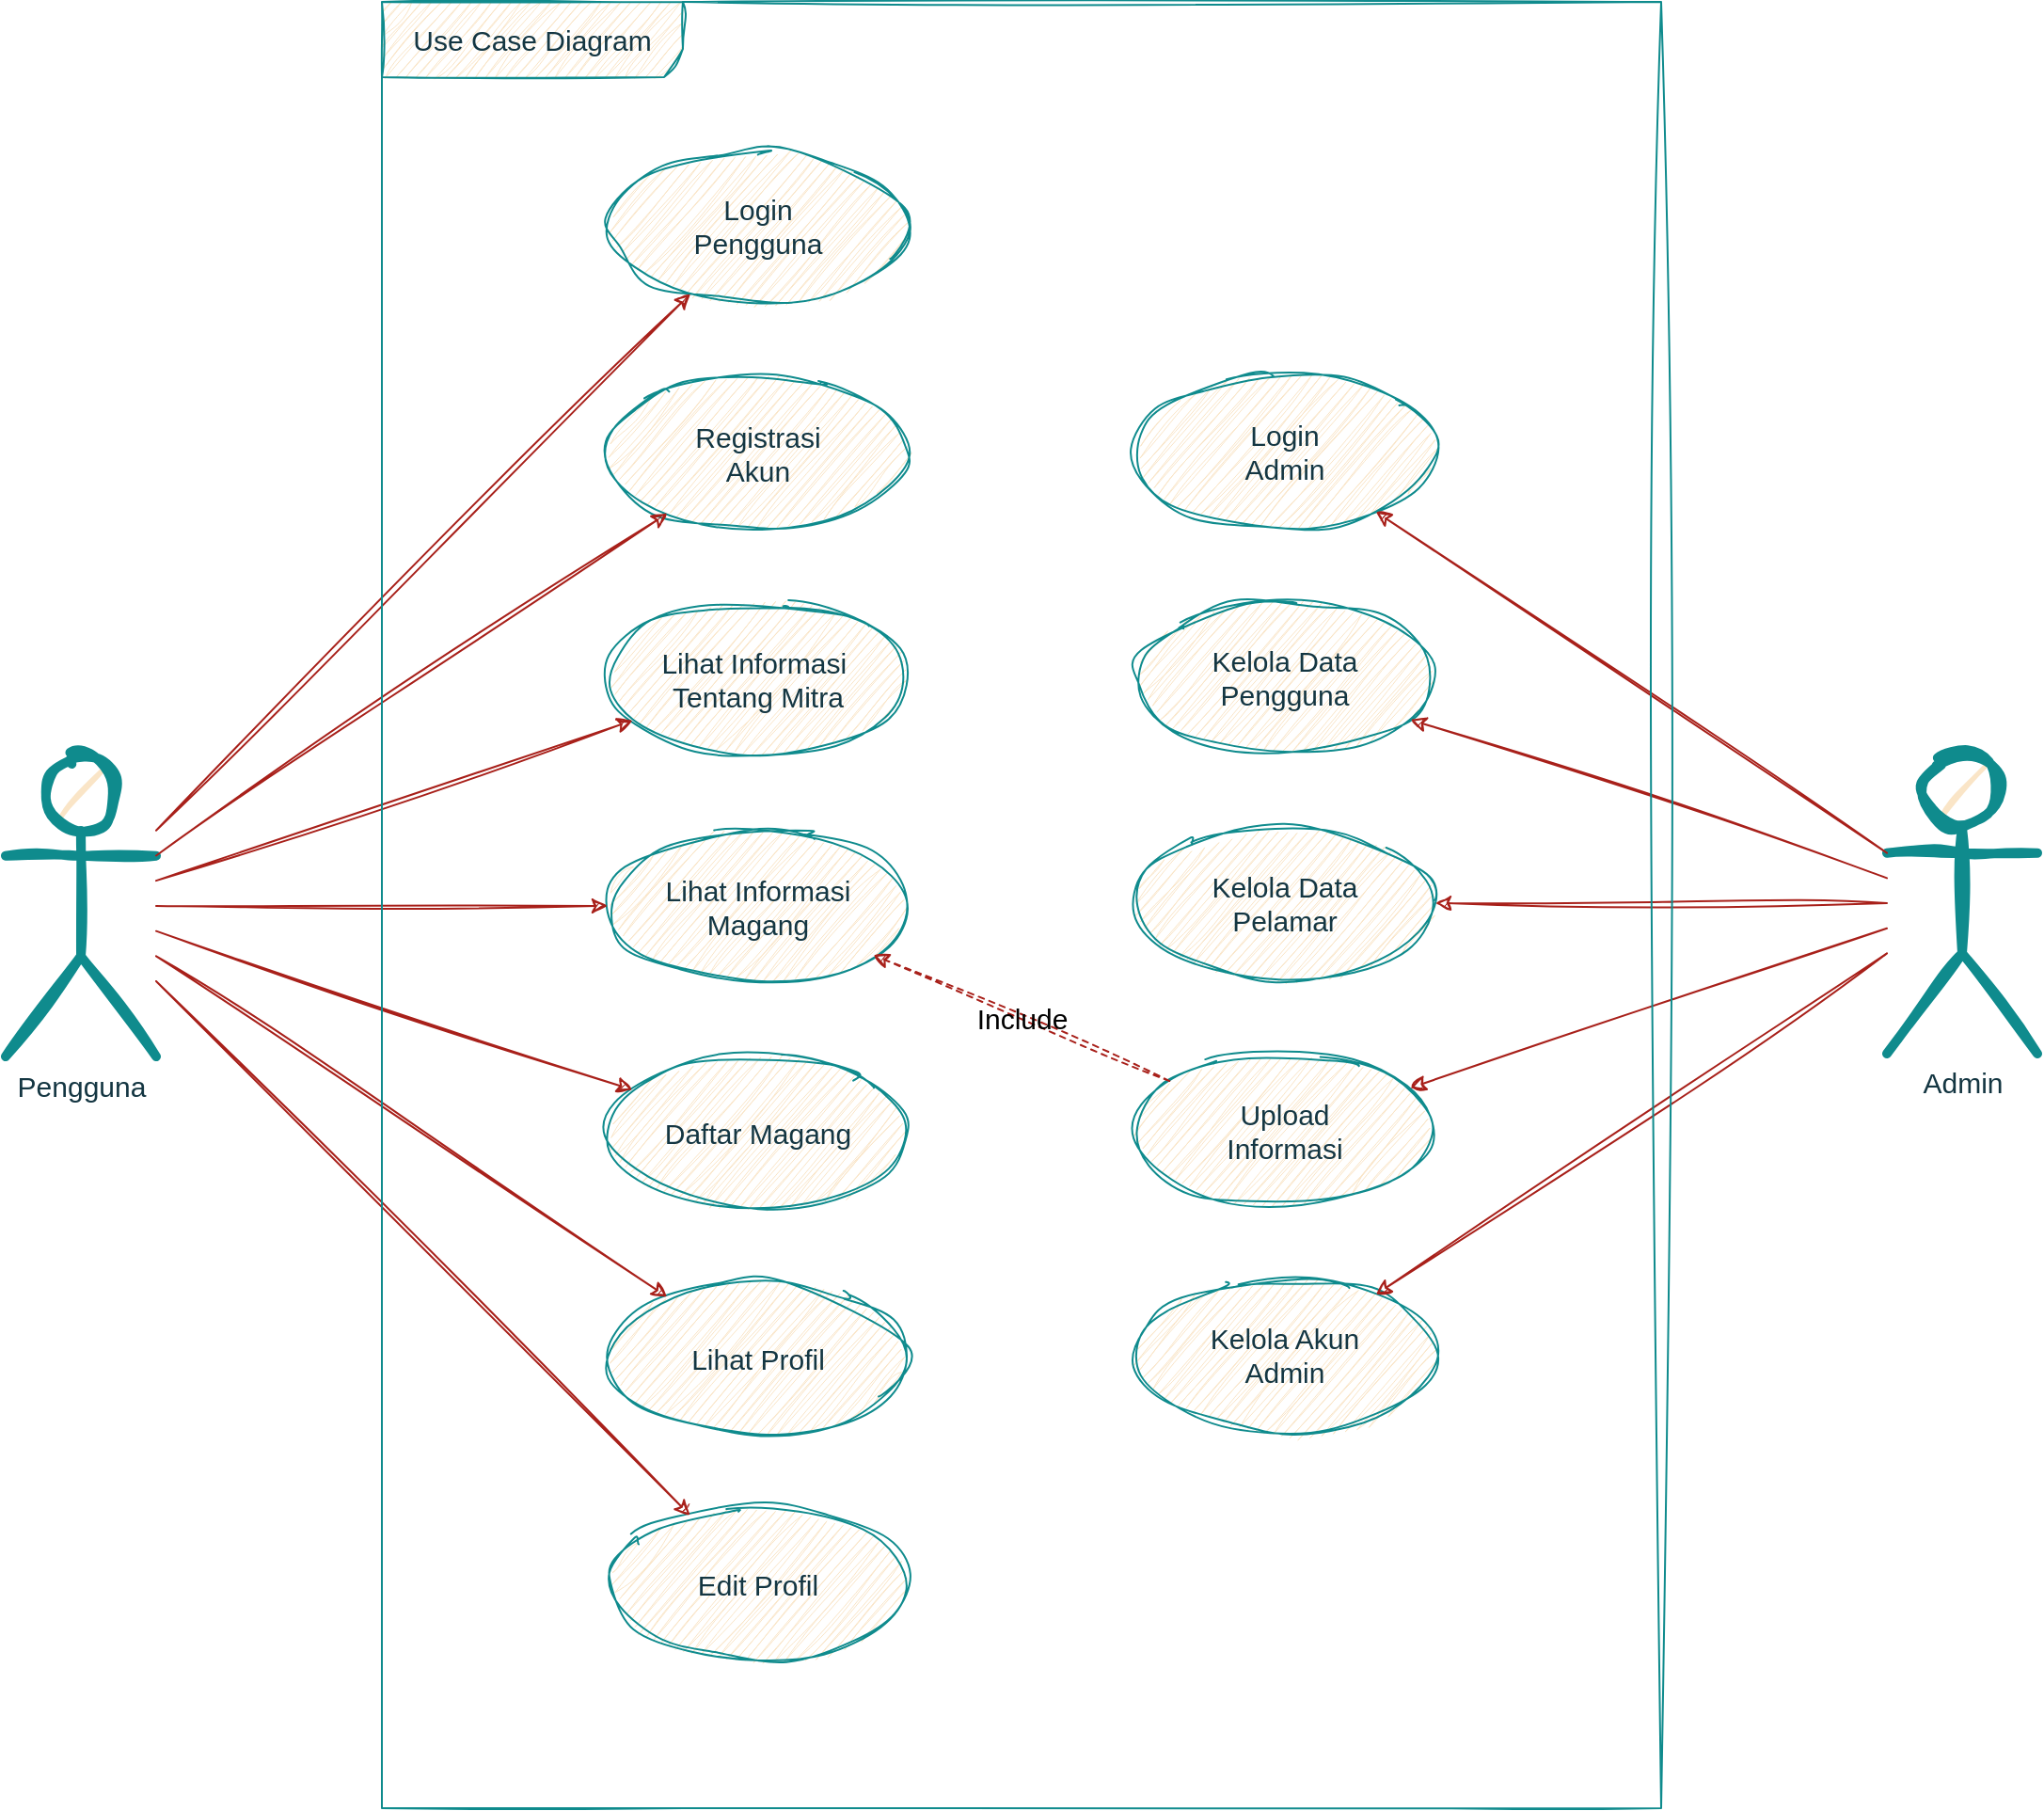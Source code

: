 <mxfile version="24.8.1" pages="4">
  <diagram name="Use Case" id="98JNsPVTSuijFBu2K6kc">
    <mxGraphModel dx="1523" dy="989" grid="1" gridSize="10" guides="1" tooltips="1" connect="1" arrows="1" fold="1" page="1" pageScale="1" pageWidth="850" pageHeight="1100" math="0" shadow="0">
      <root>
        <mxCell id="0" />
        <mxCell id="1" parent="0" />
        <mxCell id="mtprfGPpNIzWcougev2o-1" value="&lt;font style=&quot;font-size: 15px;&quot;&gt;Pengguna&lt;/font&gt;" style="shape=umlActor;verticalLabelPosition=bottom;verticalAlign=top;html=1;outlineConnect=0;strokeWidth=5;fillColor=#FAE5C7;strokeColor=#0F8B8D;rounded=0;sketch=1;curveFitting=1;jiggle=2;labelBackgroundColor=none;fontColor=#143642;" parent="1" vertex="1">
          <mxGeometry x="40" y="440.5" width="80" height="160" as="geometry" />
        </mxCell>
        <mxCell id="mtprfGPpNIzWcougev2o-2" value="&lt;font style=&quot;font-size: 15px;&quot;&gt;Admin&lt;/font&gt;" style="shape=umlActor;verticalLabelPosition=bottom;verticalAlign=top;html=1;outlineConnect=0;strokeWidth=5;fillColor=#FAE5C7;strokeColor=#0F8B8D;rounded=0;sketch=1;curveFitting=1;jiggle=2;labelBackgroundColor=none;fontColor=#143642;" parent="1" vertex="1">
          <mxGeometry x="1040" y="439" width="80" height="160" as="geometry" />
        </mxCell>
        <mxCell id="mtprfGPpNIzWcougev2o-3" value="Login&lt;div style=&quot;font-size: 15px;&quot;&gt;Pengguna&lt;/div&gt;" style="ellipse;whiteSpace=wrap;html=1;strokeWidth=1;fontSize=15;fillColor=#FAE5C7;strokeColor=#0F8B8D;rounded=0;sketch=1;curveFitting=1;jiggle=2;labelBackgroundColor=none;fontColor=#143642;" parent="1" vertex="1">
          <mxGeometry x="360" y="118.5" width="160" height="81" as="geometry" />
        </mxCell>
        <mxCell id="mtprfGPpNIzWcougev2o-4" value="Lihat Informasi&amp;nbsp;&lt;div&gt;Tentang Mitra&lt;/div&gt;" style="ellipse;whiteSpace=wrap;html=1;strokeWidth=1;fontSize=15;fillColor=#FAE5C7;strokeColor=#0F8B8D;rounded=0;sketch=1;curveFitting=1;jiggle=2;labelBackgroundColor=none;fontColor=#143642;" parent="1" vertex="1">
          <mxGeometry x="360" y="359" width="160" height="81" as="geometry" />
        </mxCell>
        <mxCell id="mtprfGPpNIzWcougev2o-5" value="Lihat Informasi&lt;div&gt;&lt;span style=&quot;background-color: initial;&quot;&gt;Magang&lt;/span&gt;&lt;/div&gt;" style="ellipse;whiteSpace=wrap;html=1;strokeWidth=1;fontSize=15;fillColor=#FAE5C7;strokeColor=#0F8B8D;rounded=0;sketch=1;curveFitting=1;jiggle=2;labelBackgroundColor=none;fontColor=#143642;" parent="1" vertex="1">
          <mxGeometry x="360" y="480" width="160" height="81" as="geometry" />
        </mxCell>
        <mxCell id="mtprfGPpNIzWcougev2o-6" value="Registrasi&lt;div&gt;Akun&lt;/div&gt;" style="ellipse;whiteSpace=wrap;html=1;strokeWidth=1;fontSize=15;fillColor=#FAE5C7;strokeColor=#0F8B8D;rounded=0;sketch=1;curveFitting=1;jiggle=2;labelBackgroundColor=none;fontColor=#143642;" parent="1" vertex="1">
          <mxGeometry x="360" y="239" width="160" height="81" as="geometry" />
        </mxCell>
        <mxCell id="mtprfGPpNIzWcougev2o-7" value="Lihat Profil" style="ellipse;whiteSpace=wrap;html=1;strokeWidth=1;fontSize=15;fillColor=#FAE5C7;strokeColor=#0F8B8D;rounded=0;sketch=1;curveFitting=1;jiggle=2;labelBackgroundColor=none;fontColor=#143642;" parent="1" vertex="1">
          <mxGeometry x="360" y="720" width="160" height="81" as="geometry" />
        </mxCell>
        <mxCell id="mtprfGPpNIzWcougev2o-8" value="Daftar Magang" style="ellipse;whiteSpace=wrap;html=1;strokeWidth=1;fontSize=15;fillColor=#FAE5C7;strokeColor=#0F8B8D;rounded=0;sketch=1;curveFitting=1;jiggle=2;labelBackgroundColor=none;fontColor=#143642;" parent="1" vertex="1">
          <mxGeometry x="360" y="600" width="160" height="81" as="geometry" />
        </mxCell>
        <mxCell id="mtprfGPpNIzWcougev2o-9" value="Login&lt;div style=&quot;font-size: 15px;&quot;&gt;Admin&lt;/div&gt;" style="ellipse;whiteSpace=wrap;html=1;strokeWidth=1;fontSize=15;fillColor=#FAE5C7;strokeColor=#0F8B8D;rounded=0;sketch=1;curveFitting=1;jiggle=2;labelBackgroundColor=none;fontColor=#143642;" parent="1" vertex="1">
          <mxGeometry x="640" y="238.25" width="160" height="81" as="geometry" />
        </mxCell>
        <mxCell id="mtprfGPpNIzWcougev2o-10" value="Edit Profil" style="ellipse;whiteSpace=wrap;html=1;strokeWidth=1;fontSize=15;fillColor=#FAE5C7;strokeColor=#0F8B8D;rounded=0;sketch=1;curveFitting=1;jiggle=2;labelBackgroundColor=none;fontColor=#143642;" parent="1" vertex="1">
          <mxGeometry x="360" y="840" width="160" height="81" as="geometry" />
        </mxCell>
        <mxCell id="mtprfGPpNIzWcougev2o-11" value="Kelola Data&lt;div&gt;Pengguna&lt;/div&gt;" style="ellipse;whiteSpace=wrap;html=1;strokeWidth=1;fontSize=15;fillColor=#FAE5C7;strokeColor=#0F8B8D;rounded=0;sketch=1;curveFitting=1;jiggle=2;labelBackgroundColor=none;fontColor=#143642;" parent="1" vertex="1">
          <mxGeometry x="640" y="358.75" width="160" height="81" as="geometry" />
        </mxCell>
        <mxCell id="mtprfGPpNIzWcougev2o-12" value="Kelola Data&lt;div&gt;Pelamar&lt;/div&gt;" style="ellipse;whiteSpace=wrap;html=1;strokeWidth=1;fontSize=15;fillColor=#FAE5C7;strokeColor=#0F8B8D;rounded=0;sketch=1;curveFitting=1;jiggle=2;labelBackgroundColor=none;fontColor=#143642;" parent="1" vertex="1">
          <mxGeometry x="640" y="478.5" width="160" height="81" as="geometry" />
        </mxCell>
        <mxCell id="mtprfGPpNIzWcougev2o-13" value="Upload&lt;div&gt;Informasi&lt;/div&gt;" style="ellipse;whiteSpace=wrap;html=1;strokeWidth=1;fontSize=15;fillColor=#FAE5C7;strokeColor=#0F8B8D;rounded=0;sketch=1;curveFitting=1;jiggle=2;labelBackgroundColor=none;fontColor=#143642;" parent="1" vertex="1">
          <mxGeometry x="640" y="599" width="160" height="81" as="geometry" />
        </mxCell>
        <mxCell id="mtprfGPpNIzWcougev2o-14" value="Kelola Akun&lt;div&gt;Admin&lt;/div&gt;" style="ellipse;whiteSpace=wrap;html=1;strokeWidth=1;fontSize=15;fillColor=#FAE5C7;strokeColor=#0F8B8D;rounded=0;sketch=1;curveFitting=1;jiggle=2;labelBackgroundColor=none;fontColor=#143642;" parent="1" vertex="1">
          <mxGeometry x="640" y="718.75" width="160" height="81" as="geometry" />
        </mxCell>
        <mxCell id="mtprfGPpNIzWcougev2o-15" value="" style="endArrow=classic;html=1;rounded=0;strokeWidth=1;fillColor=#FAE5C7;strokeColor=#A8201A;sketch=1;curveFitting=1;jiggle=2;labelBackgroundColor=none;fontColor=default;" parent="1" source="mtprfGPpNIzWcougev2o-2" target="mtprfGPpNIzWcougev2o-9" edge="1">
          <mxGeometry width="50" height="50" relative="1" as="geometry">
            <mxPoint x="610" y="480" as="sourcePoint" />
            <mxPoint x="660" y="430" as="targetPoint" />
          </mxGeometry>
        </mxCell>
        <mxCell id="mtprfGPpNIzWcougev2o-16" value="" style="endArrow=classic;html=1;rounded=0;strokeWidth=1;fillColor=#FAE5C7;strokeColor=#A8201A;sketch=1;curveFitting=1;jiggle=2;labelBackgroundColor=none;fontColor=default;" parent="1" source="mtprfGPpNIzWcougev2o-1" target="mtprfGPpNIzWcougev2o-3" edge="1">
          <mxGeometry width="50" height="50" relative="1" as="geometry">
            <mxPoint x="660" y="490" as="sourcePoint" />
            <mxPoint x="710" y="440" as="targetPoint" />
          </mxGeometry>
        </mxCell>
        <mxCell id="mtprfGPpNIzWcougev2o-17" value="" style="endArrow=classic;html=1;rounded=0;strokeWidth=1;fillColor=#FAE5C7;strokeColor=#A8201A;sketch=1;curveFitting=1;jiggle=2;labelBackgroundColor=none;fontColor=default;" parent="1" source="mtprfGPpNIzWcougev2o-1" target="mtprfGPpNIzWcougev2o-6" edge="1">
          <mxGeometry width="50" height="50" relative="1" as="geometry">
            <mxPoint x="670" y="500" as="sourcePoint" />
            <mxPoint x="720" y="450" as="targetPoint" />
          </mxGeometry>
        </mxCell>
        <mxCell id="mtprfGPpNIzWcougev2o-18" value="" style="endArrow=classic;html=1;rounded=0;strokeWidth=1;fillColor=#FAE5C7;strokeColor=#A8201A;sketch=1;curveFitting=1;jiggle=2;labelBackgroundColor=none;fontColor=default;" parent="1" source="mtprfGPpNIzWcougev2o-1" target="mtprfGPpNIzWcougev2o-4" edge="1">
          <mxGeometry width="50" height="50" relative="1" as="geometry">
            <mxPoint x="680" y="510" as="sourcePoint" />
            <mxPoint x="730" y="460" as="targetPoint" />
          </mxGeometry>
        </mxCell>
        <mxCell id="mtprfGPpNIzWcougev2o-19" value="" style="endArrow=classic;html=1;rounded=0;strokeWidth=1;fillColor=#FAE5C7;strokeColor=#A8201A;sketch=1;curveFitting=1;jiggle=2;labelBackgroundColor=none;fontColor=default;" parent="1" source="mtprfGPpNIzWcougev2o-1" target="mtprfGPpNIzWcougev2o-5" edge="1">
          <mxGeometry width="50" height="50" relative="1" as="geometry">
            <mxPoint x="690" y="520" as="sourcePoint" />
            <mxPoint x="740" y="470" as="targetPoint" />
          </mxGeometry>
        </mxCell>
        <mxCell id="mtprfGPpNIzWcougev2o-20" value="" style="endArrow=classic;html=1;rounded=0;strokeWidth=1;fillColor=#FAE5C7;strokeColor=#A8201A;sketch=1;curveFitting=1;jiggle=2;labelBackgroundColor=none;fontColor=default;" parent="1" source="mtprfGPpNIzWcougev2o-1" target="mtprfGPpNIzWcougev2o-8" edge="1">
          <mxGeometry width="50" height="50" relative="1" as="geometry">
            <mxPoint x="700" y="530" as="sourcePoint" />
            <mxPoint x="750" y="480" as="targetPoint" />
          </mxGeometry>
        </mxCell>
        <mxCell id="mtprfGPpNIzWcougev2o-21" value="" style="endArrow=classic;html=1;rounded=0;strokeWidth=1;fillColor=#FAE5C7;strokeColor=#A8201A;sketch=1;curveFitting=1;jiggle=2;labelBackgroundColor=none;fontColor=default;" parent="1" source="mtprfGPpNIzWcougev2o-1" target="mtprfGPpNIzWcougev2o-7" edge="1">
          <mxGeometry width="50" height="50" relative="1" as="geometry">
            <mxPoint x="710" y="540" as="sourcePoint" />
            <mxPoint x="760" y="490" as="targetPoint" />
          </mxGeometry>
        </mxCell>
        <mxCell id="mtprfGPpNIzWcougev2o-22" value="" style="endArrow=classic;html=1;rounded=0;strokeWidth=1;fillColor=#FAE5C7;strokeColor=#A8201A;sketch=1;curveFitting=1;jiggle=2;labelBackgroundColor=none;fontColor=default;" parent="1" source="mtprfGPpNIzWcougev2o-1" target="mtprfGPpNIzWcougev2o-10" edge="1">
          <mxGeometry width="50" height="50" relative="1" as="geometry">
            <mxPoint x="720" y="550" as="sourcePoint" />
            <mxPoint x="770" y="500" as="targetPoint" />
          </mxGeometry>
        </mxCell>
        <mxCell id="mtprfGPpNIzWcougev2o-23" value="" style="endArrow=classic;html=1;rounded=0;strokeWidth=1;fillColor=#FAE5C7;strokeColor=#A8201A;sketch=1;curveFitting=1;jiggle=2;labelBackgroundColor=none;fontColor=default;" parent="1" source="mtprfGPpNIzWcougev2o-2" target="mtprfGPpNIzWcougev2o-11" edge="1">
          <mxGeometry width="50" height="50" relative="1" as="geometry">
            <mxPoint x="690" y="560" as="sourcePoint" />
            <mxPoint x="740" y="510" as="targetPoint" />
          </mxGeometry>
        </mxCell>
        <mxCell id="mtprfGPpNIzWcougev2o-24" value="" style="endArrow=classic;html=1;rounded=0;strokeWidth=1;fillColor=#FAE5C7;strokeColor=#A8201A;sketch=1;curveFitting=1;jiggle=2;labelBackgroundColor=none;fontColor=default;" parent="1" source="mtprfGPpNIzWcougev2o-2" target="mtprfGPpNIzWcougev2o-13" edge="1">
          <mxGeometry width="50" height="50" relative="1" as="geometry">
            <mxPoint x="700" y="570" as="sourcePoint" />
            <mxPoint x="750" y="520" as="targetPoint" />
          </mxGeometry>
        </mxCell>
        <mxCell id="mtprfGPpNIzWcougev2o-25" value="" style="endArrow=classic;html=1;rounded=0;strokeWidth=1;fillColor=#FAE5C7;strokeColor=#A8201A;sketch=1;curveFitting=1;jiggle=2;labelBackgroundColor=none;fontColor=default;" parent="1" source="mtprfGPpNIzWcougev2o-2" target="mtprfGPpNIzWcougev2o-12" edge="1">
          <mxGeometry width="50" height="50" relative="1" as="geometry">
            <mxPoint x="710" y="580" as="sourcePoint" />
            <mxPoint x="760" y="530" as="targetPoint" />
          </mxGeometry>
        </mxCell>
        <mxCell id="mtprfGPpNIzWcougev2o-26" value="" style="endArrow=classic;html=1;rounded=0;strokeWidth=1;fillColor=#FAE5C7;strokeColor=#A8201A;sketch=1;curveFitting=1;jiggle=2;labelBackgroundColor=none;fontColor=default;" parent="1" source="mtprfGPpNIzWcougev2o-2" target="mtprfGPpNIzWcougev2o-14" edge="1">
          <mxGeometry width="50" height="50" relative="1" as="geometry">
            <mxPoint x="720" y="590" as="sourcePoint" />
            <mxPoint x="770" y="540" as="targetPoint" />
          </mxGeometry>
        </mxCell>
        <mxCell id="mtprfGPpNIzWcougev2o-27" value="&lt;font style=&quot;font-size: 15px;&quot;&gt;Include&lt;/font&gt;" style="endArrow=classic;html=1;rounded=0;strokeWidth=1;dashed=1;fillColor=#FAE5C7;strokeColor=#A8201A;sketch=1;curveFitting=1;jiggle=2;labelBackgroundColor=none;fontColor=default;" parent="1" source="mtprfGPpNIzWcougev2o-13" target="mtprfGPpNIzWcougev2o-5" edge="1">
          <mxGeometry width="50" height="50" relative="1" as="geometry">
            <mxPoint x="570" y="590" as="sourcePoint" />
            <mxPoint x="540" y="510" as="targetPoint" />
          </mxGeometry>
        </mxCell>
        <mxCell id="mtprfGPpNIzWcougev2o-28" value="&lt;font style=&quot;font-size: 15px;&quot;&gt;Use Case Diagram&lt;/font&gt;" style="shape=umlFrame;whiteSpace=wrap;html=1;pointerEvents=0;recursiveResize=0;container=1;collapsible=0;width=160;height=40;strokeWidth=1;fillColor=#FAE5C7;strokeColor=#0F8B8D;rounded=0;sketch=1;curveFitting=1;jiggle=2;labelBackgroundColor=none;fontColor=#143642;" parent="1" vertex="1">
          <mxGeometry x="240" y="40" width="680" height="960" as="geometry" />
        </mxCell>
      </root>
    </mxGraphModel>
  </diagram>
  <diagram name="Activity" id="DsEQdEoV1zBrSn3IEx1E">
    <mxGraphModel dx="3896" dy="1977" grid="1" gridSize="10" guides="1" tooltips="1" connect="1" arrows="1" fold="1" page="1" pageScale="1" pageWidth="850" pageHeight="1100" math="0" shadow="0">
      <root>
        <mxCell id="0" />
        <mxCell id="1" parent="0" />
        <mxCell id="bwRHMofNBBqOk8iZfQdX-9" value="" style="ellipse;whiteSpace=wrap;html=1;aspect=fixed;fontSize=15;sketch=1;curveFitting=1;jiggle=2;labelBackgroundColor=none;fillColor=#FAE5C7;strokeColor=#0F8B8D;fontColor=#143642;" parent="1" vertex="1">
          <mxGeometry x="220" y="200" width="40" height="40" as="geometry" />
        </mxCell>
        <mxCell id="iLO7dBaF0v2jmyG7skQd-9" value="Pengguna" style="swimlane;whiteSpace=wrap;html=1;fontSize=15;sketch=1;curveFitting=1;jiggle=2;labelBackgroundColor=none;fillColor=#FAE5C7;strokeColor=#0F8B8D;fontColor=#143642;" parent="1" vertex="1">
          <mxGeometry x="80" y="140" width="280" height="1380" as="geometry" />
        </mxCell>
        <mxCell id="38LU1QrOyRtCWwfQMIvd-19" value="Mengakses&lt;div style=&quot;font-size: 15px;&quot;&gt;halaman Beranda&lt;/div&gt;" style="rounded=1;whiteSpace=wrap;html=1;fontSize=15;sketch=1;curveFitting=1;jiggle=2;labelBackgroundColor=none;fillColor=#FAE5C7;strokeColor=#0F8B8D;fontColor=#143642;" parent="iLO7dBaF0v2jmyG7skQd-9" vertex="1">
          <mxGeometry x="80" y="180" width="160" height="80" as="geometry" />
        </mxCell>
        <mxCell id="38LU1QrOyRtCWwfQMIvd-20" value="Menekan tombol Masuk" style="rounded=1;whiteSpace=wrap;html=1;fontSize=15;sketch=1;curveFitting=1;jiggle=2;labelBackgroundColor=none;fillColor=#FAE5C7;strokeColor=#0F8B8D;fontColor=#143642;" parent="iLO7dBaF0v2jmyG7skQd-9" vertex="1">
          <mxGeometry x="80" y="340" width="160" height="80" as="geometry" />
        </mxCell>
        <mxCell id="zKETHxeGn-HKhwvjtsdP-66" value="Memilih menu&lt;div style=&quot;font-size: 15px;&quot;&gt;Login Pengguna&lt;/div&gt;" style="rounded=1;whiteSpace=wrap;html=1;fontSize=15;sketch=1;curveFitting=1;jiggle=2;labelBackgroundColor=none;fillColor=#FAE5C7;strokeColor=#0F8B8D;fontColor=#143642;" parent="iLO7dBaF0v2jmyG7skQd-9" vertex="1">
          <mxGeometry x="80" y="500" width="160" height="80" as="geometry" />
        </mxCell>
        <mxCell id="nKFIUN-Ugbit4O_SoITC-8" value="Menekan tombol&lt;br style=&quot;font-size: 15px;&quot;&gt;Masuk" style="rounded=1;whiteSpace=wrap;html=1;fontSize=15;sketch=1;curveFitting=1;jiggle=2;labelBackgroundColor=none;fillColor=#FAE5C7;strokeColor=#0F8B8D;fontColor=#143642;" parent="iLO7dBaF0v2jmyG7skQd-9" vertex="1">
          <mxGeometry x="80" y="820" width="160" height="80" as="geometry" />
        </mxCell>
        <mxCell id="iLO7dBaF0v2jmyG7skQd-14" value="Start" style="endArrow=classic;html=1;rounded=0;fontSize=15;sketch=1;curveFitting=1;jiggle=2;labelBackgroundColor=none;fontColor=default;strokeColor=#A8201A;" parent="1" source="bwRHMofNBBqOk8iZfQdX-9" target="38LU1QrOyRtCWwfQMIvd-19" edge="1">
          <mxGeometry width="50" height="50" relative="1" as="geometry">
            <mxPoint x="490" y="490" as="sourcePoint" />
            <mxPoint x="520" y="220" as="targetPoint" />
            <mxPoint as="offset" />
          </mxGeometry>
        </mxCell>
        <mxCell id="38LU1QrOyRtCWwfQMIvd-1" value="Sistem" style="swimlane;whiteSpace=wrap;html=1;fontSize=15;sketch=1;curveFitting=1;jiggle=2;labelBackgroundColor=none;fillColor=#FAE5C7;strokeColor=#0F8B8D;fontColor=#143642;" parent="1" vertex="1">
          <mxGeometry x="360" y="140" width="240" height="1380" as="geometry" />
        </mxCell>
        <mxCell id="38LU1QrOyRtCWwfQMIvd-21" value="Menampilkan halaman Pilihan Login" style="rounded=1;whiteSpace=wrap;html=1;fontSize=15;sketch=1;curveFitting=1;jiggle=2;labelBackgroundColor=none;fillColor=#FAE5C7;strokeColor=#0F8B8D;fontColor=#143642;" parent="38LU1QrOyRtCWwfQMIvd-1" vertex="1">
          <mxGeometry x="40" y="340" width="160" height="80" as="geometry" />
        </mxCell>
        <mxCell id="XRfkj-H-BZ0eDyvUn66A-1" value="Memasukkan NIK&lt;div style=&quot;font-size: 15px;&quot;&gt;dan Password&lt;/div&gt;" style="rounded=1;whiteSpace=wrap;html=1;fontSize=15;sketch=1;curveFitting=1;jiggle=2;labelBackgroundColor=none;fillColor=#FAE5C7;strokeColor=#0F8B8D;fontColor=#143642;" parent="38LU1QrOyRtCWwfQMIvd-1" vertex="1">
          <mxGeometry x="-200" y="660" width="160" height="80" as="geometry" />
        </mxCell>
        <mxCell id="iLO7dBaF0v2jmyG7skQd-1" value="" style="rhombus;whiteSpace=wrap;html=1;fontSize=15;sketch=1;curveFitting=1;jiggle=2;labelBackgroundColor=none;fillColor=#FAE5C7;strokeColor=#0F8B8D;fontColor=#143642;" parent="38LU1QrOyRtCWwfQMIvd-1" vertex="1">
          <mxGeometry x="80" y="980" width="80" height="80" as="geometry" />
        </mxCell>
        <mxCell id="iLO7dBaF0v2jmyG7skQd-3" value="Validasi login" style="rounded=1;whiteSpace=wrap;html=1;fontSize=15;sketch=1;curveFitting=1;jiggle=2;labelBackgroundColor=none;fillColor=#FAE5C7;strokeColor=#0F8B8D;fontColor=#143642;" parent="38LU1QrOyRtCWwfQMIvd-1" vertex="1">
          <mxGeometry x="40" y="820" width="160" height="80" as="geometry" />
        </mxCell>
        <mxCell id="iLO7dBaF0v2jmyG7skQd-4" value="" style="endArrow=classic;html=1;rounded=0;fontSize=15;sketch=1;curveFitting=1;jiggle=2;labelBackgroundColor=none;fontColor=default;strokeColor=#A8201A;" parent="38LU1QrOyRtCWwfQMIvd-1" source="iLO7dBaF0v2jmyG7skQd-3" target="iLO7dBaF0v2jmyG7skQd-1" edge="1">
          <mxGeometry width="50" height="50" relative="1" as="geometry">
            <mxPoint x="-100" y="250" as="sourcePoint" />
            <mxPoint x="-50" y="200" as="targetPoint" />
          </mxGeometry>
        </mxCell>
        <mxCell id="iLO7dBaF0v2jmyG7skQd-7" value="Menampilkan&lt;div style=&quot;font-size: 15px;&quot;&gt;halaman Beranda&lt;/div&gt;" style="rounded=1;whiteSpace=wrap;html=1;fontSize=15;sketch=1;curveFitting=1;jiggle=2;labelBackgroundColor=none;fillColor=#FAE5C7;strokeColor=#0F8B8D;fontColor=#143642;" parent="38LU1QrOyRtCWwfQMIvd-1" vertex="1">
          <mxGeometry x="40" y="1140" width="160" height="80" as="geometry" />
        </mxCell>
        <mxCell id="iLO7dBaF0v2jmyG7skQd-8" value="Valid" style="endArrow=classic;html=1;rounded=0;fontSize=15;sketch=1;curveFitting=1;jiggle=2;labelBackgroundColor=none;fontColor=default;strokeColor=#A8201A;" parent="38LU1QrOyRtCWwfQMIvd-1" source="iLO7dBaF0v2jmyG7skQd-1" target="iLO7dBaF0v2jmyG7skQd-7" edge="1">
          <mxGeometry width="50" height="50" relative="1" as="geometry">
            <mxPoint x="-100" y="750" as="sourcePoint" />
            <mxPoint x="-50" y="700" as="targetPoint" />
            <mxPoint as="offset" />
          </mxGeometry>
        </mxCell>
        <mxCell id="iLO7dBaF0v2jmyG7skQd-13" value="" style="ellipse;html=1;shape=endState;fontSize=15;sketch=1;curveFitting=1;jiggle=2;labelBackgroundColor=none;fillColor=#FAE5C7;strokeColor=#0F8B8D;fontColor=#143642;" parent="38LU1QrOyRtCWwfQMIvd-1" vertex="1">
          <mxGeometry x="100" y="1300" width="40" height="40" as="geometry" />
        </mxCell>
        <mxCell id="38LU1QrOyRtCWwfQMIvd-2" value="End" style="endArrow=classic;html=1;rounded=0;fontSize=15;sketch=1;curveFitting=1;jiggle=2;labelBackgroundColor=none;fontColor=default;strokeColor=#A8201A;" parent="38LU1QrOyRtCWwfQMIvd-1" source="iLO7dBaF0v2jmyG7skQd-7" target="iLO7dBaF0v2jmyG7skQd-13" edge="1">
          <mxGeometry width="50" height="50" relative="1" as="geometry">
            <mxPoint x="290" y="700" as="sourcePoint" />
            <mxPoint x="120" y="980" as="targetPoint" />
          </mxGeometry>
        </mxCell>
        <mxCell id="38LU1QrOyRtCWwfQMIvd-22" value="Menampilkan&lt;div style=&quot;font-size: 15px;&quot;&gt;halaman Beranda&lt;/div&gt;" style="rounded=1;whiteSpace=wrap;html=1;fontSize=15;sketch=1;curveFitting=1;jiggle=2;labelBackgroundColor=none;fillColor=#FAE5C7;strokeColor=#0F8B8D;fontColor=#143642;" parent="38LU1QrOyRtCWwfQMIvd-1" vertex="1">
          <mxGeometry x="40" y="180" width="160" height="80" as="geometry" />
        </mxCell>
        <mxCell id="zKETHxeGn-HKhwvjtsdP-68" value="Menampilkan halaman Login Pengguna" style="rounded=1;whiteSpace=wrap;html=1;fontSize=15;sketch=1;curveFitting=1;jiggle=2;labelBackgroundColor=none;fillColor=#FAE5C7;strokeColor=#0F8B8D;fontColor=#143642;" parent="38LU1QrOyRtCWwfQMIvd-1" vertex="1">
          <mxGeometry x="40" y="500" width="160" height="80" as="geometry" />
        </mxCell>
        <mxCell id="zKETHxeGn-HKhwvjtsdP-71" value="" style="endArrow=classic;html=1;rounded=0;fontSize=15;sketch=1;curveFitting=1;jiggle=2;labelBackgroundColor=none;fontColor=default;strokeColor=#A8201A;" parent="38LU1QrOyRtCWwfQMIvd-1" source="zKETHxeGn-HKhwvjtsdP-68" target="XRfkj-H-BZ0eDyvUn66A-1" edge="1">
          <mxGeometry width="50" height="50" relative="1" as="geometry">
            <mxPoint x="-20" y="640" as="sourcePoint" />
            <mxPoint x="30" y="590" as="targetPoint" />
            <Array as="points">
              <mxPoint x="120" y="620" />
              <mxPoint x="-120" y="620" />
            </Array>
          </mxGeometry>
        </mxCell>
        <mxCell id="zKETHxeGn-HKhwvjtsdP-125" value="Tidak Valid" style="endArrow=classic;html=1;rounded=0;fontSize=15;sketch=1;curveFitting=1;jiggle=2;labelBackgroundColor=none;fontColor=default;strokeColor=#A8201A;" parent="38LU1QrOyRtCWwfQMIvd-1" source="iLO7dBaF0v2jmyG7skQd-1" target="XRfkj-H-BZ0eDyvUn66A-1" edge="1">
          <mxGeometry x="-0.529" width="50" height="50" relative="1" as="geometry">
            <mxPoint x="40" y="690" as="sourcePoint" />
            <mxPoint x="90" y="640" as="targetPoint" />
            <Array as="points">
              <mxPoint x="-240" y="1020" />
              <mxPoint x="-240" y="700" />
            </Array>
            <mxPoint as="offset" />
          </mxGeometry>
        </mxCell>
        <mxCell id="38LU1QrOyRtCWwfQMIvd-16" value="Login Pengguna" style="text;html=1;align=center;verticalAlign=middle;whiteSpace=wrap;rounded=0;fontSize=25;sketch=1;curveFitting=1;jiggle=2;labelBackgroundColor=none;fontColor=#143642;" parent="1" vertex="1">
          <mxGeometry x="120" y="80" width="480" height="40" as="geometry" />
        </mxCell>
        <mxCell id="38LU1QrOyRtCWwfQMIvd-23" value="" style="endArrow=classic;html=1;rounded=0;fontSize=15;sketch=1;curveFitting=1;jiggle=2;labelBackgroundColor=none;fontColor=default;strokeColor=#A8201A;" parent="1" source="38LU1QrOyRtCWwfQMIvd-19" target="38LU1QrOyRtCWwfQMIvd-22" edge="1">
          <mxGeometry width="50" height="50" relative="1" as="geometry">
            <mxPoint x="420" y="420" as="sourcePoint" />
            <mxPoint x="470" y="370" as="targetPoint" />
          </mxGeometry>
        </mxCell>
        <mxCell id="38LU1QrOyRtCWwfQMIvd-24" value="" style="endArrow=classic;html=1;rounded=0;fontSize=15;sketch=1;curveFitting=1;jiggle=2;labelBackgroundColor=none;fontColor=default;strokeColor=#A8201A;" parent="1" source="38LU1QrOyRtCWwfQMIvd-22" target="38LU1QrOyRtCWwfQMIvd-20" edge="1">
          <mxGeometry width="50" height="50" relative="1" as="geometry">
            <mxPoint x="330" y="370" as="sourcePoint" />
            <mxPoint x="410" y="370" as="targetPoint" />
            <Array as="points">
              <mxPoint x="480" y="440" />
              <mxPoint x="240" y="440" />
            </Array>
          </mxGeometry>
        </mxCell>
        <mxCell id="38LU1QrOyRtCWwfQMIvd-25" value="" style="endArrow=classic;html=1;rounded=0;fontSize=15;sketch=1;curveFitting=1;jiggle=2;labelBackgroundColor=none;fontColor=default;strokeColor=#A8201A;" parent="1" source="38LU1QrOyRtCWwfQMIvd-20" target="38LU1QrOyRtCWwfQMIvd-21" edge="1">
          <mxGeometry width="50" height="50" relative="1" as="geometry">
            <mxPoint x="340" y="380" as="sourcePoint" />
            <mxPoint x="420" y="380" as="targetPoint" />
          </mxGeometry>
        </mxCell>
        <mxCell id="38LU1QrOyRtCWwfQMIvd-47" value="Registrasi Akun Pengguna" style="text;html=1;align=center;verticalAlign=middle;whiteSpace=wrap;rounded=0;fontSize=25;sketch=1;curveFitting=1;jiggle=2;labelBackgroundColor=none;fontColor=#143642;" parent="1" vertex="1">
          <mxGeometry x="680" y="80" width="640" height="40" as="geometry" />
        </mxCell>
        <mxCell id="tN-KXd3DmiFzPKlBks3N-2" value="Pengguna" style="swimlane;whiteSpace=wrap;html=1;fontSize=15;sketch=1;curveFitting=1;jiggle=2;labelBackgroundColor=none;fillColor=#FAE5C7;strokeColor=#0F8B8D;fontColor=#143642;" parent="1" vertex="1">
          <mxGeometry x="2160" y="140" width="280" height="1060" as="geometry" />
        </mxCell>
        <mxCell id="p4RgYQNxMF_yrCPV_QGR-174" value="" style="ellipse;whiteSpace=wrap;html=1;aspect=fixed;fontSize=15;sketch=1;curveFitting=1;jiggle=2;labelBackgroundColor=none;fillColor=#FAE5C7;strokeColor=#0F8B8D;fontColor=#143642;" parent="tN-KXd3DmiFzPKlBks3N-2" vertex="1">
          <mxGeometry x="140" y="60" width="40" height="40" as="geometry" />
        </mxCell>
        <mxCell id="tN-KXd3DmiFzPKlBks3N-6" value="Sistem" style="swimlane;whiteSpace=wrap;html=1;fontSize=15;sketch=1;curveFitting=1;jiggle=2;labelBackgroundColor=none;fillColor=#FAE5C7;strokeColor=#0F8B8D;fontColor=#143642;" parent="1" vertex="1">
          <mxGeometry x="2440" y="140" width="240" height="1060" as="geometry" />
        </mxCell>
        <mxCell id="tN-KXd3DmiFzPKlBks3N-20" value="Lihat Profil Pengguna" style="text;html=1;align=center;verticalAlign=middle;whiteSpace=wrap;rounded=0;fontSize=25;sketch=1;curveFitting=1;jiggle=2;labelBackgroundColor=none;fontColor=#143642;" parent="1" vertex="1">
          <mxGeometry x="2160" y="80" width="520" height="40" as="geometry" />
        </mxCell>
        <mxCell id="zKETHxeGn-HKhwvjtsdP-3" value="" style="ellipse;whiteSpace=wrap;html=1;aspect=fixed;fontSize=15;sketch=1;curveFitting=1;jiggle=2;labelBackgroundColor=none;fillColor=#FAE5C7;strokeColor=#0F8B8D;fontColor=#143642;" parent="1" vertex="1">
          <mxGeometry x="2940" y="200" width="40" height="40" as="geometry" />
        </mxCell>
        <mxCell id="zKETHxeGn-HKhwvjtsdP-4" value="Pengguna" style="swimlane;whiteSpace=wrap;html=1;fontSize=15;sketch=1;curveFitting=1;jiggle=2;labelBackgroundColor=none;fillColor=#FAE5C7;strokeColor=#0F8B8D;fontColor=#143642;" parent="1" vertex="1">
          <mxGeometry x="2800" y="140" width="280" height="1540" as="geometry" />
        </mxCell>
        <mxCell id="zKETHxeGn-HKhwvjtsdP-5" value="Menekan nama pengguna&amp;nbsp;&lt;span style=&quot;background-color: initial; font-size: 15px;&quot;&gt;pada&lt;/span&gt;&lt;div style=&quot;font-size: 15px;&quot;&gt;&lt;span style=&quot;background-color: initial; font-size: 15px;&quot;&gt;Navigation Bar&lt;/span&gt;&lt;/div&gt;" style="rounded=1;whiteSpace=wrap;html=1;fontSize=15;sketch=1;curveFitting=1;jiggle=2;labelBackgroundColor=none;fillColor=#FAE5C7;strokeColor=#0F8B8D;fontColor=#143642;" parent="zKETHxeGn-HKhwvjtsdP-4" vertex="1">
          <mxGeometry x="80" y="180" width="160" height="80" as="geometry" />
        </mxCell>
        <mxCell id="zKETHxeGn-HKhwvjtsdP-6" value="Memilih menu akun" style="rounded=1;whiteSpace=wrap;html=1;fontSize=15;sketch=1;curveFitting=1;jiggle=2;labelBackgroundColor=none;fillColor=#FAE5C7;strokeColor=#0F8B8D;fontColor=#143642;" parent="zKETHxeGn-HKhwvjtsdP-4" vertex="1">
          <mxGeometry x="80" y="340" width="160" height="80" as="geometry" />
        </mxCell>
        <mxCell id="zKETHxeGn-HKhwvjtsdP-17" value="Menekan tombol&lt;div style=&quot;font-size: 15px;&quot;&gt;Update Profile&lt;/div&gt;" style="rounded=1;whiteSpace=wrap;html=1;fontSize=15;sketch=1;curveFitting=1;jiggle=2;labelBackgroundColor=none;fillColor=#FAE5C7;strokeColor=#0F8B8D;fontColor=#143642;" parent="zKETHxeGn-HKhwvjtsdP-4" vertex="1">
          <mxGeometry x="80" y="500" width="160" height="80" as="geometry" />
        </mxCell>
        <mxCell id="zKETHxeGn-HKhwvjtsdP-22" value="Mengganti data&lt;div style=&quot;font-size: 15px;&quot;&gt;yang diinginkan&lt;/div&gt;" style="rounded=1;whiteSpace=wrap;html=1;fontSize=15;sketch=1;curveFitting=1;jiggle=2;labelBackgroundColor=none;fillColor=#FAE5C7;strokeColor=#0F8B8D;fontColor=#143642;" parent="zKETHxeGn-HKhwvjtsdP-4" vertex="1">
          <mxGeometry x="80" y="660" width="160" height="80" as="geometry" />
        </mxCell>
        <mxCell id="p4RgYQNxMF_yrCPV_QGR-172" value="Menekan tombol&lt;br style=&quot;font-size: 15px;&quot;&gt;SImpan" style="rounded=1;whiteSpace=wrap;html=1;fontSize=15;sketch=1;curveFitting=1;jiggle=2;labelBackgroundColor=none;fillColor=#FAE5C7;strokeColor=#0F8B8D;fontColor=#143642;" parent="zKETHxeGn-HKhwvjtsdP-4" vertex="1">
          <mxGeometry x="80" y="820" width="160" height="80" as="geometry" />
        </mxCell>
        <mxCell id="p4RgYQNxMF_yrCPV_QGR-173" value="" style="endArrow=classic;html=1;rounded=0;fontSize=15;sketch=1;curveFitting=1;jiggle=2;labelBackgroundColor=none;fontColor=default;strokeColor=#A8201A;" parent="zKETHxeGn-HKhwvjtsdP-4" source="zKETHxeGn-HKhwvjtsdP-22" target="p4RgYQNxMF_yrCPV_QGR-172" edge="1">
          <mxGeometry width="50" height="50" relative="1" as="geometry">
            <mxPoint x="-170" y="840" as="sourcePoint" />
            <mxPoint x="-120" y="790" as="targetPoint" />
          </mxGeometry>
        </mxCell>
        <mxCell id="zKETHxeGn-HKhwvjtsdP-7" value="Start" style="endArrow=classic;html=1;rounded=0;fontSize=15;sketch=1;curveFitting=1;jiggle=2;labelBackgroundColor=none;fontColor=default;strokeColor=#A8201A;" parent="1" source="zKETHxeGn-HKhwvjtsdP-3" target="zKETHxeGn-HKhwvjtsdP-5" edge="1">
          <mxGeometry width="50" height="50" relative="1" as="geometry">
            <mxPoint x="3210" y="490" as="sourcePoint" />
            <mxPoint x="3240" y="220" as="targetPoint" />
          </mxGeometry>
        </mxCell>
        <mxCell id="zKETHxeGn-HKhwvjtsdP-8" value="Sistem" style="swimlane;whiteSpace=wrap;html=1;fontSize=15;sketch=1;curveFitting=1;jiggle=2;labelBackgroundColor=none;fillColor=#FAE5C7;strokeColor=#0F8B8D;fontColor=#143642;" parent="1" vertex="1">
          <mxGeometry x="3080" y="140" width="240" height="1540" as="geometry" />
        </mxCell>
        <mxCell id="zKETHxeGn-HKhwvjtsdP-9" value="Menampilkan halaman Profil Pengguna" style="rounded=1;whiteSpace=wrap;html=1;fontSize=15;sketch=1;curveFitting=1;jiggle=2;labelBackgroundColor=none;fillColor=#FAE5C7;strokeColor=#0F8B8D;fontColor=#143642;" parent="zKETHxeGn-HKhwvjtsdP-8" vertex="1">
          <mxGeometry x="40" y="340" width="160" height="80" as="geometry" />
        </mxCell>
        <mxCell id="zKETHxeGn-HKhwvjtsdP-10" value="Menampilkan&lt;div style=&quot;font-size: 15px;&quot;&gt;menu dropdown&lt;/div&gt;" style="rounded=1;whiteSpace=wrap;html=1;fontSize=15;sketch=1;curveFitting=1;jiggle=2;labelBackgroundColor=none;fillColor=#FAE5C7;strokeColor=#0F8B8D;fontColor=#143642;" parent="zKETHxeGn-HKhwvjtsdP-8" vertex="1">
          <mxGeometry x="40" y="180" width="160" height="80" as="geometry" />
        </mxCell>
        <mxCell id="zKETHxeGn-HKhwvjtsdP-18" value="Menampilkan&lt;div style=&quot;font-size: 15px;&quot;&gt;halaman Edit Profil&lt;/div&gt;" style="rounded=1;whiteSpace=wrap;html=1;fontSize=15;sketch=1;curveFitting=1;jiggle=2;labelBackgroundColor=none;fillColor=#FAE5C7;strokeColor=#0F8B8D;fontColor=#143642;" parent="zKETHxeGn-HKhwvjtsdP-8" vertex="1">
          <mxGeometry x="40" y="500" width="160" height="80" as="geometry" />
        </mxCell>
        <mxCell id="zKETHxeGn-HKhwvjtsdP-24" value="Validasi data" style="rounded=1;whiteSpace=wrap;html=1;fontSize=15;sketch=1;curveFitting=1;jiggle=2;labelBackgroundColor=none;fillColor=#FAE5C7;strokeColor=#0F8B8D;fontColor=#143642;" parent="zKETHxeGn-HKhwvjtsdP-8" vertex="1">
          <mxGeometry x="40" y="820" width="160" height="80" as="geometry" />
        </mxCell>
        <mxCell id="zKETHxeGn-HKhwvjtsdP-32" value="" style="rhombus;whiteSpace=wrap;html=1;fontSize=15;sketch=1;curveFitting=1;jiggle=2;labelBackgroundColor=none;fillColor=#FAE5C7;strokeColor=#0F8B8D;fontColor=#143642;" parent="zKETHxeGn-HKhwvjtsdP-8" vertex="1">
          <mxGeometry x="80" y="980" width="80" height="80" as="geometry" />
        </mxCell>
        <mxCell id="zKETHxeGn-HKhwvjtsdP-33" value="" style="endArrow=classic;html=1;rounded=0;fontSize=15;sketch=1;curveFitting=1;jiggle=2;labelBackgroundColor=none;fontColor=default;strokeColor=#A8201A;" parent="zKETHxeGn-HKhwvjtsdP-8" source="zKETHxeGn-HKhwvjtsdP-24" target="zKETHxeGn-HKhwvjtsdP-32" edge="1">
          <mxGeometry width="50" height="50" relative="1" as="geometry">
            <mxPoint x="-10" y="990" as="sourcePoint" />
            <mxPoint x="40" y="940" as="targetPoint" />
          </mxGeometry>
        </mxCell>
        <mxCell id="zKETHxeGn-HKhwvjtsdP-34" value="Menyimpan data" style="rounded=1;whiteSpace=wrap;html=1;fontSize=15;sketch=1;curveFitting=1;jiggle=2;labelBackgroundColor=none;fillColor=#FAE5C7;strokeColor=#0F8B8D;fontColor=#143642;" parent="zKETHxeGn-HKhwvjtsdP-8" vertex="1">
          <mxGeometry x="40" y="1140" width="160" height="80" as="geometry" />
        </mxCell>
        <mxCell id="zKETHxeGn-HKhwvjtsdP-35" value="Valid" style="endArrow=classic;html=1;rounded=0;fontSize=15;sketch=1;curveFitting=1;jiggle=2;labelBackgroundColor=none;fontColor=default;strokeColor=#A8201A;" parent="zKETHxeGn-HKhwvjtsdP-8" source="zKETHxeGn-HKhwvjtsdP-32" target="zKETHxeGn-HKhwvjtsdP-34" edge="1">
          <mxGeometry width="50" height="50" relative="1" as="geometry">
            <mxPoint x="-10" y="1060" as="sourcePoint" />
            <mxPoint x="40" y="1010" as="targetPoint" />
            <mxPoint as="offset" />
          </mxGeometry>
        </mxCell>
        <mxCell id="zKETHxeGn-HKhwvjtsdP-37" value="Menampilkan halaman Profil Pengguna" style="rounded=1;whiteSpace=wrap;html=1;fontSize=15;sketch=1;curveFitting=1;jiggle=2;labelBackgroundColor=none;fillColor=#FAE5C7;strokeColor=#0F8B8D;fontColor=#143642;" parent="zKETHxeGn-HKhwvjtsdP-8" vertex="1">
          <mxGeometry x="40" y="1300" width="160" height="80" as="geometry" />
        </mxCell>
        <mxCell id="zKETHxeGn-HKhwvjtsdP-38" value="" style="endArrow=classic;html=1;rounded=0;fontSize=15;sketch=1;curveFitting=1;jiggle=2;labelBackgroundColor=none;fontColor=default;strokeColor=#A8201A;" parent="zKETHxeGn-HKhwvjtsdP-8" source="zKETHxeGn-HKhwvjtsdP-34" target="zKETHxeGn-HKhwvjtsdP-37" edge="1">
          <mxGeometry width="50" height="50" relative="1" as="geometry">
            <mxPoint x="-10" y="1210" as="sourcePoint" />
            <mxPoint x="40" y="1160" as="targetPoint" />
          </mxGeometry>
        </mxCell>
        <mxCell id="zKETHxeGn-HKhwvjtsdP-42" value="" style="ellipse;html=1;shape=endState;fontSize=15;sketch=1;curveFitting=1;jiggle=2;labelBackgroundColor=none;fillColor=#FAE5C7;strokeColor=#0F8B8D;fontColor=#143642;" parent="zKETHxeGn-HKhwvjtsdP-8" vertex="1">
          <mxGeometry x="100" y="1460" width="40" height="40" as="geometry" />
        </mxCell>
        <mxCell id="zKETHxeGn-HKhwvjtsdP-41" value="End" style="endArrow=classic;html=1;rounded=0;fontSize=15;sketch=1;curveFitting=1;jiggle=2;labelBackgroundColor=none;fontColor=default;strokeColor=#A8201A;" parent="zKETHxeGn-HKhwvjtsdP-8" source="zKETHxeGn-HKhwvjtsdP-37" target="zKETHxeGn-HKhwvjtsdP-42" edge="1">
          <mxGeometry width="50" height="50" relative="1" as="geometry">
            <mxPoint x="125" y="1370" as="sourcePoint" />
            <mxPoint x="135" y="1770" as="targetPoint" />
          </mxGeometry>
        </mxCell>
        <mxCell id="zKETHxeGn-HKhwvjtsdP-13" value="Edit Profil Pengguna" style="text;html=1;align=center;verticalAlign=middle;whiteSpace=wrap;rounded=0;fontSize=25;sketch=1;curveFitting=1;jiggle=2;labelBackgroundColor=none;fontColor=#143642;" parent="1" vertex="1">
          <mxGeometry x="2800" y="80" width="480" height="40" as="geometry" />
        </mxCell>
        <mxCell id="zKETHxeGn-HKhwvjtsdP-14" value="" style="endArrow=classic;html=1;rounded=0;fontSize=15;sketch=1;curveFitting=1;jiggle=2;labelBackgroundColor=none;fontColor=default;strokeColor=#A8201A;" parent="1" source="zKETHxeGn-HKhwvjtsdP-5" target="zKETHxeGn-HKhwvjtsdP-10" edge="1">
          <mxGeometry width="50" height="50" relative="1" as="geometry">
            <mxPoint x="3140" y="420" as="sourcePoint" />
            <mxPoint x="3190" y="370" as="targetPoint" />
          </mxGeometry>
        </mxCell>
        <mxCell id="zKETHxeGn-HKhwvjtsdP-15" value="" style="endArrow=classic;html=1;rounded=0;fontSize=15;sketch=1;curveFitting=1;jiggle=2;labelBackgroundColor=none;fontColor=default;strokeColor=#A8201A;" parent="1" source="zKETHxeGn-HKhwvjtsdP-10" target="zKETHxeGn-HKhwvjtsdP-6" edge="1">
          <mxGeometry width="50" height="50" relative="1" as="geometry">
            <mxPoint x="3050" y="370" as="sourcePoint" />
            <mxPoint x="3130" y="370" as="targetPoint" />
            <Array as="points">
              <mxPoint x="3200" y="440" />
              <mxPoint x="2960" y="440" />
            </Array>
          </mxGeometry>
        </mxCell>
        <mxCell id="zKETHxeGn-HKhwvjtsdP-16" value="" style="endArrow=classic;html=1;rounded=0;fontSize=15;sketch=1;curveFitting=1;jiggle=2;labelBackgroundColor=none;fontColor=default;strokeColor=#A8201A;" parent="1" source="zKETHxeGn-HKhwvjtsdP-6" target="zKETHxeGn-HKhwvjtsdP-9" edge="1">
          <mxGeometry width="50" height="50" relative="1" as="geometry">
            <mxPoint x="3060" y="380" as="sourcePoint" />
            <mxPoint x="3140" y="380" as="targetPoint" />
          </mxGeometry>
        </mxCell>
        <mxCell id="zKETHxeGn-HKhwvjtsdP-19" value="" style="endArrow=classic;html=1;rounded=0;fontSize=15;sketch=1;curveFitting=1;jiggle=2;labelBackgroundColor=none;fontColor=default;strokeColor=#A8201A;" parent="1" source="zKETHxeGn-HKhwvjtsdP-9" target="zKETHxeGn-HKhwvjtsdP-17" edge="1">
          <mxGeometry width="50" height="50" relative="1" as="geometry">
            <mxPoint x="2940" y="720" as="sourcePoint" />
            <mxPoint x="2990" y="670" as="targetPoint" />
            <Array as="points">
              <mxPoint x="3200" y="600" />
              <mxPoint x="2960" y="600" />
            </Array>
          </mxGeometry>
        </mxCell>
        <mxCell id="zKETHxeGn-HKhwvjtsdP-20" value="" style="endArrow=classic;html=1;rounded=0;fontSize=15;sketch=1;curveFitting=1;jiggle=2;labelBackgroundColor=none;fontColor=default;strokeColor=#A8201A;" parent="1" source="zKETHxeGn-HKhwvjtsdP-17" target="zKETHxeGn-HKhwvjtsdP-18" edge="1">
          <mxGeometry width="50" height="50" relative="1" as="geometry">
            <mxPoint x="2940" y="720" as="sourcePoint" />
            <mxPoint x="2990" y="670" as="targetPoint" />
          </mxGeometry>
        </mxCell>
        <mxCell id="zKETHxeGn-HKhwvjtsdP-23" value="" style="endArrow=classic;html=1;rounded=0;fontSize=15;sketch=1;curveFitting=1;jiggle=2;labelBackgroundColor=none;fontColor=default;strokeColor=#A8201A;" parent="1" source="zKETHxeGn-HKhwvjtsdP-18" target="zKETHxeGn-HKhwvjtsdP-22" edge="1">
          <mxGeometry width="50" height="50" relative="1" as="geometry">
            <mxPoint x="2980" y="800" as="sourcePoint" />
            <mxPoint x="3030" y="750" as="targetPoint" />
            <Array as="points">
              <mxPoint x="3200" y="760" />
              <mxPoint x="2960" y="760" />
            </Array>
          </mxGeometry>
        </mxCell>
        <mxCell id="zKETHxeGn-HKhwvjtsdP-25" value="" style="endArrow=classic;html=1;rounded=0;fontSize=15;sketch=1;curveFitting=1;jiggle=2;labelBackgroundColor=none;fontColor=default;strokeColor=#A8201A;" parent="1" source="p4RgYQNxMF_yrCPV_QGR-172" target="zKETHxeGn-HKhwvjtsdP-24" edge="1">
          <mxGeometry width="50" height="50" relative="1" as="geometry">
            <mxPoint x="3040" y="1000" as="sourcePoint" />
            <mxPoint x="3030" y="910" as="targetPoint" />
          </mxGeometry>
        </mxCell>
        <mxCell id="zKETHxeGn-HKhwvjtsdP-40" value="Tidak Valid" style="endArrow=classic;html=1;rounded=0;fontSize=15;sketch=1;curveFitting=1;jiggle=2;labelBackgroundColor=none;fontColor=default;strokeColor=#A8201A;" parent="1" source="zKETHxeGn-HKhwvjtsdP-32" target="zKETHxeGn-HKhwvjtsdP-22" edge="1">
          <mxGeometry x="-0.529" width="50" height="50" relative="1" as="geometry">
            <mxPoint x="2900" y="1110" as="sourcePoint" />
            <mxPoint x="2960" y="1040" as="targetPoint" />
            <Array as="points">
              <mxPoint x="2840" y="1160" />
              <mxPoint x="2840" y="840" />
            </Array>
            <mxPoint as="offset" />
          </mxGeometry>
        </mxCell>
        <mxCell id="zKETHxeGn-HKhwvjtsdP-44" value="Pengguna" style="swimlane;whiteSpace=wrap;html=1;fontSize=15;sketch=1;curveFitting=1;jiggle=2;labelBackgroundColor=none;fillColor=#FAE5C7;strokeColor=#0F8B8D;fontColor=#143642;" parent="1" vertex="1">
          <mxGeometry x="-720" y="140" width="240" height="1060" as="geometry" />
        </mxCell>
        <mxCell id="zKETHxeGn-HKhwvjtsdP-45" value="Mengakses&lt;div style=&quot;font-size: 15px;&quot;&gt;halaman Beranda&lt;/div&gt;" style="rounded=1;whiteSpace=wrap;html=1;fontSize=15;sketch=1;curveFitting=1;jiggle=2;labelBackgroundColor=none;fillColor=#FAE5C7;strokeColor=#0F8B8D;fontColor=#143642;" parent="zKETHxeGn-HKhwvjtsdP-44" vertex="1">
          <mxGeometry x="40" y="180" width="160" height="80" as="geometry" />
        </mxCell>
        <mxCell id="zKETHxeGn-HKhwvjtsdP-46" value="Menekan tombol Masuk" style="rounded=1;whiteSpace=wrap;html=1;fontSize=15;sketch=1;curveFitting=1;jiggle=2;labelBackgroundColor=none;fillColor=#FAE5C7;strokeColor=#0F8B8D;fontColor=#143642;" parent="zKETHxeGn-HKhwvjtsdP-44" vertex="1">
          <mxGeometry x="40" y="340" width="160" height="80" as="geometry" />
        </mxCell>
        <mxCell id="zKETHxeGn-HKhwvjtsdP-43" value="" style="ellipse;whiteSpace=wrap;html=1;aspect=fixed;fontSize=15;sketch=1;curveFitting=1;jiggle=2;labelBackgroundColor=none;fillColor=#FAE5C7;strokeColor=#0F8B8D;fontColor=#143642;" parent="zKETHxeGn-HKhwvjtsdP-44" vertex="1">
          <mxGeometry x="100" y="60" width="40" height="40" as="geometry" />
        </mxCell>
        <mxCell id="zKETHxeGn-HKhwvjtsdP-47" value="Start" style="endArrow=classic;html=1;rounded=0;fontSize=15;sketch=1;curveFitting=1;jiggle=2;labelBackgroundColor=none;fontColor=default;strokeColor=#A8201A;" parent="zKETHxeGn-HKhwvjtsdP-44" source="zKETHxeGn-HKhwvjtsdP-43" target="zKETHxeGn-HKhwvjtsdP-45" edge="1">
          <mxGeometry width="50" height="50" relative="1" as="geometry">
            <mxPoint x="410" y="410" as="sourcePoint" />
            <mxPoint x="440" y="140" as="targetPoint" />
          </mxGeometry>
        </mxCell>
        <mxCell id="zKETHxeGn-HKhwvjtsdP-48" value="Sistem" style="swimlane;whiteSpace=wrap;html=1;fontSize=15;sketch=1;curveFitting=1;jiggle=2;labelBackgroundColor=none;fillColor=#FAE5C7;strokeColor=#0F8B8D;fontColor=#143642;" parent="1" vertex="1">
          <mxGeometry x="-480" y="140" width="240" height="1060" as="geometry" />
        </mxCell>
        <mxCell id="zKETHxeGn-HKhwvjtsdP-49" value="Menampilkan halaman Login Pengguna" style="rounded=1;whiteSpace=wrap;html=1;fontSize=15;sketch=1;curveFitting=1;jiggle=2;labelBackgroundColor=none;fillColor=#FAE5C7;strokeColor=#0F8B8D;fontColor=#143642;" parent="zKETHxeGn-HKhwvjtsdP-48" vertex="1">
          <mxGeometry x="40" y="340" width="160" height="80" as="geometry" />
        </mxCell>
        <mxCell id="zKETHxeGn-HKhwvjtsdP-50" value="Memasukkan NIK dan Password" style="rounded=1;whiteSpace=wrap;html=1;fontSize=15;sketch=1;curveFitting=1;jiggle=2;labelBackgroundColor=none;fillColor=#FAE5C7;strokeColor=#0F8B8D;fontColor=#143642;" parent="zKETHxeGn-HKhwvjtsdP-48" vertex="1">
          <mxGeometry x="-200" y="500" width="160" height="80" as="geometry" />
        </mxCell>
        <mxCell id="zKETHxeGn-HKhwvjtsdP-51" value="" style="rhombus;whiteSpace=wrap;html=1;fontSize=15;sketch=1;curveFitting=1;jiggle=2;labelBackgroundColor=none;fillColor=#FAE5C7;strokeColor=#0F8B8D;fontColor=#143642;" parent="zKETHxeGn-HKhwvjtsdP-48" vertex="1">
          <mxGeometry x="80" y="660" width="80" height="80" as="geometry" />
        </mxCell>
        <mxCell id="zKETHxeGn-HKhwvjtsdP-52" value="Validasi Login" style="rounded=1;whiteSpace=wrap;html=1;fontSize=15;sketch=1;curveFitting=1;jiggle=2;labelBackgroundColor=none;fillColor=#FAE5C7;strokeColor=#0F8B8D;fontColor=#143642;" parent="zKETHxeGn-HKhwvjtsdP-48" vertex="1">
          <mxGeometry x="40" y="500" width="160" height="80" as="geometry" />
        </mxCell>
        <mxCell id="zKETHxeGn-HKhwvjtsdP-53" value="" style="endArrow=classic;html=1;rounded=0;fontSize=15;sketch=1;curveFitting=1;jiggle=2;labelBackgroundColor=none;fontColor=default;strokeColor=#A8201A;" parent="zKETHxeGn-HKhwvjtsdP-48" source="zKETHxeGn-HKhwvjtsdP-52" target="zKETHxeGn-HKhwvjtsdP-51" edge="1">
          <mxGeometry width="50" height="50" relative="1" as="geometry">
            <mxPoint x="-100" y="250" as="sourcePoint" />
            <mxPoint x="-50" y="200" as="targetPoint" />
          </mxGeometry>
        </mxCell>
        <mxCell id="zKETHxeGn-HKhwvjtsdP-54" value="Tidak Valid" style="endArrow=none;html=1;rounded=0;fontSize=15;endFill=0;startArrow=classic;startFill=1;sketch=1;curveFitting=1;jiggle=2;labelBackgroundColor=none;fontColor=default;strokeColor=#A8201A;" parent="zKETHxeGn-HKhwvjtsdP-48" source="zKETHxeGn-HKhwvjtsdP-50" target="zKETHxeGn-HKhwvjtsdP-51" edge="1">
          <mxGeometry x="0.375" width="50" height="50" relative="1" as="geometry">
            <mxPoint x="-20" y="590" as="sourcePoint" />
            <mxPoint x="30" y="540" as="targetPoint" />
            <Array as="points">
              <mxPoint x="-120" y="700" />
            </Array>
            <mxPoint as="offset" />
          </mxGeometry>
        </mxCell>
        <mxCell id="zKETHxeGn-HKhwvjtsdP-55" value="Menampilkan&lt;div style=&quot;font-size: 15px;&quot;&gt;halaman Beranda&lt;/div&gt;" style="rounded=1;whiteSpace=wrap;html=1;fontSize=15;sketch=1;curveFitting=1;jiggle=2;labelBackgroundColor=none;fillColor=#FAE5C7;strokeColor=#0F8B8D;fontColor=#143642;" parent="zKETHxeGn-HKhwvjtsdP-48" vertex="1">
          <mxGeometry x="40" y="820" width="160" height="80" as="geometry" />
        </mxCell>
        <mxCell id="zKETHxeGn-HKhwvjtsdP-56" value="Valid" style="endArrow=classic;html=1;rounded=0;fontSize=15;sketch=1;curveFitting=1;jiggle=2;labelBackgroundColor=none;fontColor=default;strokeColor=#A8201A;" parent="zKETHxeGn-HKhwvjtsdP-48" source="zKETHxeGn-HKhwvjtsdP-51" target="zKETHxeGn-HKhwvjtsdP-55" edge="1">
          <mxGeometry width="50" height="50" relative="1" as="geometry">
            <mxPoint x="-100" y="750" as="sourcePoint" />
            <mxPoint x="-50" y="700" as="targetPoint" />
          </mxGeometry>
        </mxCell>
        <mxCell id="zKETHxeGn-HKhwvjtsdP-57" value="" style="ellipse;html=1;shape=endState;fontSize=15;sketch=1;curveFitting=1;jiggle=2;labelBackgroundColor=none;fillColor=#FAE5C7;strokeColor=#0F8B8D;fontColor=#143642;" parent="zKETHxeGn-HKhwvjtsdP-48" vertex="1">
          <mxGeometry x="100" y="980" width="40" height="40" as="geometry" />
        </mxCell>
        <mxCell id="zKETHxeGn-HKhwvjtsdP-58" value="End" style="endArrow=classic;html=1;rounded=0;fontSize=15;sketch=1;curveFitting=1;jiggle=2;labelBackgroundColor=none;fontColor=default;strokeColor=#A8201A;" parent="zKETHxeGn-HKhwvjtsdP-48" source="zKETHxeGn-HKhwvjtsdP-55" target="zKETHxeGn-HKhwvjtsdP-57" edge="1">
          <mxGeometry width="50" height="50" relative="1" as="geometry">
            <mxPoint x="290" y="700" as="sourcePoint" />
            <mxPoint x="120" y="980" as="targetPoint" />
          </mxGeometry>
        </mxCell>
        <mxCell id="zKETHxeGn-HKhwvjtsdP-59" value="Menampilkan&lt;div style=&quot;font-size: 15px;&quot;&gt;halaman Beranda&lt;/div&gt;" style="rounded=1;whiteSpace=wrap;html=1;fontSize=15;sketch=1;curveFitting=1;jiggle=2;labelBackgroundColor=none;fillColor=#FAE5C7;strokeColor=#0F8B8D;fontColor=#143642;" parent="zKETHxeGn-HKhwvjtsdP-48" vertex="1">
          <mxGeometry x="40" y="180" width="160" height="80" as="geometry" />
        </mxCell>
        <mxCell id="zKETHxeGn-HKhwvjtsdP-60" value="" style="endArrow=classic;html=1;rounded=0;fontSize=15;sketch=1;curveFitting=1;jiggle=2;labelBackgroundColor=none;fontColor=default;strokeColor=#A8201A;" parent="zKETHxeGn-HKhwvjtsdP-48" source="zKETHxeGn-HKhwvjtsdP-49" target="zKETHxeGn-HKhwvjtsdP-50" edge="1">
          <mxGeometry width="50" height="50" relative="1" as="geometry">
            <mxPoint x="-10" y="250" as="sourcePoint" />
            <mxPoint x="70" y="250" as="targetPoint" />
            <Array as="points">
              <mxPoint x="120" y="460" />
              <mxPoint x="-120" y="460" />
            </Array>
          </mxGeometry>
        </mxCell>
        <mxCell id="zKETHxeGn-HKhwvjtsdP-61" value="" style="endArrow=classic;html=1;rounded=0;fontSize=15;sketch=1;curveFitting=1;jiggle=2;labelBackgroundColor=none;fontColor=default;strokeColor=#A8201A;" parent="zKETHxeGn-HKhwvjtsdP-48" source="zKETHxeGn-HKhwvjtsdP-50" target="zKETHxeGn-HKhwvjtsdP-52" edge="1">
          <mxGeometry width="50" height="50" relative="1" as="geometry">
            <mxPoint y="260" as="sourcePoint" />
            <mxPoint x="80" y="260" as="targetPoint" />
          </mxGeometry>
        </mxCell>
        <mxCell id="zKETHxeGn-HKhwvjtsdP-62" value="Login Pengguna V1" style="text;html=1;align=center;verticalAlign=middle;whiteSpace=wrap;rounded=0;fontSize=25;sketch=1;curveFitting=1;jiggle=2;labelBackgroundColor=none;fontColor=#143642;" parent="1" vertex="1">
          <mxGeometry x="-720" y="80" width="480" height="40" as="geometry" />
        </mxCell>
        <mxCell id="zKETHxeGn-HKhwvjtsdP-63" value="" style="endArrow=classic;html=1;rounded=0;fontSize=15;sketch=1;curveFitting=1;jiggle=2;labelBackgroundColor=none;fontColor=default;strokeColor=#A8201A;" parent="1" source="zKETHxeGn-HKhwvjtsdP-45" target="zKETHxeGn-HKhwvjtsdP-59" edge="1">
          <mxGeometry width="50" height="50" relative="1" as="geometry">
            <mxPoint x="-380" y="480" as="sourcePoint" />
            <mxPoint x="-330" y="430" as="targetPoint" />
          </mxGeometry>
        </mxCell>
        <mxCell id="zKETHxeGn-HKhwvjtsdP-64" value="" style="endArrow=classic;html=1;rounded=0;fontSize=15;sketch=1;curveFitting=1;jiggle=2;labelBackgroundColor=none;fontColor=default;strokeColor=#A8201A;" parent="1" source="zKETHxeGn-HKhwvjtsdP-59" target="zKETHxeGn-HKhwvjtsdP-46" edge="1">
          <mxGeometry width="50" height="50" relative="1" as="geometry">
            <mxPoint x="-470" y="430" as="sourcePoint" />
            <mxPoint x="-390" y="430" as="targetPoint" />
            <Array as="points">
              <mxPoint x="-360" y="440" />
              <mxPoint x="-600" y="440" />
            </Array>
          </mxGeometry>
        </mxCell>
        <mxCell id="zKETHxeGn-HKhwvjtsdP-65" value="" style="endArrow=classic;html=1;rounded=0;fontSize=15;sketch=1;curveFitting=1;jiggle=2;labelBackgroundColor=none;fontColor=default;strokeColor=#A8201A;" parent="1" source="zKETHxeGn-HKhwvjtsdP-46" target="zKETHxeGn-HKhwvjtsdP-49" edge="1">
          <mxGeometry width="50" height="50" relative="1" as="geometry">
            <mxPoint x="-460" y="440" as="sourcePoint" />
            <mxPoint x="-380" y="440" as="targetPoint" />
          </mxGeometry>
        </mxCell>
        <mxCell id="zKETHxeGn-HKhwvjtsdP-69" value="" style="endArrow=classic;html=1;rounded=0;fontSize=15;sketch=1;curveFitting=1;jiggle=2;labelBackgroundColor=none;fontColor=default;strokeColor=#A8201A;" parent="1" source="38LU1QrOyRtCWwfQMIvd-21" target="zKETHxeGn-HKhwvjtsdP-66" edge="1">
          <mxGeometry width="50" height="50" relative="1" as="geometry">
            <mxPoint x="340" y="690" as="sourcePoint" />
            <mxPoint x="390" y="640" as="targetPoint" />
            <Array as="points">
              <mxPoint x="480" y="600" />
              <mxPoint x="240" y="600" />
            </Array>
          </mxGeometry>
        </mxCell>
        <mxCell id="zKETHxeGn-HKhwvjtsdP-70" value="" style="endArrow=classic;html=1;rounded=0;fontSize=15;sketch=1;curveFitting=1;jiggle=2;labelBackgroundColor=none;fontColor=default;strokeColor=#A8201A;" parent="1" source="zKETHxeGn-HKhwvjtsdP-66" target="zKETHxeGn-HKhwvjtsdP-68" edge="1">
          <mxGeometry width="50" height="50" relative="1" as="geometry">
            <mxPoint x="340" y="690" as="sourcePoint" />
            <mxPoint x="390" y="640" as="targetPoint" />
          </mxGeometry>
        </mxCell>
        <mxCell id="zKETHxeGn-HKhwvjtsdP-118" value="Login Admin" style="text;html=1;align=center;verticalAlign=middle;whiteSpace=wrap;rounded=0;fontSize=25;sketch=1;curveFitting=1;jiggle=2;labelBackgroundColor=none;fontColor=#143642;" parent="1" vertex="1">
          <mxGeometry x="80" y="3040" width="520" height="40" as="geometry" />
        </mxCell>
        <mxCell id="zKETHxeGn-HKhwvjtsdP-228" value="Upload Informasi" style="text;html=1;align=center;verticalAlign=middle;whiteSpace=wrap;rounded=0;fontSize=25;sketch=1;curveFitting=1;jiggle=2;labelBackgroundColor=none;fontColor=#143642;" parent="1" vertex="1">
          <mxGeometry x="3360" y="3040" width="520" height="40" as="geometry" />
        </mxCell>
        <mxCell id="zKETHxeGn-HKhwvjtsdP-238" value="" style="ellipse;whiteSpace=wrap;html=1;aspect=fixed;fontSize=15;sketch=1;curveFitting=1;jiggle=2;labelBackgroundColor=none;fillColor=#FAE5C7;strokeColor=#0F8B8D;fontColor=#143642;" parent="1" vertex="1">
          <mxGeometry x="4140" y="3160" width="40" height="40" as="geometry" />
        </mxCell>
        <mxCell id="zKETHxeGn-HKhwvjtsdP-239" value="Admin" style="swimlane;whiteSpace=wrap;html=1;fontSize=15;sketch=1;curveFitting=1;jiggle=2;labelBackgroundColor=none;fillColor=#FAE5C7;strokeColor=#0F8B8D;fontColor=#143642;" parent="1" vertex="1">
          <mxGeometry x="4000" y="3100" width="320" height="1060" as="geometry" />
        </mxCell>
        <mxCell id="zKETHxeGn-HKhwvjtsdP-240" value="Mengakses&amp;nbsp;&lt;span style=&quot;background-color: initial; font-size: 15px;&quot;&gt;halaman Akun Admin&lt;/span&gt;" style="rounded=1;whiteSpace=wrap;html=1;fontSize=15;sketch=1;curveFitting=1;jiggle=2;labelBackgroundColor=none;fillColor=#FAE5C7;strokeColor=#0F8B8D;fontColor=#143642;" parent="zKETHxeGn-HKhwvjtsdP-239" vertex="1">
          <mxGeometry x="80" y="180" width="160" height="80" as="geometry" />
        </mxCell>
        <mxCell id="zKETHxeGn-HKhwvjtsdP-266" value="Memilih&lt;div style=&quot;font-size: 15px;&quot;&gt;tombol aksi&lt;/div&gt;" style="rounded=1;whiteSpace=wrap;html=1;fontSize=15;sketch=1;curveFitting=1;jiggle=2;labelBackgroundColor=none;fillColor=#FAE5C7;strokeColor=#0F8B8D;fontColor=#143642;" parent="zKETHxeGn-HKhwvjtsdP-239" vertex="1">
          <mxGeometry x="80" y="340" width="160" height="80" as="geometry" />
        </mxCell>
        <mxCell id="zKETHxeGn-HKhwvjtsdP-265" value="" style="rhombus;whiteSpace=wrap;html=1;fontSize=15;sketch=1;curveFitting=1;jiggle=2;labelBackgroundColor=none;fillColor=#FAE5C7;strokeColor=#0F8B8D;fontColor=#143642;" parent="zKETHxeGn-HKhwvjtsdP-239" vertex="1">
          <mxGeometry x="120" y="500" width="80" height="80" as="geometry" />
        </mxCell>
        <mxCell id="zKETHxeGn-HKhwvjtsdP-268" value="Memasukkan data" style="rounded=1;whiteSpace=wrap;html=1;fontSize=15;sketch=1;curveFitting=1;jiggle=2;labelBackgroundColor=none;fillColor=#FAE5C7;strokeColor=#0F8B8D;fontColor=#143642;" parent="zKETHxeGn-HKhwvjtsdP-239" vertex="1">
          <mxGeometry x="80" y="660" width="160" height="80" as="geometry" />
        </mxCell>
        <mxCell id="zKETHxeGn-HKhwvjtsdP-274" value="Menghapus data" style="rounded=1;whiteSpace=wrap;html=1;fontSize=15;sketch=1;curveFitting=1;jiggle=2;labelBackgroundColor=none;fillColor=#FAE5C7;strokeColor=#0F8B8D;fontColor=#143642;" parent="zKETHxeGn-HKhwvjtsdP-239" vertex="1">
          <mxGeometry x="80" y="820" width="160" height="80" as="geometry" />
        </mxCell>
        <mxCell id="zKETHxeGn-HKhwvjtsdP-276" value="" style="endArrow=classic;html=1;rounded=0;fontSize=15;sketch=1;curveFitting=1;jiggle=2;labelBackgroundColor=none;fontColor=default;strokeColor=#A8201A;" parent="zKETHxeGn-HKhwvjtsdP-239" source="zKETHxeGn-HKhwvjtsdP-266" target="zKETHxeGn-HKhwvjtsdP-265" edge="1">
          <mxGeometry width="50" height="50" relative="1" as="geometry">
            <mxPoint x="340" y="580" as="sourcePoint" />
            <mxPoint x="390" y="530" as="targetPoint" />
          </mxGeometry>
        </mxCell>
        <mxCell id="zKETHxeGn-HKhwvjtsdP-280" value="Hapus&lt;div style=&quot;font-size: 15px;&quot;&gt;Akun&lt;/div&gt;" style="endArrow=classic;html=1;rounded=0;fontSize=15;sketch=1;curveFitting=1;jiggle=2;labelBackgroundColor=none;fontColor=default;strokeColor=#A8201A;" parent="zKETHxeGn-HKhwvjtsdP-239" source="zKETHxeGn-HKhwvjtsdP-265" target="zKETHxeGn-HKhwvjtsdP-274" edge="1">
          <mxGeometry x="-0.818" width="50" height="50" relative="1" as="geometry">
            <mxPoint x="130" y="720" as="sourcePoint" />
            <mxPoint x="180" y="670" as="targetPoint" />
            <Array as="points">
              <mxPoint x="40" y="540" />
              <mxPoint x="40" y="860" />
            </Array>
            <mxPoint as="offset" />
          </mxGeometry>
        </mxCell>
        <mxCell id="zKETHxeGn-HKhwvjtsdP-243" value="Start" style="endArrow=classic;html=1;rounded=0;fontSize=15;sketch=1;curveFitting=1;jiggle=2;labelBackgroundColor=none;fontColor=default;strokeColor=#A8201A;" parent="1" source="zKETHxeGn-HKhwvjtsdP-238" target="zKETHxeGn-HKhwvjtsdP-240" edge="1">
          <mxGeometry width="50" height="50" relative="1" as="geometry">
            <mxPoint x="4450" y="3450" as="sourcePoint" />
            <mxPoint x="4480" y="3180" as="targetPoint" />
          </mxGeometry>
        </mxCell>
        <mxCell id="zKETHxeGn-HKhwvjtsdP-244" value="Sistem" style="swimlane;whiteSpace=wrap;html=1;fontSize=15;sketch=1;curveFitting=1;jiggle=2;labelBackgroundColor=none;fillColor=#FAE5C7;strokeColor=#0F8B8D;fontColor=#143642;" parent="1" vertex="1">
          <mxGeometry x="4320" y="3100" width="240" height="1060" as="geometry" />
        </mxCell>
        <mxCell id="zKETHxeGn-HKhwvjtsdP-254" value="Menampilkan&lt;div style=&quot;font-size: 15px;&quot;&gt;halaman Akun Admin&lt;/div&gt;" style="rounded=1;whiteSpace=wrap;html=1;fontSize=15;sketch=1;curveFitting=1;jiggle=2;labelBackgroundColor=none;fillColor=#FAE5C7;strokeColor=#0F8B8D;fontColor=#143642;" parent="zKETHxeGn-HKhwvjtsdP-244" vertex="1">
          <mxGeometry x="40" y="180" width="160" height="80" as="geometry" />
        </mxCell>
        <mxCell id="zKETHxeGn-HKhwvjtsdP-267" value="Menampilkan form tambah admin" style="rounded=1;whiteSpace=wrap;html=1;fontSize=15;sketch=1;curveFitting=1;jiggle=2;labelBackgroundColor=none;fillColor=#FAE5C7;strokeColor=#0F8B8D;fontColor=#143642;" parent="zKETHxeGn-HKhwvjtsdP-244" vertex="1">
          <mxGeometry x="40" y="500" width="160" height="80" as="geometry" />
        </mxCell>
        <mxCell id="zKETHxeGn-HKhwvjtsdP-269" value="Menyimpan data" style="rounded=1;whiteSpace=wrap;html=1;fontSize=15;sketch=1;curveFitting=1;jiggle=2;labelBackgroundColor=none;fillColor=#FAE5C7;strokeColor=#0F8B8D;fontColor=#143642;" parent="zKETHxeGn-HKhwvjtsdP-244" vertex="1">
          <mxGeometry x="40" y="660" width="160" height="80" as="geometry" />
        </mxCell>
        <mxCell id="zKETHxeGn-HKhwvjtsdP-270" value="Menampilkan&lt;div style=&quot;font-size: 15px;&quot;&gt;update data&lt;/div&gt;" style="rounded=1;whiteSpace=wrap;html=1;fontSize=15;sketch=1;curveFitting=1;jiggle=2;labelBackgroundColor=none;fillColor=#FAE5C7;strokeColor=#0F8B8D;fontColor=#143642;" parent="zKETHxeGn-HKhwvjtsdP-244" vertex="1">
          <mxGeometry x="40" y="820" width="160" height="80" as="geometry" />
        </mxCell>
        <mxCell id="zKETHxeGn-HKhwvjtsdP-271" value="" style="endArrow=classic;html=1;rounded=0;fontSize=15;sketch=1;curveFitting=1;jiggle=2;labelBackgroundColor=none;fontColor=default;strokeColor=#A8201A;" parent="zKETHxeGn-HKhwvjtsdP-244" source="zKETHxeGn-HKhwvjtsdP-269" target="zKETHxeGn-HKhwvjtsdP-270" edge="1">
          <mxGeometry width="50" height="50" relative="1" as="geometry">
            <mxPoint x="-140" y="770" as="sourcePoint" />
            <mxPoint x="-90" y="720" as="targetPoint" />
          </mxGeometry>
        </mxCell>
        <mxCell id="zKETHxeGn-HKhwvjtsdP-282" value="" style="ellipse;html=1;shape=endState;fontSize=15;sketch=1;curveFitting=1;jiggle=2;labelBackgroundColor=none;fillColor=#FAE5C7;strokeColor=#0F8B8D;fontColor=#143642;" parent="zKETHxeGn-HKhwvjtsdP-244" vertex="1">
          <mxGeometry x="100" y="980" width="40" height="40" as="geometry" />
        </mxCell>
        <mxCell id="zKETHxeGn-HKhwvjtsdP-283" value="End" style="endArrow=classic;html=1;rounded=0;fontSize=15;sketch=1;curveFitting=1;jiggle=2;labelBackgroundColor=none;fontColor=default;strokeColor=#A8201A;" parent="zKETHxeGn-HKhwvjtsdP-244" source="zKETHxeGn-HKhwvjtsdP-270" target="zKETHxeGn-HKhwvjtsdP-282" edge="1">
          <mxGeometry width="50" height="50" relative="1" as="geometry">
            <mxPoint x="170" y="1090" as="sourcePoint" />
            <mxPoint x="430" y="880" as="targetPoint" />
          </mxGeometry>
        </mxCell>
        <mxCell id="zKETHxeGn-HKhwvjtsdP-259" value="Kelola Akun Admin" style="text;html=1;align=center;verticalAlign=middle;whiteSpace=wrap;rounded=0;fontSize=25;sketch=1;curveFitting=1;jiggle=2;labelBackgroundColor=none;fontColor=#143642;" parent="1" vertex="1">
          <mxGeometry x="4000" y="3040" width="560" height="40" as="geometry" />
        </mxCell>
        <mxCell id="zKETHxeGn-HKhwvjtsdP-260" value="" style="endArrow=classic;html=1;rounded=0;fontSize=15;sketch=1;curveFitting=1;jiggle=2;labelBackgroundColor=none;fontColor=default;strokeColor=#A8201A;" parent="1" source="zKETHxeGn-HKhwvjtsdP-240" target="zKETHxeGn-HKhwvjtsdP-254" edge="1">
          <mxGeometry width="50" height="50" relative="1" as="geometry">
            <mxPoint x="4380" y="3380" as="sourcePoint" />
            <mxPoint x="4430" y="3330" as="targetPoint" />
          </mxGeometry>
        </mxCell>
        <mxCell id="zKETHxeGn-HKhwvjtsdP-272" value="" style="endArrow=classic;html=1;rounded=0;fontSize=15;sketch=1;curveFitting=1;jiggle=2;labelBackgroundColor=none;fontColor=default;strokeColor=#A8201A;" parent="1" source="zKETHxeGn-HKhwvjtsdP-268" target="zKETHxeGn-HKhwvjtsdP-269" edge="1">
          <mxGeometry width="50" height="50" relative="1" as="geometry">
            <mxPoint x="4180" y="3870" as="sourcePoint" />
            <mxPoint x="4230" y="3820" as="targetPoint" />
          </mxGeometry>
        </mxCell>
        <mxCell id="zKETHxeGn-HKhwvjtsdP-278" value="Tambah&lt;div style=&quot;font-size: 15px;&quot;&gt;Admin&lt;/div&gt;" style="endArrow=classic;html=1;rounded=0;fontSize=15;sketch=1;curveFitting=1;jiggle=2;labelBackgroundColor=none;fontColor=default;strokeColor=#A8201A;" parent="1" source="zKETHxeGn-HKhwvjtsdP-265" target="zKETHxeGn-HKhwvjtsdP-267" edge="1">
          <mxGeometry width="50" height="50" relative="1" as="geometry">
            <mxPoint x="4130" y="3670" as="sourcePoint" />
            <mxPoint x="4180" y="3620" as="targetPoint" />
            <mxPoint as="offset" />
          </mxGeometry>
        </mxCell>
        <mxCell id="zKETHxeGn-HKhwvjtsdP-279" value="" style="endArrow=classic;html=1;rounded=0;fontSize=15;sketch=1;curveFitting=1;jiggle=2;labelBackgroundColor=none;fontColor=default;strokeColor=#A8201A;" parent="1" source="zKETHxeGn-HKhwvjtsdP-267" target="zKETHxeGn-HKhwvjtsdP-268" edge="1">
          <mxGeometry width="50" height="50" relative="1" as="geometry">
            <mxPoint x="4130" y="3670" as="sourcePoint" />
            <mxPoint x="4180" y="3620" as="targetPoint" />
            <Array as="points">
              <mxPoint x="4440" y="3720" />
              <mxPoint x="4160" y="3720" />
            </Array>
          </mxGeometry>
        </mxCell>
        <mxCell id="zKETHxeGn-HKhwvjtsdP-281" value="" style="endArrow=classic;html=1;rounded=0;fontSize=15;sketch=1;curveFitting=1;jiggle=2;labelBackgroundColor=none;fontColor=default;strokeColor=#A8201A;" parent="1" source="zKETHxeGn-HKhwvjtsdP-274" target="zKETHxeGn-HKhwvjtsdP-270" edge="1">
          <mxGeometry width="50" height="50" relative="1" as="geometry">
            <mxPoint x="4130" y="3820" as="sourcePoint" />
            <mxPoint x="4180" y="3770" as="targetPoint" />
          </mxGeometry>
        </mxCell>
        <mxCell id="zKETHxeGn-HKhwvjtsdP-275" value="" style="endArrow=classic;html=1;rounded=0;fontSize=15;sketch=1;curveFitting=1;jiggle=2;labelBackgroundColor=none;fontColor=default;strokeColor=#A8201A;" parent="1" source="zKETHxeGn-HKhwvjtsdP-254" target="zKETHxeGn-HKhwvjtsdP-266" edge="1">
          <mxGeometry width="50" height="50" relative="1" as="geometry">
            <mxPoint x="4160" y="3360" as="sourcePoint" />
            <mxPoint x="4390" y="3450" as="targetPoint" />
            <Array as="points">
              <mxPoint x="4440" y="3400" />
              <mxPoint x="4160" y="3400" />
            </Array>
          </mxGeometry>
        </mxCell>
        <mxCell id="y6XtzaPkcWh3qXqfJvdl-58" value="Admin" style="swimlane;whiteSpace=wrap;html=1;fontSize=15;sketch=1;curveFitting=1;jiggle=2;labelBackgroundColor=none;fillColor=#FAE5C7;strokeColor=#0F8B8D;fontColor=#143642;" parent="1" vertex="1">
          <mxGeometry x="1600" y="3100" width="480" height="1540" as="geometry" />
        </mxCell>
        <mxCell id="y6XtzaPkcWh3qXqfJvdl-59" value="Mengakses&amp;nbsp;&lt;span style=&quot;background-color: initial; font-size: 15px;&quot;&gt;halaman&lt;/span&gt;&lt;div style=&quot;font-size: 15px;&quot;&gt;Data Pengguna&lt;/div&gt;" style="rounded=1;whiteSpace=wrap;html=1;fontSize=15;sketch=1;curveFitting=1;jiggle=2;labelBackgroundColor=none;fillColor=#FAE5C7;strokeColor=#0F8B8D;fontColor=#143642;" parent="y6XtzaPkcWh3qXqfJvdl-58" vertex="1">
          <mxGeometry x="40" y="180" width="160" height="80" as="geometry" />
        </mxCell>
        <mxCell id="y6XtzaPkcWh3qXqfJvdl-60" value="Memilih menu" style="rounded=1;whiteSpace=wrap;html=1;fontSize=15;sketch=1;curveFitting=1;jiggle=2;labelBackgroundColor=none;fillColor=#FAE5C7;strokeColor=#0F8B8D;fontColor=#143642;" parent="y6XtzaPkcWh3qXqfJvdl-58" vertex="1">
          <mxGeometry x="40" y="340" width="160" height="80" as="geometry" />
        </mxCell>
        <mxCell id="y6XtzaPkcWh3qXqfJvdl-61" value="" style="ellipse;whiteSpace=wrap;html=1;aspect=fixed;fontSize=15;sketch=1;curveFitting=1;jiggle=2;labelBackgroundColor=none;fillColor=#FAE5C7;strokeColor=#0F8B8D;fontColor=#143642;" parent="y6XtzaPkcWh3qXqfJvdl-58" vertex="1">
          <mxGeometry x="100" y="60" width="40" height="40" as="geometry" />
        </mxCell>
        <mxCell id="y6XtzaPkcWh3qXqfJvdl-62" value="Start" style="endArrow=classic;html=1;rounded=0;fontSize=15;sketch=1;curveFitting=1;jiggle=2;labelBackgroundColor=none;fontColor=default;strokeColor=#A8201A;" parent="y6XtzaPkcWh3qXqfJvdl-58" source="y6XtzaPkcWh3qXqfJvdl-61" target="y6XtzaPkcWh3qXqfJvdl-59" edge="1">
          <mxGeometry width="50" height="50" relative="1" as="geometry">
            <mxPoint x="650" y="350" as="sourcePoint" />
            <mxPoint x="680" y="80" as="targetPoint" />
          </mxGeometry>
        </mxCell>
        <mxCell id="y6XtzaPkcWh3qXqfJvdl-63" value="" style="rhombus;whiteSpace=wrap;html=1;fontSize=15;sketch=1;curveFitting=1;jiggle=2;labelBackgroundColor=none;fillColor=#FAE5C7;strokeColor=#0F8B8D;fontColor=#143642;" parent="y6XtzaPkcWh3qXqfJvdl-58" vertex="1">
          <mxGeometry x="80" y="500" width="80" height="80" as="geometry" />
        </mxCell>
        <mxCell id="y6XtzaPkcWh3qXqfJvdl-64" value="" style="endArrow=classic;html=1;rounded=0;fontSize=15;sketch=1;curveFitting=1;jiggle=2;labelBackgroundColor=none;fontColor=default;strokeColor=#A8201A;" parent="y6XtzaPkcWh3qXqfJvdl-58" source="y6XtzaPkcWh3qXqfJvdl-60" target="y6XtzaPkcWh3qXqfJvdl-63" edge="1">
          <mxGeometry width="50" height="50" relative="1" as="geometry">
            <mxPoint x="120" y="390" as="sourcePoint" />
            <mxPoint x="170" y="340" as="targetPoint" />
          </mxGeometry>
        </mxCell>
        <mxCell id="y6XtzaPkcWh3qXqfJvdl-87" value="Menekan salah satu tautan pada tabel" style="rounded=1;whiteSpace=wrap;html=1;fontSize=15;sketch=1;curveFitting=1;jiggle=2;labelBackgroundColor=none;fillColor=#FAE5C7;strokeColor=#0F8B8D;fontColor=#143642;" parent="y6XtzaPkcWh3qXqfJvdl-58" vertex="1">
          <mxGeometry x="280" y="500" width="160" height="80" as="geometry" />
        </mxCell>
        <mxCell id="y6XtzaPkcWh3qXqfJvdl-88" value="Melihat&lt;div style=&quot;font-size: 15px;&quot;&gt;detail file&lt;/div&gt;" style="endArrow=classic;html=1;rounded=0;fontSize=15;sketch=1;curveFitting=1;jiggle=2;labelBackgroundColor=none;fontColor=default;strokeColor=#A8201A;" parent="y6XtzaPkcWh3qXqfJvdl-58" source="y6XtzaPkcWh3qXqfJvdl-63" target="y6XtzaPkcWh3qXqfJvdl-87" edge="1">
          <mxGeometry width="50" height="50" relative="1" as="geometry">
            <mxPoint x="160" y="540" as="sourcePoint" />
            <mxPoint x="480" y="540" as="targetPoint" />
          </mxGeometry>
        </mxCell>
        <mxCell id="y6XtzaPkcWh3qXqfJvdl-89" value="Memilih&lt;div style=&quot;font-size: 15px;&quot;&gt;tombol aksi&lt;/div&gt;" style="rounded=1;whiteSpace=wrap;html=1;fontSize=15;sketch=1;curveFitting=1;jiggle=2;labelBackgroundColor=none;fillColor=#FAE5C7;strokeColor=#0F8B8D;fontColor=#143642;" parent="y6XtzaPkcWh3qXqfJvdl-58" vertex="1">
          <mxGeometry x="40" y="660" width="160" height="80" as="geometry" />
        </mxCell>
        <mxCell id="y6XtzaPkcWh3qXqfJvdl-86" value="Memverifikasi&lt;div style=&quot;font-size: 15px;&quot;&gt;status&lt;/div&gt;" style="endArrow=classic;html=1;rounded=0;fontSize=15;sketch=1;curveFitting=1;jiggle=2;labelBackgroundColor=none;fontColor=default;strokeColor=#A8201A;" parent="y6XtzaPkcWh3qXqfJvdl-58" source="y6XtzaPkcWh3qXqfJvdl-63" target="y6XtzaPkcWh3qXqfJvdl-89" edge="1">
          <mxGeometry width="50" height="50" relative="1" as="geometry">
            <mxPoint x="140" y="530" as="sourcePoint" />
            <mxPoint x="190" y="480" as="targetPoint" />
            <Array as="points" />
          </mxGeometry>
        </mxCell>
        <mxCell id="y6XtzaPkcWh3qXqfJvdl-73" value="" style="rhombus;whiteSpace=wrap;html=1;fontSize=15;sketch=1;curveFitting=1;jiggle=2;labelBackgroundColor=none;fillColor=#FAE5C7;strokeColor=#0F8B8D;fontColor=#143642;" parent="y6XtzaPkcWh3qXqfJvdl-58" vertex="1">
          <mxGeometry x="80" y="820" width="80" height="80" as="geometry" />
        </mxCell>
        <mxCell id="y6XtzaPkcWh3qXqfJvdl-75" value="" style="endArrow=classic;html=1;rounded=0;fontSize=15;sketch=1;curveFitting=1;jiggle=2;labelBackgroundColor=none;fontColor=default;strokeColor=#A8201A;" parent="y6XtzaPkcWh3qXqfJvdl-58" source="y6XtzaPkcWh3qXqfJvdl-89" target="y6XtzaPkcWh3qXqfJvdl-73" edge="1">
          <mxGeometry width="50" height="50" relative="1" as="geometry">
            <mxPoint x="600" y="740" as="sourcePoint" />
            <mxPoint x="170" y="790" as="targetPoint" />
          </mxGeometry>
        </mxCell>
        <mxCell id="y6XtzaPkcWh3qXqfJvdl-65" value="Sistem" style="swimlane;whiteSpace=wrap;html=1;fontSize=15;sketch=1;curveFitting=1;jiggle=2;labelBackgroundColor=none;fillColor=#FAE5C7;strokeColor=#0F8B8D;fontColor=#143642;" parent="1" vertex="1">
          <mxGeometry x="2080" y="3100" width="280" height="1540" as="geometry" />
        </mxCell>
        <mxCell id="y6XtzaPkcWh3qXqfJvdl-66" value="Menampilkan&lt;div style=&quot;font-size: 15px;&quot;&gt;halaman Data Pengguna&lt;/div&gt;" style="rounded=1;whiteSpace=wrap;html=1;fontSize=15;sketch=1;curveFitting=1;jiggle=2;labelBackgroundColor=none;fillColor=#FAE5C7;strokeColor=#0F8B8D;fontColor=#143642;" parent="y6XtzaPkcWh3qXqfJvdl-65" vertex="1">
          <mxGeometry x="40" y="180" width="160" height="80" as="geometry" />
        </mxCell>
        <mxCell id="y6XtzaPkcWh3qXqfJvdl-67" value="" style="ellipse;html=1;shape=endState;fontSize=15;sketch=1;curveFitting=1;jiggle=2;labelBackgroundColor=none;fillColor=#FAE5C7;strokeColor=#0F8B8D;fontColor=#143642;" parent="y6XtzaPkcWh3qXqfJvdl-65" vertex="1">
          <mxGeometry x="100" y="1460" width="40" height="40" as="geometry" />
        </mxCell>
        <mxCell id="y6XtzaPkcWh3qXqfJvdl-68" value="End" style="endArrow=classic;html=1;rounded=0;fontSize=15;sketch=1;curveFitting=1;jiggle=2;labelBackgroundColor=none;fontColor=default;strokeColor=#A8201A;" parent="y6XtzaPkcWh3qXqfJvdl-65" source="y6XtzaPkcWh3qXqfJvdl-78" target="y6XtzaPkcWh3qXqfJvdl-67" edge="1">
          <mxGeometry width="50" height="50" relative="1" as="geometry">
            <mxPoint x="120" y="1380" as="sourcePoint" />
            <mxPoint x="380" y="1170" as="targetPoint" />
          </mxGeometry>
        </mxCell>
        <mxCell id="y6XtzaPkcWh3qXqfJvdl-69" value="Mengubah status menjadi Verifying" style="rounded=1;whiteSpace=wrap;html=1;fontSize=15;sketch=1;curveFitting=1;jiggle=2;labelBackgroundColor=none;fillColor=#FAE5C7;strokeColor=#0F8B8D;fontColor=#143642;" parent="y6XtzaPkcWh3qXqfJvdl-65" vertex="1">
          <mxGeometry x="40" y="980" width="160" height="80" as="geometry" />
        </mxCell>
        <mxCell id="y6XtzaPkcWh3qXqfJvdl-70" value="Mengubah status menjadi Not Verifying" style="rounded=1;whiteSpace=wrap;html=1;fontSize=15;sketch=1;curveFitting=1;jiggle=2;labelBackgroundColor=none;fillColor=#FAE5C7;strokeColor=#0F8B8D;fontColor=#143642;" parent="y6XtzaPkcWh3qXqfJvdl-65" vertex="1">
          <mxGeometry x="40" y="820" width="160" height="80" as="geometry" />
        </mxCell>
        <mxCell id="y6XtzaPkcWh3qXqfJvdl-71" value="Menampilkan preview detail file&amp;nbsp;&lt;span style=&quot;background-color: initial; font-size: 15px;&quot;&gt;(Foto / CV / Transkrip Nilai)&lt;/span&gt;" style="rounded=1;whiteSpace=wrap;html=1;fontSize=15;sketch=1;curveFitting=1;jiggle=2;labelBackgroundColor=none;fillColor=#FAE5C7;strokeColor=#0F8B8D;fontColor=#143642;" parent="y6XtzaPkcWh3qXqfJvdl-65" vertex="1">
          <mxGeometry x="40" y="500" width="160" height="80" as="geometry" />
        </mxCell>
        <mxCell id="y6XtzaPkcWh3qXqfJvdl-77" value="Menyimpan data" style="rounded=1;whiteSpace=wrap;html=1;fontSize=15;sketch=1;curveFitting=1;jiggle=2;labelBackgroundColor=none;fillColor=#FAE5C7;strokeColor=#0F8B8D;fontColor=#143642;" parent="y6XtzaPkcWh3qXqfJvdl-65" vertex="1">
          <mxGeometry x="40" y="1140" width="160" height="80" as="geometry" />
        </mxCell>
        <mxCell id="y6XtzaPkcWh3qXqfJvdl-78" value="Menampilkan&lt;div style=&quot;font-size: 15px;&quot;&gt;update status&lt;/div&gt;" style="rounded=1;whiteSpace=wrap;html=1;fontSize=15;sketch=1;curveFitting=1;jiggle=2;labelBackgroundColor=none;fillColor=#FAE5C7;strokeColor=#0F8B8D;fontColor=#143642;" parent="y6XtzaPkcWh3qXqfJvdl-65" vertex="1">
          <mxGeometry x="40" y="1300" width="160" height="80" as="geometry" />
        </mxCell>
        <mxCell id="y6XtzaPkcWh3qXqfJvdl-79" value="" style="endArrow=classic;html=1;rounded=0;fontSize=15;sketch=1;curveFitting=1;jiggle=2;labelBackgroundColor=none;fontColor=default;strokeColor=#A8201A;" parent="y6XtzaPkcWh3qXqfJvdl-65" source="y6XtzaPkcWh3qXqfJvdl-77" target="y6XtzaPkcWh3qXqfJvdl-78" edge="1">
          <mxGeometry width="50" height="50" relative="1" as="geometry">
            <mxPoint x="120" y="1280" as="sourcePoint" />
            <mxPoint x="170" y="1230" as="targetPoint" />
          </mxGeometry>
        </mxCell>
        <mxCell id="y6XtzaPkcWh3qXqfJvdl-80" value="" style="endArrow=classic;html=1;rounded=0;fontSize=15;sketch=1;curveFitting=1;jiggle=2;labelBackgroundColor=none;fontColor=default;strokeColor=#A8201A;" parent="y6XtzaPkcWh3qXqfJvdl-65" source="y6XtzaPkcWh3qXqfJvdl-69" target="y6XtzaPkcWh3qXqfJvdl-77" edge="1">
          <mxGeometry width="50" height="50" relative="1" as="geometry">
            <mxPoint x="130" y="1280" as="sourcePoint" />
            <mxPoint x="130" y="1140" as="targetPoint" />
            <Array as="points" />
          </mxGeometry>
        </mxCell>
        <mxCell id="y6XtzaPkcWh3qXqfJvdl-81" value="" style="endArrow=classic;html=1;rounded=0;startArrow=none;startFill=0;endFill=1;fontSize=15;sketch=1;curveFitting=1;jiggle=2;labelBackgroundColor=none;fontColor=default;strokeColor=#A8201A;" parent="y6XtzaPkcWh3qXqfJvdl-65" source="y6XtzaPkcWh3qXqfJvdl-70" target="y6XtzaPkcWh3qXqfJvdl-77" edge="1">
          <mxGeometry width="50" height="50" relative="1" as="geometry">
            <mxPoint x="130" y="1280" as="sourcePoint" />
            <mxPoint x="210" y="1180" as="targetPoint" />
            <Array as="points">
              <mxPoint x="240" y="860" />
              <mxPoint x="240" y="1180" />
            </Array>
          </mxGeometry>
        </mxCell>
        <mxCell id="y6XtzaPkcWh3qXqfJvdl-91" value="" style="endArrow=classic;html=1;rounded=0;fontSize=15;sketch=1;curveFitting=1;jiggle=2;labelBackgroundColor=none;fontColor=default;strokeColor=#A8201A;" parent="y6XtzaPkcWh3qXqfJvdl-65" source="y6XtzaPkcWh3qXqfJvdl-71" target="y6XtzaPkcWh3qXqfJvdl-66" edge="1">
          <mxGeometry width="50" height="50" relative="1" as="geometry">
            <mxPoint x="-190" y="470" as="sourcePoint" />
            <mxPoint x="-140" y="420" as="targetPoint" />
            <Array as="points">
              <mxPoint x="240" y="540" />
              <mxPoint x="240" y="220" />
            </Array>
          </mxGeometry>
        </mxCell>
        <mxCell id="y6XtzaPkcWh3qXqfJvdl-82" value="Data Pengguna" style="text;html=1;align=center;verticalAlign=middle;whiteSpace=wrap;rounded=0;fontSize=25;sketch=1;curveFitting=1;jiggle=2;labelBackgroundColor=none;fontColor=#143642;" parent="1" vertex="1">
          <mxGeometry x="1600" y="3040" width="760" height="40" as="geometry" />
        </mxCell>
        <mxCell id="y6XtzaPkcWh3qXqfJvdl-83" value="" style="endArrow=classic;html=1;rounded=0;fontSize=15;sketch=1;curveFitting=1;jiggle=2;labelBackgroundColor=none;fontColor=default;strokeColor=#A8201A;" parent="1" source="y6XtzaPkcWh3qXqfJvdl-59" target="y6XtzaPkcWh3qXqfJvdl-66" edge="1">
          <mxGeometry width="50" height="50" relative="1" as="geometry">
            <mxPoint x="2150" y="3380" as="sourcePoint" />
            <mxPoint x="2200" y="3330" as="targetPoint" />
          </mxGeometry>
        </mxCell>
        <mxCell id="y6XtzaPkcWh3qXqfJvdl-84" value="" style="endArrow=classic;html=1;rounded=0;fontSize=15;sketch=1;curveFitting=1;jiggle=2;labelBackgroundColor=none;fontColor=default;strokeColor=#A8201A;" parent="1" source="y6XtzaPkcWh3qXqfJvdl-66" target="y6XtzaPkcWh3qXqfJvdl-60" edge="1">
          <mxGeometry width="50" height="50" relative="1" as="geometry">
            <mxPoint x="2060" y="3330" as="sourcePoint" />
            <mxPoint x="2140" y="3330" as="targetPoint" />
            <Array as="points">
              <mxPoint x="2200" y="3400" />
              <mxPoint x="1720" y="3400" />
            </Array>
          </mxGeometry>
        </mxCell>
        <mxCell id="y6XtzaPkcWh3qXqfJvdl-85" value="" style="endArrow=classic;html=1;rounded=0;fontSize=15;sketch=1;curveFitting=1;jiggle=2;labelBackgroundColor=none;fontColor=default;strokeColor=#A8201A;" parent="1" source="y6XtzaPkcWh3qXqfJvdl-87" target="y6XtzaPkcWh3qXqfJvdl-71" edge="1">
          <mxGeometry width="50" height="50" relative="1" as="geometry">
            <mxPoint x="1660" y="3580" as="sourcePoint" />
            <mxPoint x="2180" y="3640" as="targetPoint" />
          </mxGeometry>
        </mxCell>
        <mxCell id="y6XtzaPkcWh3qXqfJvdl-74" value="Terima" style="endArrow=classic;html=1;rounded=0;fontSize=15;sketch=1;curveFitting=1;jiggle=2;labelBackgroundColor=none;fontColor=default;strokeColor=#A8201A;" parent="1" source="y6XtzaPkcWh3qXqfJvdl-73" target="y6XtzaPkcWh3qXqfJvdl-69" edge="1">
          <mxGeometry x="0.231" width="50" height="50" relative="1" as="geometry">
            <mxPoint x="1730" y="3940" as="sourcePoint" />
            <mxPoint x="1780" y="3890" as="targetPoint" />
            <Array as="points">
              <mxPoint x="1720" y="4120" />
            </Array>
            <mxPoint as="offset" />
          </mxGeometry>
        </mxCell>
        <mxCell id="y6XtzaPkcWh3qXqfJvdl-76" value="Tolak" style="endArrow=classic;html=1;rounded=0;fontSize=15;sketch=1;curveFitting=1;jiggle=2;labelBackgroundColor=none;fontColor=default;strokeColor=#A8201A;" parent="1" source="y6XtzaPkcWh3qXqfJvdl-73" target="y6XtzaPkcWh3qXqfJvdl-70" edge="1">
          <mxGeometry width="50" height="50" relative="1" as="geometry">
            <mxPoint x="2290" y="4160" as="sourcePoint" />
            <mxPoint x="2340" y="4110" as="targetPoint" />
            <Array as="points" />
          </mxGeometry>
        </mxCell>
        <mxCell id="y6XtzaPkcWh3qXqfJvdl-92" value="Admin" style="swimlane;whiteSpace=wrap;html=1;fontSize=15;sketch=1;curveFitting=1;jiggle=2;labelBackgroundColor=none;fillColor=#FAE5C7;strokeColor=#0F8B8D;fontColor=#143642;" parent="1" vertex="1">
          <mxGeometry x="2480" y="3100" width="480" height="1540" as="geometry" />
        </mxCell>
        <mxCell id="y6XtzaPkcWh3qXqfJvdl-93" value="Mengakses&amp;nbsp;&lt;span style=&quot;background-color: initial; font-size: 15px;&quot;&gt;halaman&lt;/span&gt;&lt;div style=&quot;font-size: 15px;&quot;&gt;Data Pelamar&lt;/div&gt;" style="rounded=1;whiteSpace=wrap;html=1;fontSize=15;sketch=1;curveFitting=1;jiggle=2;labelBackgroundColor=none;fillColor=#FAE5C7;strokeColor=#0F8B8D;fontColor=#143642;" parent="y6XtzaPkcWh3qXqfJvdl-92" vertex="1">
          <mxGeometry x="40" y="180" width="160" height="80" as="geometry" />
        </mxCell>
        <mxCell id="y6XtzaPkcWh3qXqfJvdl-94" value="Memilih menu" style="rounded=1;whiteSpace=wrap;html=1;fontSize=15;sketch=1;curveFitting=1;jiggle=2;labelBackgroundColor=none;fillColor=#FAE5C7;strokeColor=#0F8B8D;fontColor=#143642;" parent="y6XtzaPkcWh3qXqfJvdl-92" vertex="1">
          <mxGeometry x="40" y="340" width="160" height="80" as="geometry" />
        </mxCell>
        <mxCell id="y6XtzaPkcWh3qXqfJvdl-95" value="" style="ellipse;whiteSpace=wrap;html=1;aspect=fixed;fontSize=15;sketch=1;curveFitting=1;jiggle=2;labelBackgroundColor=none;fillColor=#FAE5C7;strokeColor=#0F8B8D;fontColor=#143642;" parent="y6XtzaPkcWh3qXqfJvdl-92" vertex="1">
          <mxGeometry x="100" y="60" width="40" height="40" as="geometry" />
        </mxCell>
        <mxCell id="y6XtzaPkcWh3qXqfJvdl-96" value="Start" style="endArrow=classic;html=1;rounded=0;fontSize=15;sketch=1;curveFitting=1;jiggle=2;labelBackgroundColor=none;fontColor=default;strokeColor=#A8201A;" parent="y6XtzaPkcWh3qXqfJvdl-92" source="y6XtzaPkcWh3qXqfJvdl-95" target="y6XtzaPkcWh3qXqfJvdl-93" edge="1">
          <mxGeometry width="50" height="50" relative="1" as="geometry">
            <mxPoint x="120" y="100" as="sourcePoint" />
            <mxPoint x="680" y="80" as="targetPoint" />
          </mxGeometry>
        </mxCell>
        <mxCell id="y6XtzaPkcWh3qXqfJvdl-97" value="" style="rhombus;whiteSpace=wrap;html=1;fontSize=15;sketch=1;curveFitting=1;jiggle=2;labelBackgroundColor=none;fillColor=#FAE5C7;strokeColor=#0F8B8D;fontColor=#143642;" parent="y6XtzaPkcWh3qXqfJvdl-92" vertex="1">
          <mxGeometry x="80" y="500" width="80" height="80" as="geometry" />
        </mxCell>
        <mxCell id="y6XtzaPkcWh3qXqfJvdl-98" value="" style="endArrow=classic;html=1;rounded=0;fontSize=15;sketch=1;curveFitting=1;jiggle=2;labelBackgroundColor=none;fontColor=default;strokeColor=#A8201A;" parent="y6XtzaPkcWh3qXqfJvdl-92" source="y6XtzaPkcWh3qXqfJvdl-94" target="y6XtzaPkcWh3qXqfJvdl-97" edge="1">
          <mxGeometry width="50" height="50" relative="1" as="geometry">
            <mxPoint x="120" y="390" as="sourcePoint" />
            <mxPoint x="170" y="340" as="targetPoint" />
          </mxGeometry>
        </mxCell>
        <mxCell id="y6XtzaPkcWh3qXqfJvdl-99" value="Menekan salah satu tautan pada tabel" style="rounded=1;whiteSpace=wrap;html=1;fontSize=15;sketch=1;curveFitting=1;jiggle=2;labelBackgroundColor=none;fillColor=#FAE5C7;strokeColor=#0F8B8D;fontColor=#143642;" parent="y6XtzaPkcWh3qXqfJvdl-92" vertex="1">
          <mxGeometry x="280" y="500" width="160" height="80" as="geometry" />
        </mxCell>
        <mxCell id="y6XtzaPkcWh3qXqfJvdl-100" value="Melihat&lt;div style=&quot;font-size: 15px;&quot;&gt;detail file&lt;/div&gt;" style="endArrow=classic;html=1;rounded=0;fontSize=15;sketch=1;curveFitting=1;jiggle=2;labelBackgroundColor=none;fontColor=default;strokeColor=#A8201A;" parent="y6XtzaPkcWh3qXqfJvdl-92" source="y6XtzaPkcWh3qXqfJvdl-97" target="y6XtzaPkcWh3qXqfJvdl-99" edge="1">
          <mxGeometry width="50" height="50" relative="1" as="geometry">
            <mxPoint x="160" y="540" as="sourcePoint" />
            <mxPoint x="480" y="540" as="targetPoint" />
            <mxPoint as="offset" />
          </mxGeometry>
        </mxCell>
        <mxCell id="y6XtzaPkcWh3qXqfJvdl-101" value="Memilih&lt;div style=&quot;font-size: 15px;&quot;&gt;tombol aksi&lt;/div&gt;" style="rounded=1;whiteSpace=wrap;html=1;fontSize=15;sketch=1;curveFitting=1;jiggle=2;labelBackgroundColor=none;fillColor=#FAE5C7;strokeColor=#0F8B8D;fontColor=#143642;" parent="y6XtzaPkcWh3qXqfJvdl-92" vertex="1">
          <mxGeometry x="40" y="660" width="160" height="80" as="geometry" />
        </mxCell>
        <mxCell id="y6XtzaPkcWh3qXqfJvdl-102" value="Memverifikasi&lt;div style=&quot;font-size: 15px;&quot;&gt;status&lt;/div&gt;" style="endArrow=classic;html=1;rounded=0;fontSize=15;sketch=1;curveFitting=1;jiggle=2;labelBackgroundColor=none;fontColor=default;strokeColor=#A8201A;" parent="y6XtzaPkcWh3qXqfJvdl-92" source="y6XtzaPkcWh3qXqfJvdl-97" target="y6XtzaPkcWh3qXqfJvdl-101" edge="1">
          <mxGeometry width="50" height="50" relative="1" as="geometry">
            <mxPoint x="140" y="530" as="sourcePoint" />
            <mxPoint x="190" y="480" as="targetPoint" />
            <Array as="points" />
            <mxPoint as="offset" />
          </mxGeometry>
        </mxCell>
        <mxCell id="y6XtzaPkcWh3qXqfJvdl-103" value="" style="rhombus;whiteSpace=wrap;html=1;fontSize=15;sketch=1;curveFitting=1;jiggle=2;labelBackgroundColor=none;fillColor=#FAE5C7;strokeColor=#0F8B8D;fontColor=#143642;" parent="y6XtzaPkcWh3qXqfJvdl-92" vertex="1">
          <mxGeometry x="80" y="820" width="80" height="80" as="geometry" />
        </mxCell>
        <mxCell id="y6XtzaPkcWh3qXqfJvdl-104" value="" style="endArrow=classic;html=1;rounded=0;fontSize=15;sketch=1;curveFitting=1;jiggle=2;labelBackgroundColor=none;fontColor=default;strokeColor=#A8201A;" parent="y6XtzaPkcWh3qXqfJvdl-92" source="y6XtzaPkcWh3qXqfJvdl-101" target="y6XtzaPkcWh3qXqfJvdl-103" edge="1">
          <mxGeometry width="50" height="50" relative="1" as="geometry">
            <mxPoint x="600" y="740" as="sourcePoint" />
            <mxPoint x="170" y="790" as="targetPoint" />
          </mxGeometry>
        </mxCell>
        <mxCell id="y6XtzaPkcWh3qXqfJvdl-105" value="Sistem" style="swimlane;whiteSpace=wrap;html=1;fontSize=15;sketch=1;curveFitting=1;jiggle=2;labelBackgroundColor=none;fillColor=#FAE5C7;strokeColor=#0F8B8D;fontColor=#143642;" parent="1" vertex="1">
          <mxGeometry x="2960" y="3100" width="280" height="1540" as="geometry" />
        </mxCell>
        <mxCell id="y6XtzaPkcWh3qXqfJvdl-106" value="Menampilkan&lt;div style=&quot;font-size: 15px;&quot;&gt;halaman Data&lt;/div&gt;&lt;div style=&quot;font-size: 15px;&quot;&gt;Pelamar&lt;/div&gt;" style="rounded=1;whiteSpace=wrap;html=1;fontSize=15;sketch=1;curveFitting=1;jiggle=2;labelBackgroundColor=none;fillColor=#FAE5C7;strokeColor=#0F8B8D;fontColor=#143642;" parent="y6XtzaPkcWh3qXqfJvdl-105" vertex="1">
          <mxGeometry x="40" y="180" width="160" height="80" as="geometry" />
        </mxCell>
        <mxCell id="y6XtzaPkcWh3qXqfJvdl-107" value="" style="ellipse;html=1;shape=endState;fontSize=15;sketch=1;curveFitting=1;jiggle=2;labelBackgroundColor=none;fillColor=#FAE5C7;strokeColor=#0F8B8D;fontColor=#143642;" parent="y6XtzaPkcWh3qXqfJvdl-105" vertex="1">
          <mxGeometry x="100" y="1460" width="40" height="40" as="geometry" />
        </mxCell>
        <mxCell id="y6XtzaPkcWh3qXqfJvdl-108" value="End" style="endArrow=classic;html=1;rounded=0;fontSize=15;sketch=1;curveFitting=1;jiggle=2;labelBackgroundColor=none;fontColor=default;strokeColor=#A8201A;" parent="y6XtzaPkcWh3qXqfJvdl-105" source="y6XtzaPkcWh3qXqfJvdl-113" target="y6XtzaPkcWh3qXqfJvdl-107" edge="1">
          <mxGeometry width="50" height="50" relative="1" as="geometry">
            <mxPoint x="110" y="1380" as="sourcePoint" />
            <mxPoint x="370" y="1170" as="targetPoint" />
          </mxGeometry>
        </mxCell>
        <mxCell id="y6XtzaPkcWh3qXqfJvdl-109" value="Mengubah status menjadi Accepted" style="rounded=1;whiteSpace=wrap;html=1;fontSize=15;sketch=1;curveFitting=1;jiggle=2;labelBackgroundColor=none;fillColor=#FAE5C7;strokeColor=#0F8B8D;fontColor=#143642;" parent="y6XtzaPkcWh3qXqfJvdl-105" vertex="1">
          <mxGeometry x="40" y="980" width="160" height="80" as="geometry" />
        </mxCell>
        <mxCell id="y6XtzaPkcWh3qXqfJvdl-110" value="Mengubah status menjadi Not Accepted" style="rounded=1;whiteSpace=wrap;html=1;fontSize=15;sketch=1;curveFitting=1;jiggle=2;labelBackgroundColor=none;fillColor=#FAE5C7;strokeColor=#0F8B8D;fontColor=#143642;" parent="y6XtzaPkcWh3qXqfJvdl-105" vertex="1">
          <mxGeometry x="40" y="820" width="160" height="80" as="geometry" />
        </mxCell>
        <mxCell id="y6XtzaPkcWh3qXqfJvdl-111" value="Menampilkan preview detail file&amp;nbsp;&lt;span style=&quot;background-color: initial; font-size: 15px;&quot;&gt;(Surat Rekomendasi / CV / Portofolio)&lt;/span&gt;" style="rounded=1;whiteSpace=wrap;html=1;fontSize=15;sketch=1;curveFitting=1;jiggle=2;labelBackgroundColor=none;fillColor=#FAE5C7;strokeColor=#0F8B8D;fontColor=#143642;" parent="y6XtzaPkcWh3qXqfJvdl-105" vertex="1">
          <mxGeometry x="40" y="500" width="160" height="80" as="geometry" />
        </mxCell>
        <mxCell id="y6XtzaPkcWh3qXqfJvdl-112" value="Menyimpan data" style="rounded=1;whiteSpace=wrap;html=1;fontSize=15;sketch=1;curveFitting=1;jiggle=2;labelBackgroundColor=none;fillColor=#FAE5C7;strokeColor=#0F8B8D;fontColor=#143642;" parent="y6XtzaPkcWh3qXqfJvdl-105" vertex="1">
          <mxGeometry x="40" y="1140" width="160" height="80" as="geometry" />
        </mxCell>
        <mxCell id="y6XtzaPkcWh3qXqfJvdl-113" value="Menampilkan&lt;div style=&quot;font-size: 15px;&quot;&gt;update status&lt;/div&gt;" style="rounded=1;whiteSpace=wrap;html=1;fontSize=15;sketch=1;curveFitting=1;jiggle=2;labelBackgroundColor=none;fillColor=#FAE5C7;strokeColor=#0F8B8D;fontColor=#143642;" parent="y6XtzaPkcWh3qXqfJvdl-105" vertex="1">
          <mxGeometry x="40" y="1300" width="160" height="80" as="geometry" />
        </mxCell>
        <mxCell id="y6XtzaPkcWh3qXqfJvdl-114" value="" style="endArrow=classic;html=1;rounded=0;fontSize=15;sketch=1;curveFitting=1;jiggle=2;labelBackgroundColor=none;fontColor=default;strokeColor=#A8201A;" parent="y6XtzaPkcWh3qXqfJvdl-105" source="y6XtzaPkcWh3qXqfJvdl-112" target="y6XtzaPkcWh3qXqfJvdl-113" edge="1">
          <mxGeometry width="50" height="50" relative="1" as="geometry">
            <mxPoint x="110" y="1280" as="sourcePoint" />
            <mxPoint x="160" y="1230" as="targetPoint" />
          </mxGeometry>
        </mxCell>
        <mxCell id="y6XtzaPkcWh3qXqfJvdl-115" value="" style="endArrow=classic;html=1;rounded=0;fontSize=15;sketch=1;curveFitting=1;jiggle=2;labelBackgroundColor=none;fontColor=default;strokeColor=#A8201A;" parent="y6XtzaPkcWh3qXqfJvdl-105" source="y6XtzaPkcWh3qXqfJvdl-109" edge="1">
          <mxGeometry width="50" height="50" relative="1" as="geometry">
            <mxPoint x="120" y="1280" as="sourcePoint" />
            <mxPoint x="120" y="1140" as="targetPoint" />
            <Array as="points">
              <mxPoint x="120" y="1100" />
            </Array>
          </mxGeometry>
        </mxCell>
        <mxCell id="y6XtzaPkcWh3qXqfJvdl-116" value="" style="endArrow=classic;html=1;rounded=0;startArrow=none;startFill=0;endFill=1;fontSize=15;sketch=1;curveFitting=1;jiggle=2;labelBackgroundColor=none;fontColor=default;strokeColor=#A8201A;" parent="y6XtzaPkcWh3qXqfJvdl-105" source="y6XtzaPkcWh3qXqfJvdl-110" target="y6XtzaPkcWh3qXqfJvdl-112" edge="1">
          <mxGeometry width="50" height="50" relative="1" as="geometry">
            <mxPoint x="120" y="1280" as="sourcePoint" />
            <mxPoint x="200" y="1180" as="targetPoint" />
            <Array as="points">
              <mxPoint x="240" y="860" />
              <mxPoint x="240" y="1180" />
            </Array>
          </mxGeometry>
        </mxCell>
        <mxCell id="y6XtzaPkcWh3qXqfJvdl-117" value="" style="endArrow=classic;html=1;rounded=0;fontSize=15;sketch=1;curveFitting=1;jiggle=2;labelBackgroundColor=none;fontColor=default;strokeColor=#A8201A;" parent="y6XtzaPkcWh3qXqfJvdl-105" source="y6XtzaPkcWh3qXqfJvdl-111" target="y6XtzaPkcWh3qXqfJvdl-106" edge="1">
          <mxGeometry width="50" height="50" relative="1" as="geometry">
            <mxPoint x="-200" y="470" as="sourcePoint" />
            <mxPoint x="-150" y="420" as="targetPoint" />
            <Array as="points">
              <mxPoint x="240" y="540" />
              <mxPoint x="240" y="220" />
            </Array>
          </mxGeometry>
        </mxCell>
        <mxCell id="y6XtzaPkcWh3qXqfJvdl-118" value="Data Pelamar" style="text;html=1;align=center;verticalAlign=middle;whiteSpace=wrap;rounded=0;fontSize=25;sketch=1;curveFitting=1;jiggle=2;labelBackgroundColor=none;fontColor=#143642;" parent="1" vertex="1">
          <mxGeometry x="2480" y="3040" width="760" height="40" as="geometry" />
        </mxCell>
        <mxCell id="y6XtzaPkcWh3qXqfJvdl-119" value="" style="endArrow=classic;html=1;rounded=0;fontSize=15;sketch=1;curveFitting=1;jiggle=2;labelBackgroundColor=none;fontColor=default;strokeColor=#A8201A;" parent="1" source="y6XtzaPkcWh3qXqfJvdl-93" target="y6XtzaPkcWh3qXqfJvdl-106" edge="1">
          <mxGeometry width="50" height="50" relative="1" as="geometry">
            <mxPoint x="3020" y="3380" as="sourcePoint" />
            <mxPoint x="3070" y="3330" as="targetPoint" />
          </mxGeometry>
        </mxCell>
        <mxCell id="y6XtzaPkcWh3qXqfJvdl-120" value="" style="endArrow=classic;html=1;rounded=0;fontSize=15;sketch=1;curveFitting=1;jiggle=2;labelBackgroundColor=none;fontColor=default;strokeColor=#A8201A;" parent="1" source="y6XtzaPkcWh3qXqfJvdl-106" target="y6XtzaPkcWh3qXqfJvdl-94" edge="1">
          <mxGeometry width="50" height="50" relative="1" as="geometry">
            <mxPoint x="2930" y="3330" as="sourcePoint" />
            <mxPoint x="3010" y="3330" as="targetPoint" />
            <Array as="points">
              <mxPoint x="3080" y="3400" />
              <mxPoint x="2600" y="3400" />
            </Array>
          </mxGeometry>
        </mxCell>
        <mxCell id="y6XtzaPkcWh3qXqfJvdl-121" value="" style="endArrow=classic;html=1;rounded=0;fontSize=15;sketch=1;curveFitting=1;jiggle=2;labelBackgroundColor=none;fontColor=default;strokeColor=#A8201A;" parent="1" source="y6XtzaPkcWh3qXqfJvdl-99" target="y6XtzaPkcWh3qXqfJvdl-111" edge="1">
          <mxGeometry width="50" height="50" relative="1" as="geometry">
            <mxPoint x="2530" y="3580" as="sourcePoint" />
            <mxPoint x="3050" y="3640" as="targetPoint" />
          </mxGeometry>
        </mxCell>
        <mxCell id="y6XtzaPkcWh3qXqfJvdl-122" value="Terima" style="endArrow=classic;html=1;rounded=0;fontSize=15;sketch=1;curveFitting=1;jiggle=2;labelBackgroundColor=none;fontColor=default;strokeColor=#A8201A;" parent="1" source="y6XtzaPkcWh3qXqfJvdl-103" target="y6XtzaPkcWh3qXqfJvdl-109" edge="1">
          <mxGeometry x="0.231" width="50" height="50" relative="1" as="geometry">
            <mxPoint x="2600" y="3940" as="sourcePoint" />
            <mxPoint x="2650" y="3890" as="targetPoint" />
            <Array as="points">
              <mxPoint x="2600" y="4120" />
            </Array>
            <mxPoint as="offset" />
          </mxGeometry>
        </mxCell>
        <mxCell id="y6XtzaPkcWh3qXqfJvdl-123" value="Tolak" style="endArrow=classic;html=1;rounded=0;fontSize=15;sketch=1;curveFitting=1;jiggle=2;labelBackgroundColor=none;fontColor=default;strokeColor=#A8201A;" parent="1" source="y6XtzaPkcWh3qXqfJvdl-103" target="y6XtzaPkcWh3qXqfJvdl-110" edge="1">
          <mxGeometry width="50" height="50" relative="1" as="geometry">
            <mxPoint x="3160" y="4160" as="sourcePoint" />
            <mxPoint x="3210" y="4110" as="targetPoint" />
            <Array as="points" />
            <mxPoint as="offset" />
          </mxGeometry>
        </mxCell>
        <mxCell id="nKFIUN-Ugbit4O_SoITC-9" value="" style="endArrow=classic;html=1;rounded=0;fontSize=15;sketch=1;curveFitting=1;jiggle=2;labelBackgroundColor=none;fontColor=default;strokeColor=#A8201A;" parent="1" source="nKFIUN-Ugbit4O_SoITC-8" target="iLO7dBaF0v2jmyG7skQd-3" edge="1">
          <mxGeometry width="50" height="50" relative="1" as="geometry">
            <mxPoint x="440" y="1050" as="sourcePoint" />
            <mxPoint x="490" y="1000" as="targetPoint" />
          </mxGeometry>
        </mxCell>
        <mxCell id="38LU1QrOyRtCWwfQMIvd-27" value="" style="endArrow=classic;html=1;rounded=0;fontSize=15;sketch=1;curveFitting=1;jiggle=2;labelBackgroundColor=none;fontColor=default;strokeColor=#A8201A;" parent="1" source="XRfkj-H-BZ0eDyvUn66A-1" target="nKFIUN-Ugbit4O_SoITC-8" edge="1">
          <mxGeometry width="50" height="50" relative="1" as="geometry">
            <mxPoint x="360" y="400" as="sourcePoint" />
            <mxPoint x="440" y="400" as="targetPoint" />
          </mxGeometry>
        </mxCell>
        <mxCell id="p4RgYQNxMF_yrCPV_QGR-1" value="" style="ellipse;whiteSpace=wrap;html=1;aspect=fixed;fontSize=15;sketch=1;curveFitting=1;jiggle=2;labelBackgroundColor=none;fillColor=#FAE5C7;strokeColor=#0F8B8D;fontColor=#143642;" parent="1" vertex="1">
          <mxGeometry x="1500" y="200" width="40" height="40" as="geometry" />
        </mxCell>
        <mxCell id="p4RgYQNxMF_yrCPV_QGR-2" value="Pengguna" style="swimlane;whiteSpace=wrap;html=1;fontSize=15;sketch=1;curveFitting=1;jiggle=2;labelBackgroundColor=none;fillColor=#FAE5C7;strokeColor=#0F8B8D;fontColor=#143642;" parent="1" vertex="1">
          <mxGeometry x="1360" y="140" width="280" height="2500" as="geometry" />
        </mxCell>
        <mxCell id="p4RgYQNxMF_yrCPV_QGR-3" value="Mengakses halaman Daftar Magang" style="rounded=1;whiteSpace=wrap;html=1;fontSize=15;sketch=1;curveFitting=1;jiggle=2;labelBackgroundColor=none;fillColor=#FAE5C7;strokeColor=#0F8B8D;fontColor=#143642;" parent="p4RgYQNxMF_yrCPV_QGR-2" vertex="1">
          <mxGeometry x="80" y="180" width="160" height="80" as="geometry" />
        </mxCell>
        <mxCell id="p4RgYQNxMF_yrCPV_QGR-4" value="Menekan tombol&lt;div style=&quot;font-size: 15px;&quot;&gt;Daftar Magang&lt;/div&gt;" style="rounded=1;whiteSpace=wrap;html=1;fontSize=15;sketch=1;curveFitting=1;jiggle=2;labelBackgroundColor=none;fillColor=#FAE5C7;strokeColor=#0F8B8D;fontColor=#143642;" parent="p4RgYQNxMF_yrCPV_QGR-2" vertex="1">
          <mxGeometry x="80" y="340" width="160" height="80" as="geometry" />
        </mxCell>
        <mxCell id="p4RgYQNxMF_yrCPV_QGR-5" value="Menekan tombol Selanjutnya" style="rounded=1;whiteSpace=wrap;html=1;fontSize=15;sketch=1;curveFitting=1;jiggle=2;labelBackgroundColor=none;fillColor=#FAE5C7;strokeColor=#0F8B8D;fontColor=#143642;" parent="p4RgYQNxMF_yrCPV_QGR-2" vertex="1">
          <mxGeometry x="80" y="820" width="160" height="80" as="geometry" />
        </mxCell>
        <mxCell id="p4RgYQNxMF_yrCPV_QGR-6" value="&lt;div style=&quot;font-size: 15px;&quot;&gt;Memasukkan file&lt;/div&gt;&lt;div style=&quot;font-size: 15px;&quot;&gt;yang diperlukan&lt;/div&gt;" style="rounded=1;whiteSpace=wrap;html=1;fontSize=15;sketch=1;curveFitting=1;jiggle=2;labelBackgroundColor=none;fillColor=#FAE5C7;strokeColor=#0F8B8D;fontColor=#143642;" parent="p4RgYQNxMF_yrCPV_QGR-2" vertex="1">
          <mxGeometry x="80" y="1140" width="160" height="80" as="geometry" />
        </mxCell>
        <mxCell id="p4RgYQNxMF_yrCPV_QGR-7" value="Start" style="endArrow=classic;html=1;rounded=0;fontSize=15;sketch=1;curveFitting=1;jiggle=2;labelBackgroundColor=none;fontColor=default;strokeColor=#A8201A;" parent="1" source="p4RgYQNxMF_yrCPV_QGR-1" target="p4RgYQNxMF_yrCPV_QGR-3" edge="1">
          <mxGeometry width="50" height="50" relative="1" as="geometry">
            <mxPoint x="1770" y="810" as="sourcePoint" />
            <mxPoint x="1800" y="540" as="targetPoint" />
          </mxGeometry>
        </mxCell>
        <mxCell id="p4RgYQNxMF_yrCPV_QGR-8" value="Sistem" style="swimlane;whiteSpace=wrap;html=1;fontSize=15;sketch=1;curveFitting=1;jiggle=2;labelBackgroundColor=none;fillColor=#FAE5C7;strokeColor=#0F8B8D;fontColor=#143642;" parent="1" vertex="1">
          <mxGeometry x="1640" y="140" width="400" height="2500" as="geometry" />
        </mxCell>
        <mxCell id="p4RgYQNxMF_yrCPV_QGR-9" value="Menampilkan halaman Form Pendaftaran 1" style="rounded=1;whiteSpace=wrap;html=1;fontSize=15;sketch=1;curveFitting=1;jiggle=2;labelBackgroundColor=none;fillColor=#FAE5C7;strokeColor=#0F8B8D;fontColor=#143642;" parent="p4RgYQNxMF_yrCPV_QGR-8" vertex="1">
          <mxGeometry x="40" y="660" width="160" height="80" as="geometry" />
        </mxCell>
        <mxCell id="p4RgYQNxMF_yrCPV_QGR-10" value="Memilih opsi Ketersediaan Penempatan" style="rounded=1;whiteSpace=wrap;html=1;fontSize=15;sketch=1;curveFitting=1;jiggle=2;labelBackgroundColor=none;fillColor=#FAE5C7;strokeColor=#0F8B8D;fontColor=#143642;" parent="p4RgYQNxMF_yrCPV_QGR-8" vertex="1">
          <mxGeometry x="-200" y="660" width="160" height="80" as="geometry" />
        </mxCell>
        <mxCell id="p4RgYQNxMF_yrCPV_QGR-11" value="Menampilkan halaman Daftar Magang" style="rounded=1;whiteSpace=wrap;html=1;fontSize=15;sketch=1;curveFitting=1;jiggle=2;labelBackgroundColor=none;fillColor=#FAE5C7;strokeColor=#0F8B8D;fontColor=#143642;" parent="p4RgYQNxMF_yrCPV_QGR-8" vertex="1">
          <mxGeometry x="40" y="180" width="160" height="80" as="geometry" />
        </mxCell>
        <mxCell id="p4RgYQNxMF_yrCPV_QGR-12" value="Menampilkan halaman Form Pendaftaran 2" style="rounded=1;whiteSpace=wrap;html=1;fontSize=15;sketch=1;curveFitting=1;jiggle=2;labelBackgroundColor=none;fillColor=#FAE5C7;strokeColor=#0F8B8D;fontColor=#143642;" parent="p4RgYQNxMF_yrCPV_QGR-8" vertex="1">
          <mxGeometry x="40" y="1140" width="160" height="80" as="geometry" />
        </mxCell>
        <mxCell id="p4RgYQNxMF_yrCPV_QGR-13" value="Menyimpan data" style="rounded=1;whiteSpace=wrap;html=1;fontSize=15;sketch=1;curveFitting=1;jiggle=2;labelBackgroundColor=none;fillColor=#FAE5C7;strokeColor=#0F8B8D;fontColor=#143642;" parent="p4RgYQNxMF_yrCPV_QGR-8" vertex="1">
          <mxGeometry x="40" y="2100" width="160" height="80" as="geometry" />
        </mxCell>
        <mxCell id="p4RgYQNxMF_yrCPV_QGR-14" value="" style="rhombus;whiteSpace=wrap;html=1;fontSize=15;sketch=1;curveFitting=1;jiggle=2;labelBackgroundColor=none;fillColor=#FAE5C7;strokeColor=#0F8B8D;fontColor=#143642;" parent="p4RgYQNxMF_yrCPV_QGR-8" vertex="1">
          <mxGeometry x="80" y="980" width="80" height="80" as="geometry" />
        </mxCell>
        <mxCell id="p4RgYQNxMF_yrCPV_QGR-15" value="Validasi input" style="rounded=1;whiteSpace=wrap;html=1;fontSize=15;sketch=1;curveFitting=1;jiggle=2;labelBackgroundColor=none;fillColor=#FAE5C7;strokeColor=#0F8B8D;fontColor=#143642;" parent="p4RgYQNxMF_yrCPV_QGR-8" vertex="1">
          <mxGeometry x="40" y="820" width="160" height="80" as="geometry" />
        </mxCell>
        <mxCell id="p4RgYQNxMF_yrCPV_QGR-16" value="" style="endArrow=classic;html=1;rounded=0;fontSize=15;sketch=1;curveFitting=1;jiggle=2;labelBackgroundColor=none;fontColor=default;strokeColor=#A8201A;" parent="p4RgYQNxMF_yrCPV_QGR-8" source="p4RgYQNxMF_yrCPV_QGR-15" target="p4RgYQNxMF_yrCPV_QGR-14" edge="1">
          <mxGeometry width="50" height="50" relative="1" as="geometry">
            <mxPoint x="-120" y="1080" as="sourcePoint" />
            <mxPoint x="-70" y="1030" as="targetPoint" />
          </mxGeometry>
        </mxCell>
        <mxCell id="p4RgYQNxMF_yrCPV_QGR-17" value="Belum Dipilih" style="endArrow=classic;html=1;rounded=0;fontSize=15;sketch=1;curveFitting=1;jiggle=2;labelBackgroundColor=none;fontColor=default;strokeColor=#A8201A;" parent="p4RgYQNxMF_yrCPV_QGR-8" source="p4RgYQNxMF_yrCPV_QGR-14" target="p4RgYQNxMF_yrCPV_QGR-10" edge="1">
          <mxGeometry x="-0.529" width="50" height="50" relative="1" as="geometry">
            <mxPoint x="-120" y="980" as="sourcePoint" />
            <mxPoint x="-70" y="930" as="targetPoint" />
            <Array as="points">
              <mxPoint x="-240" y="1020" />
              <mxPoint x="-240" y="700" />
            </Array>
            <mxPoint as="offset" />
          </mxGeometry>
        </mxCell>
        <mxCell id="p4RgYQNxMF_yrCPV_QGR-18" value="Sudah Dipilih" style="endArrow=classic;html=1;rounded=0;fontSize=15;sketch=1;curveFitting=1;jiggle=2;labelBackgroundColor=none;fontColor=default;strokeColor=#A8201A;" parent="p4RgYQNxMF_yrCPV_QGR-8" source="p4RgYQNxMF_yrCPV_QGR-14" edge="1">
          <mxGeometry width="50" height="50" relative="1" as="geometry">
            <mxPoint x="10" y="1110" as="sourcePoint" />
            <mxPoint x="120" y="1140" as="targetPoint" />
            <mxPoint as="offset" />
          </mxGeometry>
        </mxCell>
        <mxCell id="p4RgYQNxMF_yrCPV_QGR-19" value="Validasi data" style="rounded=1;whiteSpace=wrap;html=1;fontSize=15;sketch=1;curveFitting=1;jiggle=2;labelBackgroundColor=none;fillColor=#FAE5C7;strokeColor=#0F8B8D;fontColor=#143642;" parent="p4RgYQNxMF_yrCPV_QGR-8" vertex="1">
          <mxGeometry x="40" y="1300" width="160" height="80" as="geometry" />
        </mxCell>
        <mxCell id="p4RgYQNxMF_yrCPV_QGR-20" value="Melakukan Login" style="rounded=1;whiteSpace=wrap;html=1;fontSize=15;sketch=1;curveFitting=1;jiggle=2;labelBackgroundColor=none;fillColor=#FAE5C7;strokeColor=#0F8B8D;fontColor=#143642;" parent="p4RgYQNxMF_yrCPV_QGR-8" vertex="1">
          <mxGeometry x="-200" y="500" width="160" height="80" as="geometry" />
        </mxCell>
        <mxCell id="p4RgYQNxMF_yrCPV_QGR-21" value="Autentikasi&lt;div style=&quot;font-size: 15px;&quot;&gt;pengguna&lt;/div&gt;" style="rounded=1;whiteSpace=wrap;html=1;fontSize=15;sketch=1;curveFitting=1;jiggle=2;labelBackgroundColor=none;fillColor=#FAE5C7;strokeColor=#0F8B8D;fontColor=#143642;" parent="p4RgYQNxMF_yrCPV_QGR-8" vertex="1">
          <mxGeometry x="40" y="340" width="160" height="80" as="geometry" />
        </mxCell>
        <mxCell id="p4RgYQNxMF_yrCPV_QGR-22" value="" style="rhombus;whiteSpace=wrap;html=1;fontSize=15;sketch=1;curveFitting=1;jiggle=2;labelBackgroundColor=none;fillColor=#FAE5C7;strokeColor=#0F8B8D;fontColor=#143642;" parent="p4RgYQNxMF_yrCPV_QGR-8" vertex="1">
          <mxGeometry x="275" y="500" width="80" height="80" as="geometry" />
        </mxCell>
        <mxCell id="p4RgYQNxMF_yrCPV_QGR-23" value="Menampilkan&lt;div style=&quot;font-size: 15px;&quot;&gt;halaman Login&lt;/div&gt;" style="rounded=1;whiteSpace=wrap;html=1;fontSize=15;sketch=1;curveFitting=1;jiggle=2;labelBackgroundColor=none;fillColor=#FAE5C7;strokeColor=#0F8B8D;fontColor=#143642;" parent="p4RgYQNxMF_yrCPV_QGR-8" vertex="1">
          <mxGeometry x="40" y="500" width="160" height="80" as="geometry" />
        </mxCell>
        <mxCell id="p4RgYQNxMF_yrCPV_QGR-24" value="Sudah&lt;div style=&quot;font-size: 15px;&quot;&gt;Login&lt;/div&gt;" style="endArrow=classic;html=1;rounded=0;fontSize=15;sketch=1;curveFitting=1;jiggle=2;labelBackgroundColor=none;fontColor=default;strokeColor=#A8201A;" parent="p4RgYQNxMF_yrCPV_QGR-8" source="p4RgYQNxMF_yrCPV_QGR-22" edge="1">
          <mxGeometry x="-0.489" width="50" height="50" relative="1" as="geometry">
            <mxPoint x="30" y="570" as="sourcePoint" />
            <mxPoint x="200" y="700" as="targetPoint" />
            <Array as="points">
              <mxPoint x="315" y="700" />
            </Array>
            <mxPoint as="offset" />
          </mxGeometry>
        </mxCell>
        <mxCell id="p4RgYQNxMF_yrCPV_QGR-25" value="Belum&lt;div style=&quot;font-size: 15px;&quot;&gt;Login&lt;/div&gt;" style="endArrow=none;html=1;rounded=0;endFill=0;startArrow=classic;startFill=1;fontSize=15;sketch=1;curveFitting=1;jiggle=2;labelBackgroundColor=none;fontColor=default;strokeColor=#A8201A;" parent="p4RgYQNxMF_yrCPV_QGR-8" source="p4RgYQNxMF_yrCPV_QGR-23" target="p4RgYQNxMF_yrCPV_QGR-22" edge="1">
          <mxGeometry width="50" height="50" relative="1" as="geometry">
            <mxPoint x="30" y="570" as="sourcePoint" />
            <mxPoint x="80" y="520" as="targetPoint" />
            <Array as="points" />
          </mxGeometry>
        </mxCell>
        <mxCell id="p4RgYQNxMF_yrCPV_QGR-26" value="" style="endArrow=classic;html=1;rounded=0;fontSize=15;sketch=1;curveFitting=1;jiggle=2;labelBackgroundColor=none;fontColor=default;strokeColor=#A8201A;" parent="p4RgYQNxMF_yrCPV_QGR-8" source="p4RgYQNxMF_yrCPV_QGR-21" target="p4RgYQNxMF_yrCPV_QGR-22" edge="1">
          <mxGeometry width="50" height="50" relative="1" as="geometry">
            <mxPoint x="30" y="500" as="sourcePoint" />
            <mxPoint x="80" y="450" as="targetPoint" />
            <Array as="points">
              <mxPoint x="315" y="380" />
            </Array>
          </mxGeometry>
        </mxCell>
        <mxCell id="p4RgYQNxMF_yrCPV_QGR-27" value="" style="endArrow=classic;html=1;rounded=0;fontSize=15;sketch=1;curveFitting=1;jiggle=2;labelBackgroundColor=none;fontColor=default;strokeColor=#A8201A;" parent="p4RgYQNxMF_yrCPV_QGR-8" source="p4RgYQNxMF_yrCPV_QGR-23" target="p4RgYQNxMF_yrCPV_QGR-20" edge="1">
          <mxGeometry width="50" height="50" relative="1" as="geometry">
            <mxPoint x="30" y="590" as="sourcePoint" />
            <mxPoint x="80" y="540" as="targetPoint" />
          </mxGeometry>
        </mxCell>
        <mxCell id="p4RgYQNxMF_yrCPV_QGR-28" value="" style="endArrow=classic;html=1;rounded=0;fontSize=15;sketch=1;curveFitting=1;jiggle=2;labelBackgroundColor=none;fontColor=default;strokeColor=#A8201A;" parent="p4RgYQNxMF_yrCPV_QGR-8" source="p4RgYQNxMF_yrCPV_QGR-20" edge="1">
          <mxGeometry width="50" height="50" relative="1" as="geometry">
            <mxPoint x="30" y="590" as="sourcePoint" />
            <mxPoint x="120" y="660" as="targetPoint" />
            <Array as="points">
              <mxPoint x="-120" y="620" />
              <mxPoint x="120" y="620" />
            </Array>
          </mxGeometry>
        </mxCell>
        <mxCell id="p4RgYQNxMF_yrCPV_QGR-29" value="" style="endArrow=classic;html=1;rounded=0;fontSize=15;sketch=1;curveFitting=1;jiggle=2;labelBackgroundColor=none;fontColor=default;strokeColor=#A8201A;" parent="p4RgYQNxMF_yrCPV_QGR-8" source="p4RgYQNxMF_yrCPV_QGR-9" target="p4RgYQNxMF_yrCPV_QGR-10" edge="1">
          <mxGeometry width="50" height="50" relative="1" as="geometry">
            <mxPoint x="-100" y="750" as="sourcePoint" />
            <mxPoint x="-50" y="700" as="targetPoint" />
          </mxGeometry>
        </mxCell>
        <mxCell id="p4RgYQNxMF_yrCPV_QGR-30" value="Pendaftaran Magang" style="text;html=1;align=center;verticalAlign=middle;whiteSpace=wrap;rounded=0;fontSize=25;sketch=1;curveFitting=1;jiggle=2;labelBackgroundColor=none;fontColor=#143642;" parent="1" vertex="1">
          <mxGeometry x="1360" y="80" width="680" height="40" as="geometry" />
        </mxCell>
        <mxCell id="p4RgYQNxMF_yrCPV_QGR-31" value="" style="endArrow=classic;html=1;rounded=0;fontSize=15;sketch=1;curveFitting=1;jiggle=2;labelBackgroundColor=none;fontColor=default;strokeColor=#A8201A;" parent="1" source="p4RgYQNxMF_yrCPV_QGR-3" target="p4RgYQNxMF_yrCPV_QGR-11" edge="1">
          <mxGeometry width="50" height="50" relative="1" as="geometry">
            <mxPoint x="1700" y="740" as="sourcePoint" />
            <mxPoint x="1750" y="690" as="targetPoint" />
          </mxGeometry>
        </mxCell>
        <mxCell id="p4RgYQNxMF_yrCPV_QGR-32" value="" style="endArrow=classic;html=1;rounded=0;fontSize=15;sketch=1;curveFitting=1;jiggle=2;labelBackgroundColor=none;fontColor=default;strokeColor=#A8201A;" parent="1" source="p4RgYQNxMF_yrCPV_QGR-11" target="p4RgYQNxMF_yrCPV_QGR-4" edge="1">
          <mxGeometry width="50" height="50" relative="1" as="geometry">
            <mxPoint x="1610" y="690" as="sourcePoint" />
            <mxPoint x="1690" y="690" as="targetPoint" />
            <Array as="points">
              <mxPoint x="1760" y="440" />
              <mxPoint x="1520" y="440" />
            </Array>
          </mxGeometry>
        </mxCell>
        <mxCell id="p4RgYQNxMF_yrCPV_QGR-33" value="" style="endArrow=classic;html=1;rounded=0;fontSize=15;sketch=1;curveFitting=1;jiggle=2;labelBackgroundColor=none;fontColor=default;strokeColor=#A8201A;" parent="1" source="p4RgYQNxMF_yrCPV_QGR-4" target="p4RgYQNxMF_yrCPV_QGR-21" edge="1">
          <mxGeometry width="50" height="50" relative="1" as="geometry">
            <mxPoint x="1620" y="700" as="sourcePoint" />
            <mxPoint x="1700" y="700" as="targetPoint" />
          </mxGeometry>
        </mxCell>
        <mxCell id="p4RgYQNxMF_yrCPV_QGR-34" value="End" style="endArrow=classic;html=1;rounded=0;fontSize=15;sketch=1;curveFitting=1;jiggle=2;labelBackgroundColor=none;fontColor=default;strokeColor=#A8201A;" parent="1" source="p4RgYQNxMF_yrCPV_QGR-40" target="p4RgYQNxMF_yrCPV_QGR-35" edge="1">
          <mxGeometry width="50" height="50" relative="1" as="geometry">
            <mxPoint x="1240" y="1870" as="sourcePoint" />
            <mxPoint x="1240" y="2000" as="targetPoint" />
          </mxGeometry>
        </mxCell>
        <mxCell id="p4RgYQNxMF_yrCPV_QGR-35" value="" style="ellipse;html=1;shape=endState;fontSize=15;sketch=1;curveFitting=1;jiggle=2;labelBackgroundColor=none;fillColor=#FAE5C7;strokeColor=#0F8B8D;fontColor=#143642;" parent="1" vertex="1">
          <mxGeometry x="1740" y="2560" width="40" height="40" as="geometry" />
        </mxCell>
        <mxCell id="p4RgYQNxMF_yrCPV_QGR-36" value="" style="endArrow=classic;html=1;rounded=0;fontSize=15;sketch=1;curveFitting=1;jiggle=2;labelBackgroundColor=none;fontColor=default;strokeColor=#A8201A;" parent="1" source="p4RgYQNxMF_yrCPV_QGR-10" target="p4RgYQNxMF_yrCPV_QGR-5" edge="1">
          <mxGeometry width="50" height="50" relative="1" as="geometry">
            <mxPoint x="1640" y="560" as="sourcePoint" />
            <mxPoint x="1680" y="840" as="targetPoint" />
          </mxGeometry>
        </mxCell>
        <mxCell id="p4RgYQNxMF_yrCPV_QGR-37" value="" style="endArrow=classic;html=1;rounded=0;fontSize=15;sketch=1;curveFitting=1;jiggle=2;labelBackgroundColor=none;fontColor=default;strokeColor=#A8201A;" parent="1" source="p4RgYQNxMF_yrCPV_QGR-5" target="p4RgYQNxMF_yrCPV_QGR-15" edge="1">
          <mxGeometry width="50" height="50" relative="1" as="geometry">
            <mxPoint x="1530" y="890" as="sourcePoint" />
            <mxPoint x="1530" y="970" as="targetPoint" />
          </mxGeometry>
        </mxCell>
        <mxCell id="p4RgYQNxMF_yrCPV_QGR-38" value="" style="endArrow=classic;html=1;rounded=0;fontSize=15;sketch=1;curveFitting=1;jiggle=2;labelBackgroundColor=none;fontColor=default;strokeColor=#A8201A;" parent="1" source="p4RgYQNxMF_yrCPV_QGR-47" target="p4RgYQNxMF_yrCPV_QGR-48" edge="1">
          <mxGeometry width="50" height="50" relative="1" as="geometry">
            <mxPoint x="950" y="1830" as="sourcePoint" />
            <mxPoint x="1000" y="1780" as="targetPoint" />
          </mxGeometry>
        </mxCell>
        <mxCell id="p4RgYQNxMF_yrCPV_QGR-39" value="" style="endArrow=classic;html=1;rounded=0;fontSize=15;sketch=1;curveFitting=1;jiggle=2;labelBackgroundColor=none;fontColor=default;strokeColor=#A8201A;" parent="1" source="p4RgYQNxMF_yrCPV_QGR-12" target="p4RgYQNxMF_yrCPV_QGR-6" edge="1">
          <mxGeometry width="50" height="50" relative="1" as="geometry">
            <mxPoint x="1470" y="1340" as="sourcePoint" />
            <mxPoint x="1520" y="1290" as="targetPoint" />
          </mxGeometry>
        </mxCell>
        <mxCell id="p4RgYQNxMF_yrCPV_QGR-40" value="Menampilkan&lt;div style=&quot;font-size: 15px;&quot;&gt;halaman Beranda&lt;/div&gt;" style="rounded=1;whiteSpace=wrap;html=1;fontSize=15;sketch=1;curveFitting=1;jiggle=2;labelBackgroundColor=none;fillColor=#FAE5C7;strokeColor=#0F8B8D;fontColor=#143642;" parent="1" vertex="1">
          <mxGeometry x="1680" y="2400" width="160" height="80" as="geometry" />
        </mxCell>
        <mxCell id="p4RgYQNxMF_yrCPV_QGR-41" value="" style="endArrow=classic;html=1;rounded=0;fontSize=15;sketch=1;curveFitting=1;jiggle=2;labelBackgroundColor=none;fontColor=default;strokeColor=#A8201A;" parent="1" source="p4RgYQNxMF_yrCPV_QGR-13" target="p4RgYQNxMF_yrCPV_QGR-40" edge="1">
          <mxGeometry width="50" height="50" relative="1" as="geometry">
            <mxPoint x="950" y="1740" as="sourcePoint" />
            <mxPoint x="1000" y="1690" as="targetPoint" />
          </mxGeometry>
        </mxCell>
        <mxCell id="p4RgYQNxMF_yrCPV_QGR-42" value="" style="endArrow=classic;html=1;rounded=0;fontSize=15;sketch=1;curveFitting=1;jiggle=2;labelBackgroundColor=none;fontColor=default;strokeColor=#A8201A;" parent="1" source="p4RgYQNxMF_yrCPV_QGR-6" target="p4RgYQNxMF_yrCPV_QGR-19" edge="1">
          <mxGeometry width="50" height="50" relative="1" as="geometry">
            <mxPoint x="1650" y="1500" as="sourcePoint" />
            <mxPoint x="1700" y="1450" as="targetPoint" />
            <Array as="points">
              <mxPoint x="1520" y="1480" />
            </Array>
          </mxGeometry>
        </mxCell>
        <mxCell id="p4RgYQNxMF_yrCPV_QGR-43" value="" style="rhombus;whiteSpace=wrap;html=1;fontSize=15;sketch=1;curveFitting=1;jiggle=2;labelBackgroundColor=none;fillColor=#FAE5C7;strokeColor=#0F8B8D;fontColor=#143642;" parent="1" vertex="1">
          <mxGeometry x="1720" y="1600" width="80" height="80" as="geometry" />
        </mxCell>
        <mxCell id="p4RgYQNxMF_yrCPV_QGR-44" value="" style="endArrow=classic;html=1;rounded=0;fontSize=15;sketch=1;curveFitting=1;jiggle=2;labelBackgroundColor=none;fontColor=default;strokeColor=#A8201A;" parent="1" source="p4RgYQNxMF_yrCPV_QGR-19" target="p4RgYQNxMF_yrCPV_QGR-43" edge="1">
          <mxGeometry width="50" height="50" relative="1" as="geometry">
            <mxPoint x="1650" y="1700" as="sourcePoint" />
            <mxPoint x="1700" y="1650" as="targetPoint" />
          </mxGeometry>
        </mxCell>
        <mxCell id="p4RgYQNxMF_yrCPV_QGR-45" value="Tidak Valid" style="endArrow=classic;html=1;rounded=0;fontSize=15;sketch=1;curveFitting=1;jiggle=2;labelBackgroundColor=none;fontColor=default;strokeColor=#A8201A;" parent="1" source="p4RgYQNxMF_yrCPV_QGR-43" target="p4RgYQNxMF_yrCPV_QGR-6" edge="1">
          <mxGeometry x="-0.529" width="50" height="50" relative="1" as="geometry">
            <mxPoint x="1650" y="1680" as="sourcePoint" />
            <mxPoint x="1700" y="1630" as="targetPoint" />
            <Array as="points">
              <mxPoint x="1400" y="1640" />
              <mxPoint x="1400" y="1320" />
            </Array>
            <mxPoint as="offset" />
          </mxGeometry>
        </mxCell>
        <mxCell id="p4RgYQNxMF_yrCPV_QGR-46" value="Valid" style="endArrow=classic;html=1;rounded=0;fontSize=15;sketch=1;curveFitting=1;jiggle=2;labelBackgroundColor=none;fontColor=default;strokeColor=#A8201A;" parent="1" source="p4RgYQNxMF_yrCPV_QGR-43" target="p4RgYQNxMF_yrCPV_QGR-47" edge="1">
          <mxGeometry x="-0.571" width="50" height="50" relative="1" as="geometry">
            <mxPoint x="1640" y="1820" as="sourcePoint" />
            <mxPoint x="1760" y="1920" as="targetPoint" />
            <Array as="points">
              <mxPoint x="1760" y="1800" />
            </Array>
            <mxPoint as="offset" />
          </mxGeometry>
        </mxCell>
        <mxCell id="p4RgYQNxMF_yrCPV_QGR-47" value="Menyetujui syarat&lt;div style=&quot;font-size: 15px;&quot;&gt;dan ketentuan&lt;/div&gt;" style="rounded=1;whiteSpace=wrap;html=1;fontSize=15;sketch=1;curveFitting=1;jiggle=2;labelBackgroundColor=none;fillColor=#FAE5C7;strokeColor=#0F8B8D;fontColor=#143642;" parent="1" vertex="1">
          <mxGeometry x="1440" y="1760" width="160" height="80" as="geometry" />
        </mxCell>
        <mxCell id="p4RgYQNxMF_yrCPV_QGR-48" value="Menekan tombol&lt;br style=&quot;font-size: 15px;&quot;&gt;Kirim" style="rounded=1;whiteSpace=wrap;html=1;fontSize=15;sketch=1;curveFitting=1;jiggle=2;labelBackgroundColor=none;fillColor=#FAE5C7;strokeColor=#0F8B8D;fontColor=#143642;" parent="1" vertex="1">
          <mxGeometry x="1440" y="1920" width="160" height="80" as="geometry" />
        </mxCell>
        <mxCell id="p4RgYQNxMF_yrCPV_QGR-49" value="" style="rhombus;whiteSpace=wrap;html=1;fontSize=15;sketch=1;curveFitting=1;jiggle=2;labelBackgroundColor=none;fillColor=#FAE5C7;strokeColor=#0F8B8D;fontColor=#143642;" parent="1" vertex="1">
          <mxGeometry x="1720" y="2080" width="80" height="80" as="geometry" />
        </mxCell>
        <mxCell id="p4RgYQNxMF_yrCPV_QGR-50" value="" style="endArrow=classic;html=1;rounded=0;fontSize=15;sketch=1;curveFitting=1;jiggle=2;labelBackgroundColor=none;fontColor=default;strokeColor=#A8201A;" parent="1" source="p4RgYQNxMF_yrCPV_QGR-48" target="p4RgYQNxMF_yrCPV_QGR-53" edge="1">
          <mxGeometry width="50" height="50" relative="1" as="geometry">
            <mxPoint x="1520" y="2250" as="sourcePoint" />
            <mxPoint x="1570" y="2200" as="targetPoint" />
          </mxGeometry>
        </mxCell>
        <mxCell id="p4RgYQNxMF_yrCPV_QGR-51" value="Sudah dicentang" style="endArrow=classic;html=1;rounded=0;fontSize=15;sketch=1;curveFitting=1;jiggle=2;labelBackgroundColor=none;fontColor=default;strokeColor=#A8201A;" parent="1" source="p4RgYQNxMF_yrCPV_QGR-49" target="p4RgYQNxMF_yrCPV_QGR-13" edge="1">
          <mxGeometry width="50" height="50" relative="1" as="geometry">
            <mxPoint x="1520" y="2250" as="sourcePoint" />
            <mxPoint x="1570" y="2200" as="targetPoint" />
            <mxPoint as="offset" />
          </mxGeometry>
        </mxCell>
        <mxCell id="p4RgYQNxMF_yrCPV_QGR-52" value="Belum dicentang" style="endArrow=classic;html=1;rounded=0;fontSize=15;sketch=1;curveFitting=1;jiggle=2;labelBackgroundColor=none;fontColor=default;strokeColor=#A8201A;" parent="1" source="p4RgYQNxMF_yrCPV_QGR-49" target="p4RgYQNxMF_yrCPV_QGR-47" edge="1">
          <mxGeometry x="-0.529" width="50" height="50" relative="1" as="geometry">
            <mxPoint x="1520" y="2250" as="sourcePoint" />
            <mxPoint x="1570" y="2200" as="targetPoint" />
            <Array as="points">
              <mxPoint x="1400" y="2120" />
              <mxPoint x="1400" y="1800" />
            </Array>
            <mxPoint as="offset" />
          </mxGeometry>
        </mxCell>
        <mxCell id="p4RgYQNxMF_yrCPV_QGR-53" value="Validasi checklist" style="rounded=1;whiteSpace=wrap;html=1;fontSize=15;sketch=1;curveFitting=1;jiggle=2;labelBackgroundColor=none;fillColor=#FAE5C7;strokeColor=#0F8B8D;fontColor=#143642;" parent="1" vertex="1">
          <mxGeometry x="1680" y="1920" width="160" height="80" as="geometry" />
        </mxCell>
        <mxCell id="p4RgYQNxMF_yrCPV_QGR-54" value="" style="endArrow=classic;html=1;rounded=0;fontSize=15;sketch=1;curveFitting=1;jiggle=2;labelBackgroundColor=none;fontColor=default;strokeColor=#A8201A;" parent="1" source="p4RgYQNxMF_yrCPV_QGR-53" target="p4RgYQNxMF_yrCPV_QGR-49" edge="1">
          <mxGeometry width="50" height="50" relative="1" as="geometry">
            <mxPoint x="1700" y="2090" as="sourcePoint" />
            <mxPoint x="1750" y="2040" as="targetPoint" />
          </mxGeometry>
        </mxCell>
        <mxCell id="p4RgYQNxMF_yrCPV_QGR-112" value="" style="ellipse;whiteSpace=wrap;html=1;aspect=fixed;fontSize=15;sketch=1;curveFitting=1;jiggle=2;labelBackgroundColor=none;fillColor=#FAE5C7;strokeColor=#0F8B8D;fontColor=#143642;" parent="1" vertex="1">
          <mxGeometry x="860" y="200" width="40" height="40" as="geometry" />
        </mxCell>
        <mxCell id="p4RgYQNxMF_yrCPV_QGR-113" value="Pengguna" style="swimlane;whiteSpace=wrap;html=1;fontSize=15;sketch=1;curveFitting=1;jiggle=2;labelBackgroundColor=none;fillColor=#FAE5C7;strokeColor=#0F8B8D;fontColor=#143642;" parent="1" vertex="1">
          <mxGeometry x="720" y="140" width="280" height="1540" as="geometry" />
        </mxCell>
        <mxCell id="p4RgYQNxMF_yrCPV_QGR-114" value="Mengakses&lt;div style=&quot;font-size: 15px;&quot;&gt;halaman Beranda&lt;/div&gt;" style="rounded=1;whiteSpace=wrap;html=1;fontSize=15;sketch=1;curveFitting=1;jiggle=2;labelBackgroundColor=none;fillColor=#FAE5C7;strokeColor=#0F8B8D;fontColor=#143642;" parent="p4RgYQNxMF_yrCPV_QGR-113" vertex="1">
          <mxGeometry x="80" y="180" width="160" height="80" as="geometry" />
        </mxCell>
        <mxCell id="p4RgYQNxMF_yrCPV_QGR-115" value="Menekan tombol Masuk" style="rounded=1;whiteSpace=wrap;html=1;fontSize=15;sketch=1;curveFitting=1;jiggle=2;labelBackgroundColor=none;fillColor=#FAE5C7;strokeColor=#0F8B8D;fontColor=#143642;" parent="p4RgYQNxMF_yrCPV_QGR-113" vertex="1">
          <mxGeometry x="80" y="340" width="160" height="80" as="geometry" />
        </mxCell>
        <mxCell id="p4RgYQNxMF_yrCPV_QGR-116" value="Memilih menu&lt;div style=&quot;font-size: 15px;&quot;&gt;Login Pengguna&lt;/div&gt;" style="rounded=1;whiteSpace=wrap;html=1;fontSize=15;sketch=1;curveFitting=1;jiggle=2;labelBackgroundColor=none;fillColor=#FAE5C7;strokeColor=#0F8B8D;fontColor=#143642;" parent="p4RgYQNxMF_yrCPV_QGR-113" vertex="1">
          <mxGeometry x="80" y="500" width="160" height="80" as="geometry" />
        </mxCell>
        <mxCell id="p4RgYQNxMF_yrCPV_QGR-117" value="Mengisi form dan memasukkan file" style="rounded=1;whiteSpace=wrap;html=1;fontSize=15;sketch=1;curveFitting=1;jiggle=2;labelBackgroundColor=none;fillColor=#FAE5C7;strokeColor=#0F8B8D;fontColor=#143642;" parent="p4RgYQNxMF_yrCPV_QGR-113" vertex="1">
          <mxGeometry x="80" y="820" width="160" height="80" as="geometry" />
        </mxCell>
        <mxCell id="p4RgYQNxMF_yrCPV_QGR-146" value="Menekan tombol Simpan" style="rounded=1;whiteSpace=wrap;html=1;fontSize=15;sketch=1;curveFitting=1;jiggle=2;labelBackgroundColor=none;fillColor=#FAE5C7;strokeColor=#0F8B8D;fontColor=#143642;" parent="p4RgYQNxMF_yrCPV_QGR-113" vertex="1">
          <mxGeometry x="80" y="980" width="160" height="80" as="geometry" />
        </mxCell>
        <mxCell id="p4RgYQNxMF_yrCPV_QGR-149" value="" style="endArrow=classic;html=1;rounded=0;fontSize=15;sketch=1;curveFitting=1;jiggle=2;labelBackgroundColor=none;fontColor=default;strokeColor=#A8201A;" parent="p4RgYQNxMF_yrCPV_QGR-113" source="p4RgYQNxMF_yrCPV_QGR-117" target="p4RgYQNxMF_yrCPV_QGR-146" edge="1">
          <mxGeometry width="50" height="50" relative="1" as="geometry">
            <mxPoint x="310" y="1110" as="sourcePoint" />
            <mxPoint x="360" y="1060" as="targetPoint" />
          </mxGeometry>
        </mxCell>
        <mxCell id="p4RgYQNxMF_yrCPV_QGR-118" value="Start" style="endArrow=classic;html=1;rounded=0;fontSize=15;sketch=1;curveFitting=1;jiggle=2;labelBackgroundColor=none;fontColor=default;strokeColor=#A8201A;" parent="1" source="p4RgYQNxMF_yrCPV_QGR-112" target="p4RgYQNxMF_yrCPV_QGR-114" edge="1">
          <mxGeometry width="50" height="50" relative="1" as="geometry">
            <mxPoint x="1130" y="490" as="sourcePoint" />
            <mxPoint x="1160" y="220" as="targetPoint" />
            <mxPoint as="offset" />
          </mxGeometry>
        </mxCell>
        <mxCell id="p4RgYQNxMF_yrCPV_QGR-119" value="Sistem" style="swimlane;whiteSpace=wrap;html=1;fontSize=15;sketch=1;curveFitting=1;jiggle=2;labelBackgroundColor=none;fillColor=#FAE5C7;strokeColor=#0F8B8D;fontColor=#143642;" parent="1" vertex="1">
          <mxGeometry x="1000" y="140" width="240" height="1540" as="geometry" />
        </mxCell>
        <mxCell id="p4RgYQNxMF_yrCPV_QGR-120" value="Menampilkan halaman Pilihan Login" style="rounded=1;whiteSpace=wrap;html=1;fontSize=15;sketch=1;curveFitting=1;jiggle=2;labelBackgroundColor=none;fillColor=#FAE5C7;strokeColor=#0F8B8D;fontColor=#143642;" parent="p4RgYQNxMF_yrCPV_QGR-119" vertex="1">
          <mxGeometry x="40" y="340" width="160" height="80" as="geometry" />
        </mxCell>
        <mxCell id="p4RgYQNxMF_yrCPV_QGR-121" value="Menekan tautan&lt;div style=&quot;font-size: 15px;&quot;&gt;Daftar Sekarang&lt;/div&gt;" style="rounded=1;whiteSpace=wrap;html=1;fontSize=15;sketch=1;curveFitting=1;jiggle=2;labelBackgroundColor=none;fillColor=#FAE5C7;strokeColor=#0F8B8D;fontColor=#143642;" parent="p4RgYQNxMF_yrCPV_QGR-119" vertex="1">
          <mxGeometry x="-200" y="660" width="160" height="80" as="geometry" />
        </mxCell>
        <mxCell id="p4RgYQNxMF_yrCPV_QGR-122" value="" style="rhombus;whiteSpace=wrap;html=1;fontSize=15;sketch=1;curveFitting=1;jiggle=2;labelBackgroundColor=none;fillColor=#FAE5C7;strokeColor=#0F8B8D;fontColor=#143642;" parent="p4RgYQNxMF_yrCPV_QGR-119" vertex="1">
          <mxGeometry x="80" y="1140" width="80" height="80" as="geometry" />
        </mxCell>
        <mxCell id="p4RgYQNxMF_yrCPV_QGR-123" value="Validasi data" style="rounded=1;whiteSpace=wrap;html=1;fontSize=15;sketch=1;curveFitting=1;jiggle=2;labelBackgroundColor=none;fillColor=#FAE5C7;strokeColor=#0F8B8D;fontColor=#143642;" parent="p4RgYQNxMF_yrCPV_QGR-119" vertex="1">
          <mxGeometry x="40" y="980" width="160" height="80" as="geometry" />
        </mxCell>
        <mxCell id="p4RgYQNxMF_yrCPV_QGR-124" value="" style="endArrow=classic;html=1;rounded=0;fontSize=15;sketch=1;curveFitting=1;jiggle=2;labelBackgroundColor=none;fontColor=default;strokeColor=#A8201A;" parent="p4RgYQNxMF_yrCPV_QGR-119" source="p4RgYQNxMF_yrCPV_QGR-123" target="p4RgYQNxMF_yrCPV_QGR-122" edge="1">
          <mxGeometry width="50" height="50" relative="1" as="geometry">
            <mxPoint x="-100" y="250" as="sourcePoint" />
            <mxPoint x="-50" y="200" as="targetPoint" />
          </mxGeometry>
        </mxCell>
        <mxCell id="p4RgYQNxMF_yrCPV_QGR-125" value="Menampilkan&lt;div style=&quot;font-size: 15px;&quot;&gt;halaman Beranda&lt;/div&gt;" style="rounded=1;whiteSpace=wrap;html=1;fontSize=15;sketch=1;curveFitting=1;jiggle=2;labelBackgroundColor=none;fillColor=#FAE5C7;strokeColor=#0F8B8D;fontColor=#143642;" parent="p4RgYQNxMF_yrCPV_QGR-119" vertex="1">
          <mxGeometry x="40" y="1300" width="160" height="80" as="geometry" />
        </mxCell>
        <mxCell id="p4RgYQNxMF_yrCPV_QGR-126" value="Valid" style="endArrow=classic;html=1;rounded=0;fontSize=15;sketch=1;curveFitting=1;jiggle=2;labelBackgroundColor=none;fontColor=default;strokeColor=#A8201A;" parent="p4RgYQNxMF_yrCPV_QGR-119" source="p4RgYQNxMF_yrCPV_QGR-122" target="p4RgYQNxMF_yrCPV_QGR-125" edge="1">
          <mxGeometry width="50" height="50" relative="1" as="geometry">
            <mxPoint x="-100" y="910" as="sourcePoint" />
            <mxPoint x="-50" y="860" as="targetPoint" />
            <mxPoint as="offset" />
          </mxGeometry>
        </mxCell>
        <mxCell id="p4RgYQNxMF_yrCPV_QGR-127" value="" style="ellipse;html=1;shape=endState;fontSize=15;sketch=1;curveFitting=1;jiggle=2;labelBackgroundColor=none;fillColor=#FAE5C7;strokeColor=#0F8B8D;fontColor=#143642;" parent="p4RgYQNxMF_yrCPV_QGR-119" vertex="1">
          <mxGeometry x="100" y="1460" width="40" height="40" as="geometry" />
        </mxCell>
        <mxCell id="p4RgYQNxMF_yrCPV_QGR-128" value="End" style="endArrow=classic;html=1;rounded=0;fontSize=15;sketch=1;curveFitting=1;jiggle=2;labelBackgroundColor=none;fontColor=default;strokeColor=#A8201A;" parent="p4RgYQNxMF_yrCPV_QGR-119" source="p4RgYQNxMF_yrCPV_QGR-125" target="p4RgYQNxMF_yrCPV_QGR-127" edge="1">
          <mxGeometry width="50" height="50" relative="1" as="geometry">
            <mxPoint x="290" y="700" as="sourcePoint" />
            <mxPoint x="120" y="980" as="targetPoint" />
          </mxGeometry>
        </mxCell>
        <mxCell id="p4RgYQNxMF_yrCPV_QGR-129" value="Menampilkan&lt;div style=&quot;font-size: 15px;&quot;&gt;halaman Beranda&lt;/div&gt;" style="rounded=1;whiteSpace=wrap;html=1;fontSize=15;sketch=1;curveFitting=1;jiggle=2;labelBackgroundColor=none;fillColor=#FAE5C7;strokeColor=#0F8B8D;fontColor=#143642;" parent="p4RgYQNxMF_yrCPV_QGR-119" vertex="1">
          <mxGeometry x="40" y="180" width="160" height="80" as="geometry" />
        </mxCell>
        <mxCell id="p4RgYQNxMF_yrCPV_QGR-130" value="Menampilkan halaman Login Pengguna" style="rounded=1;whiteSpace=wrap;html=1;fontSize=15;sketch=1;curveFitting=1;jiggle=2;labelBackgroundColor=none;fillColor=#FAE5C7;strokeColor=#0F8B8D;fontColor=#143642;" parent="p4RgYQNxMF_yrCPV_QGR-119" vertex="1">
          <mxGeometry x="40" y="500" width="160" height="80" as="geometry" />
        </mxCell>
        <mxCell id="p4RgYQNxMF_yrCPV_QGR-131" value="" style="endArrow=classic;html=1;rounded=0;fontSize=15;sketch=1;curveFitting=1;jiggle=2;labelBackgroundColor=none;fontColor=default;strokeColor=#A8201A;" parent="p4RgYQNxMF_yrCPV_QGR-119" source="p4RgYQNxMF_yrCPV_QGR-130" target="p4RgYQNxMF_yrCPV_QGR-121" edge="1">
          <mxGeometry width="50" height="50" relative="1" as="geometry">
            <mxPoint x="-20" y="640" as="sourcePoint" />
            <mxPoint x="30" y="590" as="targetPoint" />
            <Array as="points">
              <mxPoint x="120" y="620" />
              <mxPoint x="-120" y="620" />
            </Array>
          </mxGeometry>
        </mxCell>
        <mxCell id="p4RgYQNxMF_yrCPV_QGR-140" value="Menampilkan halaman Registrasi Pengguna" style="rounded=1;whiteSpace=wrap;html=1;fontSize=15;sketch=1;curveFitting=1;jiggle=2;labelBackgroundColor=none;fillColor=#FAE5C7;strokeColor=#0F8B8D;fontColor=#143642;" parent="p4RgYQNxMF_yrCPV_QGR-119" vertex="1">
          <mxGeometry x="40" y="660" width="160" height="80" as="geometry" />
        </mxCell>
        <mxCell id="p4RgYQNxMF_yrCPV_QGR-142" value="" style="endArrow=classic;html=1;rounded=0;fontSize=15;sketch=1;curveFitting=1;jiggle=2;labelBackgroundColor=none;fontColor=default;strokeColor=#A8201A;" parent="p4RgYQNxMF_yrCPV_QGR-119" source="p4RgYQNxMF_yrCPV_QGR-121" target="p4RgYQNxMF_yrCPV_QGR-140" edge="1">
          <mxGeometry width="50" height="50" relative="1" as="geometry">
            <mxPoint x="-180" y="780" as="sourcePoint" />
            <mxPoint x="-130" y="730" as="targetPoint" />
          </mxGeometry>
        </mxCell>
        <mxCell id="p4RgYQNxMF_yrCPV_QGR-133" value="" style="endArrow=classic;html=1;rounded=0;fontSize=15;sketch=1;curveFitting=1;jiggle=2;labelBackgroundColor=none;fontColor=default;strokeColor=#A8201A;" parent="1" source="p4RgYQNxMF_yrCPV_QGR-114" target="p4RgYQNxMF_yrCPV_QGR-129" edge="1">
          <mxGeometry width="50" height="50" relative="1" as="geometry">
            <mxPoint x="1060" y="420" as="sourcePoint" />
            <mxPoint x="1110" y="370" as="targetPoint" />
          </mxGeometry>
        </mxCell>
        <mxCell id="p4RgYQNxMF_yrCPV_QGR-134" value="" style="endArrow=classic;html=1;rounded=0;fontSize=15;sketch=1;curveFitting=1;jiggle=2;labelBackgroundColor=none;fontColor=default;strokeColor=#A8201A;" parent="1" source="p4RgYQNxMF_yrCPV_QGR-129" target="p4RgYQNxMF_yrCPV_QGR-115" edge="1">
          <mxGeometry width="50" height="50" relative="1" as="geometry">
            <mxPoint x="970" y="370" as="sourcePoint" />
            <mxPoint x="1050" y="370" as="targetPoint" />
            <Array as="points">
              <mxPoint x="1120" y="440" />
              <mxPoint x="880" y="440" />
            </Array>
          </mxGeometry>
        </mxCell>
        <mxCell id="p4RgYQNxMF_yrCPV_QGR-135" value="" style="endArrow=classic;html=1;rounded=0;fontSize=15;sketch=1;curveFitting=1;jiggle=2;labelBackgroundColor=none;fontColor=default;strokeColor=#A8201A;" parent="1" source="p4RgYQNxMF_yrCPV_QGR-115" target="p4RgYQNxMF_yrCPV_QGR-120" edge="1">
          <mxGeometry width="50" height="50" relative="1" as="geometry">
            <mxPoint x="980" y="380" as="sourcePoint" />
            <mxPoint x="1060" y="380" as="targetPoint" />
          </mxGeometry>
        </mxCell>
        <mxCell id="p4RgYQNxMF_yrCPV_QGR-136" value="" style="endArrow=classic;html=1;rounded=0;fontSize=15;sketch=1;curveFitting=1;jiggle=2;labelBackgroundColor=none;fontColor=default;strokeColor=#A8201A;" parent="1" source="p4RgYQNxMF_yrCPV_QGR-120" target="p4RgYQNxMF_yrCPV_QGR-116" edge="1">
          <mxGeometry width="50" height="50" relative="1" as="geometry">
            <mxPoint x="980" y="690" as="sourcePoint" />
            <mxPoint x="1030" y="640" as="targetPoint" />
            <Array as="points">
              <mxPoint x="1120" y="600" />
              <mxPoint x="880" y="600" />
            </Array>
          </mxGeometry>
        </mxCell>
        <mxCell id="p4RgYQNxMF_yrCPV_QGR-137" value="" style="endArrow=classic;html=1;rounded=0;fontSize=15;sketch=1;curveFitting=1;jiggle=2;labelBackgroundColor=none;fontColor=default;strokeColor=#A8201A;" parent="1" source="p4RgYQNxMF_yrCPV_QGR-116" target="p4RgYQNxMF_yrCPV_QGR-130" edge="1">
          <mxGeometry width="50" height="50" relative="1" as="geometry">
            <mxPoint x="980" y="690" as="sourcePoint" />
            <mxPoint x="1030" y="640" as="targetPoint" />
          </mxGeometry>
        </mxCell>
        <mxCell id="p4RgYQNxMF_yrCPV_QGR-141" value="" style="endArrow=classic;html=1;rounded=0;fontSize=15;sketch=1;curveFitting=1;jiggle=2;labelBackgroundColor=none;fontColor=default;strokeColor=#A8201A;" parent="1" source="p4RgYQNxMF_yrCPV_QGR-140" target="p4RgYQNxMF_yrCPV_QGR-117" edge="1">
          <mxGeometry width="50" height="50" relative="1" as="geometry">
            <mxPoint x="810" y="890" as="sourcePoint" />
            <mxPoint x="860" y="840" as="targetPoint" />
            <Array as="points">
              <mxPoint x="1120" y="920" />
              <mxPoint x="880" y="920" />
            </Array>
          </mxGeometry>
        </mxCell>
        <mxCell id="p4RgYQNxMF_yrCPV_QGR-147" value="Tidak Valid" style="endArrow=classic;html=1;rounded=0;fontSize=15;sketch=1;curveFitting=1;jiggle=2;labelBackgroundColor=none;fontColor=default;strokeColor=#A8201A;" parent="1" source="p4RgYQNxMF_yrCPV_QGR-122" target="p4RgYQNxMF_yrCPV_QGR-117" edge="1">
          <mxGeometry x="-0.529" width="50" height="50" relative="1" as="geometry">
            <mxPoint x="1030" y="1250" as="sourcePoint" />
            <mxPoint x="1080" y="1200" as="targetPoint" />
            <Array as="points">
              <mxPoint x="760" y="1320" />
              <mxPoint x="760" y="1000" />
            </Array>
            <mxPoint as="offset" />
          </mxGeometry>
        </mxCell>
        <mxCell id="p4RgYQNxMF_yrCPV_QGR-148" value="" style="endArrow=classic;html=1;rounded=0;fontSize=15;sketch=1;curveFitting=1;jiggle=2;labelBackgroundColor=none;fontColor=default;strokeColor=#A8201A;" parent="1" source="p4RgYQNxMF_yrCPV_QGR-146" target="p4RgYQNxMF_yrCPV_QGR-123" edge="1">
          <mxGeometry width="50" height="50" relative="1" as="geometry">
            <mxPoint x="1030" y="1250" as="sourcePoint" />
            <mxPoint x="1080" y="1200" as="targetPoint" />
          </mxGeometry>
        </mxCell>
        <mxCell id="p4RgYQNxMF_yrCPV_QGR-150" value="Mengakes&lt;div style=&quot;font-size: 15px;&quot;&gt;halaman Beranda&lt;/div&gt;" style="rounded=1;whiteSpace=wrap;html=1;fontSize=15;sketch=1;curveFitting=1;jiggle=2;labelBackgroundColor=none;fillColor=#FAE5C7;strokeColor=#0F8B8D;fontColor=#143642;" parent="1" vertex="1">
          <mxGeometry x="2240" y="320" width="160" height="80" as="geometry" />
        </mxCell>
        <mxCell id="p4RgYQNxMF_yrCPV_QGR-151" value="Autentikasi&amp;nbsp;&lt;div style=&quot;font-size: 15px;&quot;&gt;pengguna&lt;/div&gt;" style="rounded=1;whiteSpace=wrap;html=1;fontSize=15;sketch=1;curveFitting=1;jiggle=2;labelBackgroundColor=none;fillColor=#FAE5C7;strokeColor=#0F8B8D;fontColor=#143642;" parent="1" vertex="1">
          <mxGeometry x="2480" y="320" width="160" height="80" as="geometry" />
        </mxCell>
        <mxCell id="p4RgYQNxMF_yrCPV_QGR-152" value="" style="rhombus;whiteSpace=wrap;html=1;fontSize=15;sketch=1;curveFitting=1;jiggle=2;labelBackgroundColor=none;fillColor=#FAE5C7;strokeColor=#0F8B8D;fontColor=#143642;" parent="1" vertex="1">
          <mxGeometry x="2520" y="480" width="80" height="80" as="geometry" />
        </mxCell>
        <mxCell id="p4RgYQNxMF_yrCPV_QGR-153" value="" style="endArrow=classic;html=1;rounded=0;fontSize=15;sketch=1;curveFitting=1;jiggle=2;labelBackgroundColor=none;fontColor=default;strokeColor=#A8201A;" parent="1" source="p4RgYQNxMF_yrCPV_QGR-151" target="p4RgYQNxMF_yrCPV_QGR-152" edge="1">
          <mxGeometry width="50" height="50" relative="1" as="geometry">
            <mxPoint x="2230" y="340" as="sourcePoint" />
            <mxPoint x="2280" y="290" as="targetPoint" />
          </mxGeometry>
        </mxCell>
        <mxCell id="p4RgYQNxMF_yrCPV_QGR-154" value="Menampilkan&lt;div style=&quot;font-size: 15px;&quot;&gt;halaman Login&lt;/div&gt;" style="rounded=1;whiteSpace=wrap;html=1;fontSize=15;sketch=1;curveFitting=1;jiggle=2;labelBackgroundColor=none;fillColor=#FAE5C7;strokeColor=#0F8B8D;fontColor=#143642;" parent="1" vertex="1">
          <mxGeometry x="2480" y="640" width="160" height="80" as="geometry" />
        </mxCell>
        <mxCell id="p4RgYQNxMF_yrCPV_QGR-156" value="Menekan nama pengguna&amp;nbsp;&lt;span style=&quot;background-color: initial; font-size: 15px;&quot;&gt;pada&lt;/span&gt;&lt;div style=&quot;font-size: 15px;&quot;&gt;&lt;span style=&quot;background-color: initial; font-size: 15px;&quot;&gt;Navigation Bar&lt;/span&gt;&lt;/div&gt;" style="rounded=1;whiteSpace=wrap;html=1;fontSize=15;sketch=1;curveFitting=1;jiggle=2;labelBackgroundColor=none;fillColor=#FAE5C7;strokeColor=#0F8B8D;fontColor=#143642;" parent="1" vertex="1">
          <mxGeometry x="2240" y="800" width="160" height="80" as="geometry" />
        </mxCell>
        <mxCell id="p4RgYQNxMF_yrCPV_QGR-157" value="Melakukan login" style="rounded=1;whiteSpace=wrap;html=1;fontSize=15;sketch=1;curveFitting=1;jiggle=2;labelBackgroundColor=none;fillColor=#FAE5C7;strokeColor=#0F8B8D;fontColor=#143642;" parent="1" vertex="1">
          <mxGeometry x="2240" y="640" width="160" height="80" as="geometry" />
        </mxCell>
        <mxCell id="p4RgYQNxMF_yrCPV_QGR-158" value="" style="endArrow=classic;html=1;rounded=0;fontSize=15;sketch=1;curveFitting=1;jiggle=2;labelBackgroundColor=none;fontColor=default;strokeColor=#A8201A;" parent="1" source="p4RgYQNxMF_yrCPV_QGR-157" target="p4RgYQNxMF_yrCPV_QGR-156" edge="1">
          <mxGeometry width="50" height="50" relative="1" as="geometry">
            <mxPoint x="2230" y="710" as="sourcePoint" />
            <mxPoint x="2280" y="660" as="targetPoint" />
          </mxGeometry>
        </mxCell>
        <mxCell id="p4RgYQNxMF_yrCPV_QGR-159" value="" style="endArrow=classic;html=1;rounded=0;fontSize=15;sketch=1;curveFitting=1;jiggle=2;labelBackgroundColor=none;fontColor=default;strokeColor=#A8201A;" parent="1" source="p4RgYQNxMF_yrCPV_QGR-154" target="p4RgYQNxMF_yrCPV_QGR-157" edge="1">
          <mxGeometry width="50" height="50" relative="1" as="geometry">
            <mxPoint x="2230" y="710" as="sourcePoint" />
            <mxPoint x="2280" y="660" as="targetPoint" />
          </mxGeometry>
        </mxCell>
        <mxCell id="p4RgYQNxMF_yrCPV_QGR-160" value="Belum Login" style="endArrow=classic;html=1;rounded=0;fontSize=15;sketch=1;curveFitting=1;jiggle=2;labelBackgroundColor=none;fontColor=default;strokeColor=#A8201A;" parent="1" source="p4RgYQNxMF_yrCPV_QGR-152" target="p4RgYQNxMF_yrCPV_QGR-154" edge="1">
          <mxGeometry width="50" height="50" relative="1" as="geometry">
            <mxPoint x="2230" y="710" as="sourcePoint" />
            <mxPoint x="2280" y="660" as="targetPoint" />
            <mxPoint as="offset" />
          </mxGeometry>
        </mxCell>
        <mxCell id="p4RgYQNxMF_yrCPV_QGR-161" value="Sudah Login" style="endArrow=classic;html=1;rounded=0;fontSize=15;sketch=1;curveFitting=1;jiggle=2;labelBackgroundColor=none;fontColor=default;strokeColor=#A8201A;" parent="1" source="p4RgYQNxMF_yrCPV_QGR-152" target="p4RgYQNxMF_yrCPV_QGR-156" edge="1">
          <mxGeometry x="-0.529" width="50" height="50" relative="1" as="geometry">
            <mxPoint x="2230" y="710" as="sourcePoint" />
            <mxPoint x="2280" y="660" as="targetPoint" />
            <Array as="points">
              <mxPoint x="2200" y="520" />
              <mxPoint x="2200" y="840" />
            </Array>
            <mxPoint as="offset" />
          </mxGeometry>
        </mxCell>
        <mxCell id="p4RgYQNxMF_yrCPV_QGR-162" value="" style="endArrow=classic;html=1;rounded=0;fontSize=15;sketch=1;curveFitting=1;jiggle=2;labelBackgroundColor=none;fontColor=default;strokeColor=#A8201A;" parent="1" source="p4RgYQNxMF_yrCPV_QGR-150" target="p4RgYQNxMF_yrCPV_QGR-151" edge="1">
          <mxGeometry width="50" height="50" relative="1" as="geometry">
            <mxPoint x="2230" y="620" as="sourcePoint" />
            <mxPoint x="2280" y="570" as="targetPoint" />
          </mxGeometry>
        </mxCell>
        <mxCell id="p4RgYQNxMF_yrCPV_QGR-164" value="Memilih menu akun" style="rounded=1;whiteSpace=wrap;html=1;fontSize=15;sketch=1;curveFitting=1;jiggle=2;labelBackgroundColor=none;fillColor=#FAE5C7;strokeColor=#0F8B8D;fontColor=#143642;" parent="1" vertex="1">
          <mxGeometry x="2240" y="960" width="160" height="80" as="geometry" />
        </mxCell>
        <mxCell id="p4RgYQNxMF_yrCPV_QGR-165" value="Menampilkan halaman Profil Pengguna" style="rounded=1;whiteSpace=wrap;html=1;fontSize=15;sketch=1;curveFitting=1;jiggle=2;labelBackgroundColor=none;fillColor=#FAE5C7;strokeColor=#0F8B8D;fontColor=#143642;" parent="1" vertex="1">
          <mxGeometry x="2480" y="960" width="160" height="80" as="geometry" />
        </mxCell>
        <mxCell id="p4RgYQNxMF_yrCPV_QGR-166" value="Menampilkan&lt;div style=&quot;font-size: 15px;&quot;&gt;menu dropdown&lt;/div&gt;" style="rounded=1;whiteSpace=wrap;html=1;fontSize=15;sketch=1;curveFitting=1;jiggle=2;labelBackgroundColor=none;fillColor=#FAE5C7;strokeColor=#0F8B8D;fontColor=#143642;" parent="1" vertex="1">
          <mxGeometry x="2480" y="800" width="160" height="80" as="geometry" />
        </mxCell>
        <mxCell id="p4RgYQNxMF_yrCPV_QGR-167" value="End" style="endArrow=classic;html=1;rounded=0;fontSize=15;sketch=1;curveFitting=1;jiggle=2;labelBackgroundColor=none;fontColor=default;strokeColor=#A8201A;" parent="1" source="p4RgYQNxMF_yrCPV_QGR-165" target="p4RgYQNxMF_yrCPV_QGR-168" edge="1">
          <mxGeometry width="50" height="50" relative="1" as="geometry">
            <mxPoint x="2570" y="1310" as="sourcePoint" />
            <mxPoint x="2570" y="1440" as="targetPoint" />
          </mxGeometry>
        </mxCell>
        <mxCell id="p4RgYQNxMF_yrCPV_QGR-168" value="" style="ellipse;html=1;shape=endState;fontSize=15;sketch=1;curveFitting=1;jiggle=2;labelBackgroundColor=none;fillColor=#FAE5C7;strokeColor=#0F8B8D;fontColor=#143642;" parent="1" vertex="1">
          <mxGeometry x="2540" y="1120" width="40" height="40" as="geometry" />
        </mxCell>
        <mxCell id="p4RgYQNxMF_yrCPV_QGR-169" value="" style="endArrow=classic;html=1;rounded=0;fontSize=15;sketch=1;curveFitting=1;jiggle=2;labelBackgroundColor=none;fontColor=default;strokeColor=#A8201A;" parent="1" source="p4RgYQNxMF_yrCPV_QGR-166" target="p4RgYQNxMF_yrCPV_QGR-164" edge="1">
          <mxGeometry width="50" height="50" relative="1" as="geometry">
            <mxPoint x="2410" y="850" as="sourcePoint" />
            <mxPoint x="2490" y="850" as="targetPoint" />
            <Array as="points">
              <mxPoint x="2560" y="920" />
              <mxPoint x="2320" y="920" />
            </Array>
          </mxGeometry>
        </mxCell>
        <mxCell id="p4RgYQNxMF_yrCPV_QGR-170" value="" style="endArrow=classic;html=1;rounded=0;fontSize=15;sketch=1;curveFitting=1;jiggle=2;labelBackgroundColor=none;fontColor=default;strokeColor=#A8201A;" parent="1" source="p4RgYQNxMF_yrCPV_QGR-164" target="p4RgYQNxMF_yrCPV_QGR-165" edge="1">
          <mxGeometry width="50" height="50" relative="1" as="geometry">
            <mxPoint x="2420" y="860" as="sourcePoint" />
            <mxPoint x="2500" y="860" as="targetPoint" />
          </mxGeometry>
        </mxCell>
        <mxCell id="p4RgYQNxMF_yrCPV_QGR-171" value="" style="endArrow=classic;html=1;rounded=0;fontSize=15;sketch=1;curveFitting=1;jiggle=2;labelBackgroundColor=none;fontColor=default;strokeColor=#A8201A;" parent="1" source="p4RgYQNxMF_yrCPV_QGR-156" target="p4RgYQNxMF_yrCPV_QGR-166" edge="1">
          <mxGeometry width="50" height="50" relative="1" as="geometry">
            <mxPoint x="2230" y="920" as="sourcePoint" />
            <mxPoint x="2280" y="870" as="targetPoint" />
          </mxGeometry>
        </mxCell>
        <mxCell id="p4RgYQNxMF_yrCPV_QGR-175" value="Start" style="endArrow=classic;html=1;rounded=0;fontSize=15;sketch=1;curveFitting=1;jiggle=2;labelBackgroundColor=none;fontColor=default;strokeColor=#A8201A;" parent="1" source="p4RgYQNxMF_yrCPV_QGR-174" target="p4RgYQNxMF_yrCPV_QGR-150" edge="1">
          <mxGeometry width="50" height="50" relative="1" as="geometry">
            <mxPoint x="2930" y="250" as="sourcePoint" />
            <mxPoint x="2930" y="330" as="targetPoint" />
          </mxGeometry>
        </mxCell>
        <mxCell id="p4RgYQNxMF_yrCPV_QGR-176" value="" style="ellipse;whiteSpace=wrap;html=1;aspect=fixed;fontSize=15;sketch=1;curveFitting=1;jiggle=2;labelBackgroundColor=none;fillColor=#FAE5C7;strokeColor=#0F8B8D;fontColor=#143642;" parent="1" vertex="1">
          <mxGeometry x="220" y="3160" width="40" height="40" as="geometry" />
        </mxCell>
        <mxCell id="p4RgYQNxMF_yrCPV_QGR-177" value="Admin" style="swimlane;whiteSpace=wrap;html=1;fontSize=15;sketch=1;curveFitting=1;jiggle=2;labelBackgroundColor=none;fillColor=#FAE5C7;strokeColor=#0F8B8D;fontColor=#143642;" parent="1" vertex="1">
          <mxGeometry x="80" y="3100" width="280" height="1380" as="geometry" />
        </mxCell>
        <mxCell id="p4RgYQNxMF_yrCPV_QGR-178" value="Mengakses&lt;div style=&quot;font-size: 15px;&quot;&gt;halaman Beranda&lt;/div&gt;" style="rounded=1;whiteSpace=wrap;html=1;fontSize=15;sketch=1;curveFitting=1;jiggle=2;labelBackgroundColor=none;fillColor=#FAE5C7;strokeColor=#0F8B8D;fontColor=#143642;" parent="p4RgYQNxMF_yrCPV_QGR-177" vertex="1">
          <mxGeometry x="80" y="180" width="160" height="80" as="geometry" />
        </mxCell>
        <mxCell id="p4RgYQNxMF_yrCPV_QGR-179" value="Menekan tombol Masuk" style="rounded=1;whiteSpace=wrap;html=1;fontSize=15;sketch=1;curveFitting=1;jiggle=2;labelBackgroundColor=none;fillColor=#FAE5C7;strokeColor=#0F8B8D;fontColor=#143642;" parent="p4RgYQNxMF_yrCPV_QGR-177" vertex="1">
          <mxGeometry x="80" y="340" width="160" height="80" as="geometry" />
        </mxCell>
        <mxCell id="p4RgYQNxMF_yrCPV_QGR-180" value="Memilih menu&lt;div style=&quot;font-size: 15px;&quot;&gt;Login Admin&lt;/div&gt;" style="rounded=1;whiteSpace=wrap;html=1;fontSize=15;sketch=1;curveFitting=1;jiggle=2;labelBackgroundColor=none;fillColor=#FAE5C7;strokeColor=#0F8B8D;fontColor=#143642;" parent="p4RgYQNxMF_yrCPV_QGR-177" vertex="1">
          <mxGeometry x="80" y="500" width="160" height="80" as="geometry" />
        </mxCell>
        <mxCell id="p4RgYQNxMF_yrCPV_QGR-181" value="Menekan tombol&lt;br style=&quot;font-size: 15px;&quot;&gt;Masuk" style="rounded=1;whiteSpace=wrap;html=1;fontSize=15;sketch=1;curveFitting=1;jiggle=2;labelBackgroundColor=none;fillColor=#FAE5C7;strokeColor=#0F8B8D;fontColor=#143642;" parent="p4RgYQNxMF_yrCPV_QGR-177" vertex="1">
          <mxGeometry x="80" y="820" width="160" height="80" as="geometry" />
        </mxCell>
        <mxCell id="p4RgYQNxMF_yrCPV_QGR-182" value="Start" style="endArrow=classic;html=1;rounded=0;fontSize=15;sketch=1;curveFitting=1;jiggle=2;labelBackgroundColor=none;fontColor=default;strokeColor=#A8201A;" parent="1" source="p4RgYQNxMF_yrCPV_QGR-176" target="p4RgYQNxMF_yrCPV_QGR-178" edge="1">
          <mxGeometry width="50" height="50" relative="1" as="geometry">
            <mxPoint x="490" y="3450" as="sourcePoint" />
            <mxPoint x="520" y="3180" as="targetPoint" />
            <mxPoint as="offset" />
          </mxGeometry>
        </mxCell>
        <mxCell id="p4RgYQNxMF_yrCPV_QGR-183" value="Sistem" style="swimlane;whiteSpace=wrap;html=1;fontSize=15;sketch=1;curveFitting=1;jiggle=2;labelBackgroundColor=none;fillColor=#FAE5C7;strokeColor=#0F8B8D;fontColor=#143642;" parent="1" vertex="1">
          <mxGeometry x="360" y="3100" width="240" height="1380" as="geometry" />
        </mxCell>
        <mxCell id="p4RgYQNxMF_yrCPV_QGR-184" value="Menampilkan halaman Pilihan Login" style="rounded=1;whiteSpace=wrap;html=1;fontSize=15;sketch=1;curveFitting=1;jiggle=2;labelBackgroundColor=none;fillColor=#FAE5C7;strokeColor=#0F8B8D;fontColor=#143642;" parent="p4RgYQNxMF_yrCPV_QGR-183" vertex="1">
          <mxGeometry x="40" y="340" width="160" height="80" as="geometry" />
        </mxCell>
        <mxCell id="p4RgYQNxMF_yrCPV_QGR-185" value="Memasukkan NIP&lt;div style=&quot;font-size: 15px;&quot;&gt;dan Password&lt;/div&gt;" style="rounded=1;whiteSpace=wrap;html=1;fontSize=15;sketch=1;curveFitting=1;jiggle=2;labelBackgroundColor=none;fillColor=#FAE5C7;strokeColor=#0F8B8D;fontColor=#143642;" parent="p4RgYQNxMF_yrCPV_QGR-183" vertex="1">
          <mxGeometry x="-200" y="660" width="160" height="80" as="geometry" />
        </mxCell>
        <mxCell id="p4RgYQNxMF_yrCPV_QGR-186" value="" style="rhombus;whiteSpace=wrap;html=1;fontSize=15;sketch=1;curveFitting=1;jiggle=2;labelBackgroundColor=none;fillColor=#FAE5C7;strokeColor=#0F8B8D;fontColor=#143642;" parent="p4RgYQNxMF_yrCPV_QGR-183" vertex="1">
          <mxGeometry x="80" y="980" width="80" height="80" as="geometry" />
        </mxCell>
        <mxCell id="p4RgYQNxMF_yrCPV_QGR-187" value="Validasi login" style="rounded=1;whiteSpace=wrap;html=1;fontSize=15;sketch=1;curveFitting=1;jiggle=2;labelBackgroundColor=none;fillColor=#FAE5C7;strokeColor=#0F8B8D;fontColor=#143642;" parent="p4RgYQNxMF_yrCPV_QGR-183" vertex="1">
          <mxGeometry x="40" y="820" width="160" height="80" as="geometry" />
        </mxCell>
        <mxCell id="p4RgYQNxMF_yrCPV_QGR-188" value="" style="endArrow=classic;html=1;rounded=0;fontSize=15;sketch=1;curveFitting=1;jiggle=2;labelBackgroundColor=none;fontColor=default;strokeColor=#A8201A;" parent="p4RgYQNxMF_yrCPV_QGR-183" source="p4RgYQNxMF_yrCPV_QGR-187" target="p4RgYQNxMF_yrCPV_QGR-186" edge="1">
          <mxGeometry width="50" height="50" relative="1" as="geometry">
            <mxPoint x="-100" y="250" as="sourcePoint" />
            <mxPoint x="-50" y="200" as="targetPoint" />
          </mxGeometry>
        </mxCell>
        <mxCell id="p4RgYQNxMF_yrCPV_QGR-189" value="Menampilkan&lt;div style=&quot;font-size: 15px;&quot;&gt;halaman Beranda Dashboard Admin&lt;/div&gt;" style="rounded=1;whiteSpace=wrap;html=1;fontSize=15;sketch=1;curveFitting=1;jiggle=2;labelBackgroundColor=none;fillColor=#FAE5C7;strokeColor=#0F8B8D;fontColor=#143642;" parent="p4RgYQNxMF_yrCPV_QGR-183" vertex="1">
          <mxGeometry x="40" y="1140" width="160" height="80" as="geometry" />
        </mxCell>
        <mxCell id="p4RgYQNxMF_yrCPV_QGR-190" value="Valid" style="endArrow=classic;html=1;rounded=0;fontSize=15;sketch=1;curveFitting=1;jiggle=2;labelBackgroundColor=none;fontColor=default;strokeColor=#A8201A;" parent="p4RgYQNxMF_yrCPV_QGR-183" source="p4RgYQNxMF_yrCPV_QGR-186" target="p4RgYQNxMF_yrCPV_QGR-189" edge="1">
          <mxGeometry width="50" height="50" relative="1" as="geometry">
            <mxPoint x="-100" y="750" as="sourcePoint" />
            <mxPoint x="-50" y="700" as="targetPoint" />
            <mxPoint as="offset" />
          </mxGeometry>
        </mxCell>
        <mxCell id="p4RgYQNxMF_yrCPV_QGR-191" value="" style="ellipse;html=1;shape=endState;fontSize=15;sketch=1;curveFitting=1;jiggle=2;labelBackgroundColor=none;fillColor=#FAE5C7;strokeColor=#0F8B8D;fontColor=#143642;" parent="p4RgYQNxMF_yrCPV_QGR-183" vertex="1">
          <mxGeometry x="100" y="1300" width="40" height="40" as="geometry" />
        </mxCell>
        <mxCell id="p4RgYQNxMF_yrCPV_QGR-192" value="End" style="endArrow=classic;html=1;rounded=0;fontSize=15;sketch=1;curveFitting=1;jiggle=2;labelBackgroundColor=none;fontColor=default;strokeColor=#A8201A;" parent="p4RgYQNxMF_yrCPV_QGR-183" source="p4RgYQNxMF_yrCPV_QGR-189" target="p4RgYQNxMF_yrCPV_QGR-191" edge="1">
          <mxGeometry width="50" height="50" relative="1" as="geometry">
            <mxPoint x="290" y="700" as="sourcePoint" />
            <mxPoint x="120" y="980" as="targetPoint" />
          </mxGeometry>
        </mxCell>
        <mxCell id="p4RgYQNxMF_yrCPV_QGR-193" value="Menampilkan&lt;div style=&quot;font-size: 15px;&quot;&gt;halaman Beranda&lt;/div&gt;" style="rounded=1;whiteSpace=wrap;html=1;fontSize=15;sketch=1;curveFitting=1;jiggle=2;labelBackgroundColor=none;fillColor=#FAE5C7;strokeColor=#0F8B8D;fontColor=#143642;" parent="p4RgYQNxMF_yrCPV_QGR-183" vertex="1">
          <mxGeometry x="40" y="180" width="160" height="80" as="geometry" />
        </mxCell>
        <mxCell id="p4RgYQNxMF_yrCPV_QGR-194" value="Menampilkan halaman Login Admin" style="rounded=1;whiteSpace=wrap;html=1;fontSize=15;sketch=1;curveFitting=1;jiggle=2;labelBackgroundColor=none;fillColor=#FAE5C7;strokeColor=#0F8B8D;fontColor=#143642;" parent="p4RgYQNxMF_yrCPV_QGR-183" vertex="1">
          <mxGeometry x="40" y="500" width="160" height="80" as="geometry" />
        </mxCell>
        <mxCell id="p4RgYQNxMF_yrCPV_QGR-195" value="" style="endArrow=classic;html=1;rounded=0;fontSize=15;sketch=1;curveFitting=1;jiggle=2;labelBackgroundColor=none;fontColor=default;strokeColor=#A8201A;" parent="p4RgYQNxMF_yrCPV_QGR-183" source="p4RgYQNxMF_yrCPV_QGR-194" target="p4RgYQNxMF_yrCPV_QGR-185" edge="1">
          <mxGeometry width="50" height="50" relative="1" as="geometry">
            <mxPoint x="-20" y="640" as="sourcePoint" />
            <mxPoint x="30" y="590" as="targetPoint" />
            <Array as="points">
              <mxPoint x="120" y="620" />
              <mxPoint x="-120" y="620" />
            </Array>
          </mxGeometry>
        </mxCell>
        <mxCell id="p4RgYQNxMF_yrCPV_QGR-196" value="Tidak Valid" style="endArrow=classic;html=1;rounded=0;fontSize=15;sketch=1;curveFitting=1;jiggle=2;labelBackgroundColor=none;fontColor=default;strokeColor=#A8201A;" parent="p4RgYQNxMF_yrCPV_QGR-183" source="p4RgYQNxMF_yrCPV_QGR-186" target="p4RgYQNxMF_yrCPV_QGR-185" edge="1">
          <mxGeometry x="-0.529" width="50" height="50" relative="1" as="geometry">
            <mxPoint x="40" y="690" as="sourcePoint" />
            <mxPoint x="90" y="640" as="targetPoint" />
            <Array as="points">
              <mxPoint x="-240" y="1020" />
              <mxPoint x="-240" y="700" />
            </Array>
            <mxPoint as="offset" />
          </mxGeometry>
        </mxCell>
        <mxCell id="p4RgYQNxMF_yrCPV_QGR-197" value="" style="endArrow=classic;html=1;rounded=0;fontSize=15;sketch=1;curveFitting=1;jiggle=2;labelBackgroundColor=none;fontColor=default;strokeColor=#A8201A;" parent="1" source="p4RgYQNxMF_yrCPV_QGR-178" target="p4RgYQNxMF_yrCPV_QGR-193" edge="1">
          <mxGeometry width="50" height="50" relative="1" as="geometry">
            <mxPoint x="420" y="3380" as="sourcePoint" />
            <mxPoint x="470" y="3330" as="targetPoint" />
          </mxGeometry>
        </mxCell>
        <mxCell id="p4RgYQNxMF_yrCPV_QGR-198" value="" style="endArrow=classic;html=1;rounded=0;fontSize=15;sketch=1;curveFitting=1;jiggle=2;labelBackgroundColor=none;fontColor=default;strokeColor=#A8201A;" parent="1" source="p4RgYQNxMF_yrCPV_QGR-193" target="p4RgYQNxMF_yrCPV_QGR-179" edge="1">
          <mxGeometry width="50" height="50" relative="1" as="geometry">
            <mxPoint x="330" y="3330" as="sourcePoint" />
            <mxPoint x="410" y="3330" as="targetPoint" />
            <Array as="points">
              <mxPoint x="480" y="3400" />
              <mxPoint x="240" y="3400" />
            </Array>
          </mxGeometry>
        </mxCell>
        <mxCell id="p4RgYQNxMF_yrCPV_QGR-199" value="" style="endArrow=classic;html=1;rounded=0;fontSize=15;sketch=1;curveFitting=1;jiggle=2;labelBackgroundColor=none;fontColor=default;strokeColor=#A8201A;" parent="1" source="p4RgYQNxMF_yrCPV_QGR-179" target="p4RgYQNxMF_yrCPV_QGR-184" edge="1">
          <mxGeometry width="50" height="50" relative="1" as="geometry">
            <mxPoint x="340" y="3340" as="sourcePoint" />
            <mxPoint x="420" y="3340" as="targetPoint" />
          </mxGeometry>
        </mxCell>
        <mxCell id="p4RgYQNxMF_yrCPV_QGR-200" value="" style="endArrow=classic;html=1;rounded=0;fontSize=15;sketch=1;curveFitting=1;jiggle=2;labelBackgroundColor=none;fontColor=default;strokeColor=#A8201A;" parent="1" source="p4RgYQNxMF_yrCPV_QGR-184" target="p4RgYQNxMF_yrCPV_QGR-180" edge="1">
          <mxGeometry width="50" height="50" relative="1" as="geometry">
            <mxPoint x="340" y="3650" as="sourcePoint" />
            <mxPoint x="390" y="3600" as="targetPoint" />
            <Array as="points">
              <mxPoint x="480" y="3560" />
              <mxPoint x="240" y="3560" />
            </Array>
          </mxGeometry>
        </mxCell>
        <mxCell id="p4RgYQNxMF_yrCPV_QGR-201" value="" style="endArrow=classic;html=1;rounded=0;fontSize=15;sketch=1;curveFitting=1;jiggle=2;labelBackgroundColor=none;fontColor=default;strokeColor=#A8201A;" parent="1" source="p4RgYQNxMF_yrCPV_QGR-180" target="p4RgYQNxMF_yrCPV_QGR-194" edge="1">
          <mxGeometry width="50" height="50" relative="1" as="geometry">
            <mxPoint x="340" y="3650" as="sourcePoint" />
            <mxPoint x="390" y="3600" as="targetPoint" />
          </mxGeometry>
        </mxCell>
        <mxCell id="p4RgYQNxMF_yrCPV_QGR-202" value="" style="endArrow=classic;html=1;rounded=0;fontSize=15;sketch=1;curveFitting=1;jiggle=2;labelBackgroundColor=none;fontColor=default;strokeColor=#A8201A;" parent="1" source="p4RgYQNxMF_yrCPV_QGR-181" target="p4RgYQNxMF_yrCPV_QGR-187" edge="1">
          <mxGeometry width="50" height="50" relative="1" as="geometry">
            <mxPoint x="440" y="4010" as="sourcePoint" />
            <mxPoint x="490" y="3960" as="targetPoint" />
          </mxGeometry>
        </mxCell>
        <mxCell id="p4RgYQNxMF_yrCPV_QGR-203" value="" style="endArrow=classic;html=1;rounded=0;fontSize=15;sketch=1;curveFitting=1;jiggle=2;labelBackgroundColor=none;fontColor=default;strokeColor=#A8201A;" parent="1" source="p4RgYQNxMF_yrCPV_QGR-185" target="p4RgYQNxMF_yrCPV_QGR-181" edge="1">
          <mxGeometry width="50" height="50" relative="1" as="geometry">
            <mxPoint x="360" y="3360" as="sourcePoint" />
            <mxPoint x="440" y="3360" as="targetPoint" />
          </mxGeometry>
        </mxCell>
        <mxCell id="p4RgYQNxMF_yrCPV_QGR-210" value="" style="ellipse;whiteSpace=wrap;html=1;aspect=fixed;fontSize=15;sketch=1;curveFitting=1;jiggle=2;labelBackgroundColor=none;fillColor=#FAE5C7;strokeColor=#0F8B8D;fontColor=#143642;" parent="1" vertex="1">
          <mxGeometry x="3500" y="3160" width="40" height="40" as="geometry" />
        </mxCell>
        <mxCell id="p4RgYQNxMF_yrCPV_QGR-211" value="Admin" style="swimlane;whiteSpace=wrap;html=1;fontSize=15;sketch=1;curveFitting=1;jiggle=2;labelBackgroundColor=none;fillColor=#FAE5C7;strokeColor=#0F8B8D;fontColor=#143642;" parent="1" vertex="1">
          <mxGeometry x="3360" y="3100" width="280" height="1540" as="geometry" />
        </mxCell>
        <mxCell id="p4RgYQNxMF_yrCPV_QGR-212" value="Mengakses&amp;nbsp;&lt;span style=&quot;background-color: initial; font-size: 15px;&quot;&gt;halaman&lt;/span&gt;&lt;div style=&quot;font-size: 15px;&quot;&gt;Upload Informasi&lt;/div&gt;" style="rounded=1;whiteSpace=wrap;html=1;fontSize=15;sketch=1;curveFitting=1;jiggle=2;labelBackgroundColor=none;fillColor=#FAE5C7;strokeColor=#0F8B8D;fontColor=#143642;" parent="p4RgYQNxMF_yrCPV_QGR-211" vertex="1">
          <mxGeometry x="80" y="180" width="160" height="80" as="geometry" />
        </mxCell>
        <mxCell id="p4RgYQNxMF_yrCPV_QGR-213" value="Memasukkan banner" style="rounded=1;whiteSpace=wrap;html=1;fontSize=15;sketch=1;curveFitting=1;jiggle=2;labelBackgroundColor=none;fillColor=#FAE5C7;strokeColor=#0F8B8D;fontColor=#143642;" parent="p4RgYQNxMF_yrCPV_QGR-211" vertex="1">
          <mxGeometry x="80" y="340" width="160" height="80" as="geometry" />
        </mxCell>
        <mxCell id="p4RgYQNxMF_yrCPV_QGR-214" value="Memilih&lt;div style=&quot;font-size: 15px;&quot;&gt;tombol aksi&lt;/div&gt;" style="rounded=1;whiteSpace=wrap;html=1;fontSize=15;sketch=1;curveFitting=1;jiggle=2;labelBackgroundColor=none;fillColor=#FAE5C7;strokeColor=#0F8B8D;fontColor=#143642;" parent="p4RgYQNxMF_yrCPV_QGR-211" vertex="1">
          <mxGeometry x="80" y="820" width="160" height="80" as="geometry" />
        </mxCell>
        <mxCell id="p4RgYQNxMF_yrCPV_QGR-215" value="" style="rhombus;whiteSpace=wrap;html=1;fontSize=15;sketch=1;curveFitting=1;jiggle=2;labelBackgroundColor=none;fillColor=#FAE5C7;strokeColor=#0F8B8D;fontColor=#143642;" parent="p4RgYQNxMF_yrCPV_QGR-211" vertex="1">
          <mxGeometry x="120" y="980" width="80" height="80" as="geometry" />
        </mxCell>
        <mxCell id="p4RgYQNxMF_yrCPV_QGR-216" value="" style="endArrow=classic;html=1;rounded=0;fontSize=15;sketch=1;curveFitting=1;jiggle=2;labelBackgroundColor=none;fontColor=default;strokeColor=#A8201A;" parent="p4RgYQNxMF_yrCPV_QGR-211" source="p4RgYQNxMF_yrCPV_QGR-214" target="p4RgYQNxMF_yrCPV_QGR-215" edge="1">
          <mxGeometry width="50" height="50" relative="1" as="geometry">
            <mxPoint x="270" y="970" as="sourcePoint" />
            <mxPoint x="350" y="1000" as="targetPoint" />
          </mxGeometry>
        </mxCell>
        <mxCell id="p4RgYQNxMF_yrCPV_QGR-217" value="Batalkan" style="endArrow=classic;html=1;rounded=0;fontSize=15;sketch=1;curveFitting=1;jiggle=2;labelBackgroundColor=none;fontColor=default;strokeColor=#A8201A;" parent="p4RgYQNxMF_yrCPV_QGR-211" target="p4RgYQNxMF_yrCPV_QGR-213" edge="1">
          <mxGeometry x="-0.895" width="50" height="50" relative="1" as="geometry">
            <mxPoint x="120" y="1020" as="sourcePoint" />
            <mxPoint x="140" y="600" as="targetPoint" />
            <Array as="points">
              <mxPoint x="40" y="1020" />
              <mxPoint x="40" y="380" />
            </Array>
            <mxPoint as="offset" />
          </mxGeometry>
        </mxCell>
        <mxCell id="p4RgYQNxMF_yrCPV_QGR-218" value="Start" style="endArrow=classic;html=1;rounded=0;fontSize=15;sketch=1;curveFitting=1;jiggle=2;labelBackgroundColor=none;fontColor=default;strokeColor=#A8201A;" parent="1" source="p4RgYQNxMF_yrCPV_QGR-210" target="p4RgYQNxMF_yrCPV_QGR-212" edge="1">
          <mxGeometry width="50" height="50" relative="1" as="geometry">
            <mxPoint x="3770" y="3450" as="sourcePoint" />
            <mxPoint x="3800" y="3180" as="targetPoint" />
          </mxGeometry>
        </mxCell>
        <mxCell id="p4RgYQNxMF_yrCPV_QGR-219" value="Sistem" style="swimlane;whiteSpace=wrap;html=1;fontSize=15;sketch=1;curveFitting=1;jiggle=2;labelBackgroundColor=none;fillColor=#FAE5C7;strokeColor=#0F8B8D;fontColor=#143642;" parent="1" vertex="1">
          <mxGeometry x="3640" y="3100" width="240" height="1540" as="geometry" />
        </mxCell>
        <mxCell id="p4RgYQNxMF_yrCPV_QGR-220" value="Validasi Data" style="rounded=1;whiteSpace=wrap;html=1;fontSize=15;sketch=1;curveFitting=1;jiggle=2;labelBackgroundColor=none;fillColor=#FAE5C7;strokeColor=#0F8B8D;fontColor=#143642;" parent="p4RgYQNxMF_yrCPV_QGR-219" vertex="1">
          <mxGeometry x="40" y="340" width="160" height="80" as="geometry" />
        </mxCell>
        <mxCell id="p4RgYQNxMF_yrCPV_QGR-221" value="Menampilkan&lt;div style=&quot;font-size: 15px;&quot;&gt;halaman Upload Informasi&lt;/div&gt;" style="rounded=1;whiteSpace=wrap;html=1;fontSize=15;sketch=1;curveFitting=1;jiggle=2;labelBackgroundColor=none;fillColor=#FAE5C7;strokeColor=#0F8B8D;fontColor=#143642;" parent="p4RgYQNxMF_yrCPV_QGR-219" vertex="1">
          <mxGeometry x="40" y="180" width="160" height="80" as="geometry" />
        </mxCell>
        <mxCell id="p4RgYQNxMF_yrCPV_QGR-222" value="" style="endArrow=classic;html=1;rounded=0;fontSize=15;sketch=1;curveFitting=1;jiggle=2;labelBackgroundColor=none;fontColor=default;strokeColor=#A8201A;" parent="p4RgYQNxMF_yrCPV_QGR-219" source="p4RgYQNxMF_yrCPV_QGR-220" edge="1">
          <mxGeometry width="50" height="50" relative="1" as="geometry">
            <mxPoint x="-160" y="570" as="sourcePoint" />
            <mxPoint x="120" y="500" as="targetPoint" />
          </mxGeometry>
        </mxCell>
        <mxCell id="p4RgYQNxMF_yrCPV_QGR-223" value="" style="rhombus;whiteSpace=wrap;html=1;fontSize=15;sketch=1;curveFitting=1;jiggle=2;labelBackgroundColor=none;fillColor=#FAE5C7;strokeColor=#0F8B8D;fontColor=#143642;" parent="p4RgYQNxMF_yrCPV_QGR-219" vertex="1">
          <mxGeometry x="80" y="500" width="80" height="80" as="geometry" />
        </mxCell>
        <mxCell id="p4RgYQNxMF_yrCPV_QGR-224" value="Menampilkan&lt;div style=&quot;font-size: 15px;&quot;&gt;preview banner&lt;/div&gt;" style="rounded=1;whiteSpace=wrap;html=1;fontSize=15;sketch=1;curveFitting=1;jiggle=2;labelBackgroundColor=none;fillColor=#FAE5C7;strokeColor=#0F8B8D;fontColor=#143642;" parent="p4RgYQNxMF_yrCPV_QGR-219" vertex="1">
          <mxGeometry x="40" y="660" width="160" height="80" as="geometry" />
        </mxCell>
        <mxCell id="p4RgYQNxMF_yrCPV_QGR-225" value="&lt;font style=&quot;font-size: 15px;&quot;&gt;Valid&lt;/font&gt;" style="endArrow=classic;html=1;rounded=0;fontSize=15;sketch=1;curveFitting=1;jiggle=2;labelBackgroundColor=none;fontColor=default;strokeColor=#A8201A;" parent="p4RgYQNxMF_yrCPV_QGR-219" source="p4RgYQNxMF_yrCPV_QGR-223" target="p4RgYQNxMF_yrCPV_QGR-224" edge="1">
          <mxGeometry width="50" height="50" relative="1" as="geometry">
            <mxPoint x="30" y="590" as="sourcePoint" />
            <mxPoint x="80" y="540" as="targetPoint" />
            <mxPoint as="offset" />
          </mxGeometry>
        </mxCell>
        <mxCell id="p4RgYQNxMF_yrCPV_QGR-226" value="Menampilkan tombol Batalkan dan Unggah" style="rounded=1;whiteSpace=wrap;html=1;fontSize=15;sketch=1;curveFitting=1;jiggle=2;labelBackgroundColor=none;fillColor=#FAE5C7;strokeColor=#0F8B8D;fontColor=#143642;" parent="p4RgYQNxMF_yrCPV_QGR-219" vertex="1">
          <mxGeometry x="40" y="820" width="160" height="80" as="geometry" />
        </mxCell>
        <mxCell id="p4RgYQNxMF_yrCPV_QGR-227" value="" style="endArrow=classic;html=1;rounded=0;fontSize=15;sketch=1;curveFitting=1;jiggle=2;labelBackgroundColor=none;fontColor=default;strokeColor=#A8201A;" parent="p4RgYQNxMF_yrCPV_QGR-219" source="p4RgYQNxMF_yrCPV_QGR-224" target="p4RgYQNxMF_yrCPV_QGR-226" edge="1">
          <mxGeometry width="50" height="50" relative="1" as="geometry">
            <mxPoint x="30" y="740" as="sourcePoint" />
            <mxPoint x="80" y="690" as="targetPoint" />
          </mxGeometry>
        </mxCell>
        <mxCell id="p4RgYQNxMF_yrCPV_QGR-228" value="Menyimpan data" style="rounded=1;whiteSpace=wrap;html=1;fontSize=15;sketch=1;curveFitting=1;jiggle=2;labelBackgroundColor=none;fillColor=#FAE5C7;strokeColor=#0F8B8D;fontColor=#143642;" parent="p4RgYQNxMF_yrCPV_QGR-219" vertex="1">
          <mxGeometry x="40" y="980" width="160" height="80" as="geometry" />
        </mxCell>
        <mxCell id="p4RgYQNxMF_yrCPV_QGR-229" value="Menampilkan banner yang tersimpan" style="rounded=1;whiteSpace=wrap;html=1;fontSize=15;sketch=1;curveFitting=1;jiggle=2;labelBackgroundColor=none;fillColor=#FAE5C7;strokeColor=#0F8B8D;fontColor=#143642;" parent="p4RgYQNxMF_yrCPV_QGR-219" vertex="1">
          <mxGeometry x="40" y="1300" width="160" height="80" as="geometry" />
        </mxCell>
        <mxCell id="p4RgYQNxMF_yrCPV_QGR-230" value="" style="endArrow=classic;html=1;rounded=0;fontSize=15;sketch=1;curveFitting=1;jiggle=2;labelBackgroundColor=none;fontColor=default;strokeColor=#A8201A;" parent="p4RgYQNxMF_yrCPV_QGR-219" source="p4RgYQNxMF_yrCPV_QGR-228" edge="1">
          <mxGeometry width="50" height="50" relative="1" as="geometry">
            <mxPoint x="-20" y="980" as="sourcePoint" />
            <mxPoint x="120" y="1140" as="targetPoint" />
          </mxGeometry>
        </mxCell>
        <mxCell id="p4RgYQNxMF_yrCPV_QGR-231" value="" style="ellipse;html=1;shape=endState;fontSize=15;sketch=1;curveFitting=1;jiggle=2;labelBackgroundColor=none;fillColor=#FAE5C7;strokeColor=#0F8B8D;fontColor=#143642;" parent="p4RgYQNxMF_yrCPV_QGR-219" vertex="1">
          <mxGeometry x="100" y="1460" width="40" height="40" as="geometry" />
        </mxCell>
        <mxCell id="p4RgYQNxMF_yrCPV_QGR-232" value="End" style="endArrow=classic;html=1;rounded=0;fontSize=15;sketch=1;curveFitting=1;jiggle=2;labelBackgroundColor=none;fontColor=default;strokeColor=#A8201A;" parent="p4RgYQNxMF_yrCPV_QGR-219" source="p4RgYQNxMF_yrCPV_QGR-229" target="p4RgYQNxMF_yrCPV_QGR-231" edge="1">
          <mxGeometry width="50" height="50" relative="1" as="geometry">
            <mxPoint x="370" y="1250" as="sourcePoint" />
            <mxPoint x="370" y="1170" as="targetPoint" />
          </mxGeometry>
        </mxCell>
        <mxCell id="p4RgYQNxMF_yrCPV_QGR-233" value="Menghilangkan&lt;div style=&quot;font-size: 15px;&quot;&gt;preview banner&lt;/div&gt;" style="rounded=1;whiteSpace=wrap;html=1;fontSize=15;sketch=1;curveFitting=1;jiggle=2;labelBackgroundColor=none;fillColor=#FAE5C7;strokeColor=#0F8B8D;fontColor=#143642;" parent="p4RgYQNxMF_yrCPV_QGR-219" vertex="1">
          <mxGeometry x="40" y="1140" width="160" height="80" as="geometry" />
        </mxCell>
        <mxCell id="p4RgYQNxMF_yrCPV_QGR-234" value="" style="endArrow=classic;html=1;rounded=0;fontSize=15;sketch=1;curveFitting=1;jiggle=2;labelBackgroundColor=none;fontColor=default;strokeColor=#A8201A;" parent="p4RgYQNxMF_yrCPV_QGR-219" source="p4RgYQNxMF_yrCPV_QGR-233" target="p4RgYQNxMF_yrCPV_QGR-229" edge="1">
          <mxGeometry width="50" height="50" relative="1" as="geometry">
            <mxPoint x="-140" y="1290" as="sourcePoint" />
            <mxPoint x="-90" y="1240" as="targetPoint" />
          </mxGeometry>
        </mxCell>
        <mxCell id="p4RgYQNxMF_yrCPV_QGR-235" value="" style="endArrow=classic;html=1;rounded=0;fontSize=15;sketch=1;curveFitting=1;jiggle=2;labelBackgroundColor=none;fontColor=default;strokeColor=#A8201A;" parent="1" source="p4RgYQNxMF_yrCPV_QGR-212" target="p4RgYQNxMF_yrCPV_QGR-221" edge="1">
          <mxGeometry width="50" height="50" relative="1" as="geometry">
            <mxPoint x="3700" y="3380" as="sourcePoint" />
            <mxPoint x="3750" y="3330" as="targetPoint" />
          </mxGeometry>
        </mxCell>
        <mxCell id="p4RgYQNxMF_yrCPV_QGR-236" value="" style="endArrow=classic;html=1;rounded=0;fontSize=15;sketch=1;curveFitting=1;jiggle=2;labelBackgroundColor=none;fontColor=default;strokeColor=#A8201A;" parent="1" source="p4RgYQNxMF_yrCPV_QGR-221" target="p4RgYQNxMF_yrCPV_QGR-213" edge="1">
          <mxGeometry width="50" height="50" relative="1" as="geometry">
            <mxPoint x="3610" y="3330" as="sourcePoint" />
            <mxPoint x="3690" y="3330" as="targetPoint" />
            <Array as="points">
              <mxPoint x="3760" y="3400" />
              <mxPoint x="3520" y="3400" />
            </Array>
          </mxGeometry>
        </mxCell>
        <mxCell id="p4RgYQNxMF_yrCPV_QGR-237" value="" style="endArrow=classic;html=1;rounded=0;fontSize=15;sketch=1;curveFitting=1;jiggle=2;labelBackgroundColor=none;fontColor=default;strokeColor=#A8201A;" parent="1" source="p4RgYQNxMF_yrCPV_QGR-213" target="p4RgYQNxMF_yrCPV_QGR-220" edge="1">
          <mxGeometry width="50" height="50" relative="1" as="geometry">
            <mxPoint x="3620" y="3340" as="sourcePoint" />
            <mxPoint x="3700" y="3340" as="targetPoint" />
          </mxGeometry>
        </mxCell>
        <mxCell id="p4RgYQNxMF_yrCPV_QGR-238" value="Tidak Valid" style="endArrow=classic;html=1;rounded=0;fontSize=15;sketch=1;curveFitting=1;jiggle=2;labelBackgroundColor=none;fontColor=default;strokeColor=#A8201A;" parent="1" source="p4RgYQNxMF_yrCPV_QGR-223" target="p4RgYQNxMF_yrCPV_QGR-213" edge="1">
          <mxGeometry x="-0.375" width="50" height="50" relative="1" as="geometry">
            <mxPoint x="3470" y="3730" as="sourcePoint" />
            <mxPoint x="3520" y="3680" as="targetPoint" />
            <Array as="points">
              <mxPoint x="3520" y="3640" />
            </Array>
            <mxPoint as="offset" />
          </mxGeometry>
        </mxCell>
        <mxCell id="p4RgYQNxMF_yrCPV_QGR-239" value="" style="endArrow=classic;html=1;rounded=0;fontSize=15;sketch=1;curveFitting=1;jiggle=2;labelBackgroundColor=none;fontColor=default;strokeColor=#A8201A;" parent="1" source="p4RgYQNxMF_yrCPV_QGR-223" edge="1">
          <mxGeometry width="50" height="50" relative="1" as="geometry">
            <mxPoint x="3670" y="3690" as="sourcePoint" />
            <mxPoint x="3720" y="3640" as="targetPoint" />
          </mxGeometry>
        </mxCell>
        <mxCell id="p4RgYQNxMF_yrCPV_QGR-240" value="" style="endArrow=classic;html=1;rounded=0;fontSize=15;sketch=1;curveFitting=1;jiggle=2;labelBackgroundColor=none;fontColor=default;strokeColor=#A8201A;" parent="1" source="p4RgYQNxMF_yrCPV_QGR-226" target="p4RgYQNxMF_yrCPV_QGR-214" edge="1">
          <mxGeometry width="50" height="50" relative="1" as="geometry">
            <mxPoint x="3450" y="3970" as="sourcePoint" />
            <mxPoint x="3500" y="3920" as="targetPoint" />
          </mxGeometry>
        </mxCell>
        <mxCell id="p4RgYQNxMF_yrCPV_QGR-241" value="Unggah" style="endArrow=classic;html=1;rounded=0;fontSize=15;sketch=1;curveFitting=1;jiggle=2;labelBackgroundColor=none;fontColor=default;strokeColor=#A8201A;" parent="1" source="p4RgYQNxMF_yrCPV_QGR-215" target="p4RgYQNxMF_yrCPV_QGR-228" edge="1">
          <mxGeometry width="50" height="50" relative="1" as="geometry">
            <mxPoint x="3450" y="4220" as="sourcePoint" />
            <mxPoint x="3500" y="4170" as="targetPoint" />
            <mxPoint as="offset" />
          </mxGeometry>
        </mxCell>
        <mxCell id="p4RgYQNxMF_yrCPV_QGR-242" value="" style="ellipse;whiteSpace=wrap;html=1;aspect=fixed;fontSize=15;sketch=1;curveFitting=1;jiggle=2;labelBackgroundColor=none;fillColor=#FAE5C7;strokeColor=#0F8B8D;fontColor=#143642;" parent="1" vertex="1">
          <mxGeometry x="4860" y="3160" width="40" height="40" as="geometry" />
        </mxCell>
        <mxCell id="p4RgYQNxMF_yrCPV_QGR-243" value="Admin" style="swimlane;whiteSpace=wrap;html=1;fontSize=15;sketch=1;curveFitting=1;jiggle=2;labelBackgroundColor=none;fillColor=#FAE5C7;strokeColor=#0F8B8D;fontColor=#143642;" parent="1" vertex="1">
          <mxGeometry x="4680" y="3100" width="360" height="1820" as="geometry" />
        </mxCell>
        <mxCell id="p4RgYQNxMF_yrCPV_QGR-244" value="Mengakses&amp;nbsp;&lt;span style=&quot;background-color: initial; font-size: 15px;&quot;&gt;halaman Akun Admin&lt;/span&gt;" style="rounded=1;whiteSpace=wrap;html=1;fontSize=15;sketch=1;curveFitting=1;jiggle=2;labelBackgroundColor=none;fillColor=#FAE5C7;strokeColor=#0F8B8D;fontColor=#143642;" parent="p4RgYQNxMF_yrCPV_QGR-243" vertex="1">
          <mxGeometry x="120" y="180" width="160" height="80" as="geometry" />
        </mxCell>
        <mxCell id="p4RgYQNxMF_yrCPV_QGR-245" value="Memilih&lt;div style=&quot;font-size: 15px;&quot;&gt;tombol aksi&lt;/div&gt;" style="rounded=1;whiteSpace=wrap;html=1;fontSize=15;sketch=1;curveFitting=1;jiggle=2;labelBackgroundColor=none;fillColor=#FAE5C7;strokeColor=#0F8B8D;fontColor=#143642;" parent="p4RgYQNxMF_yrCPV_QGR-243" vertex="1">
          <mxGeometry x="120" y="340" width="160" height="80" as="geometry" />
        </mxCell>
        <mxCell id="p4RgYQNxMF_yrCPV_QGR-246" value="" style="rhombus;whiteSpace=wrap;html=1;fontSize=15;sketch=1;curveFitting=1;jiggle=2;labelBackgroundColor=none;fillColor=#FAE5C7;strokeColor=#0F8B8D;fontColor=#143642;" parent="p4RgYQNxMF_yrCPV_QGR-243" vertex="1">
          <mxGeometry x="160" y="500" width="80" height="80" as="geometry" />
        </mxCell>
        <mxCell id="p4RgYQNxMF_yrCPV_QGR-247" value="Memasukkan data" style="rounded=1;whiteSpace=wrap;html=1;fontSize=15;sketch=1;curveFitting=1;jiggle=2;labelBackgroundColor=none;fillColor=#FAE5C7;strokeColor=#0F8B8D;fontColor=#143642;" parent="p4RgYQNxMF_yrCPV_QGR-243" vertex="1">
          <mxGeometry x="120" y="660" width="160" height="80" as="geometry" />
        </mxCell>
        <mxCell id="p4RgYQNxMF_yrCPV_QGR-248" value="" style="endArrow=classic;html=1;rounded=0;fontSize=15;sketch=1;curveFitting=1;jiggle=2;labelBackgroundColor=none;fontColor=default;strokeColor=#A8201A;" parent="p4RgYQNxMF_yrCPV_QGR-243" source="p4RgYQNxMF_yrCPV_QGR-245" target="p4RgYQNxMF_yrCPV_QGR-246" edge="1">
          <mxGeometry width="50" height="50" relative="1" as="geometry">
            <mxPoint x="380" y="580" as="sourcePoint" />
            <mxPoint x="430" y="530" as="targetPoint" />
          </mxGeometry>
        </mxCell>
        <mxCell id="p4RgYQNxMF_yrCPV_QGR-249" value="Memilih&lt;div style=&quot;font-size: 15px;&quot;&gt;tombol aksi&lt;/div&gt;" style="rounded=1;whiteSpace=wrap;html=1;fontSize=15;sketch=1;curveFitting=1;jiggle=2;labelBackgroundColor=none;fillColor=#FAE5C7;strokeColor=#0F8B8D;fontColor=#143642;" parent="p4RgYQNxMF_yrCPV_QGR-243" vertex="1">
          <mxGeometry x="120" y="820" width="160" height="80" as="geometry" />
        </mxCell>
        <mxCell id="p4RgYQNxMF_yrCPV_QGR-250" value="" style="rhombus;whiteSpace=wrap;html=1;fontSize=15;sketch=1;curveFitting=1;jiggle=2;labelBackgroundColor=none;fillColor=#FAE5C7;strokeColor=#0F8B8D;fontColor=#143642;" parent="p4RgYQNxMF_yrCPV_QGR-243" vertex="1">
          <mxGeometry x="160" y="980" width="80" height="80" as="geometry" />
        </mxCell>
        <mxCell id="p4RgYQNxMF_yrCPV_QGR-251" value="" style="endArrow=classic;html=1;rounded=0;fontSize=15;sketch=1;curveFitting=1;jiggle=2;labelBackgroundColor=none;fontColor=default;strokeColor=#A8201A;" parent="p4RgYQNxMF_yrCPV_QGR-243" source="p4RgYQNxMF_yrCPV_QGR-249" target="p4RgYQNxMF_yrCPV_QGR-250" edge="1">
          <mxGeometry width="50" height="50" relative="1" as="geometry">
            <mxPoint x="190" y="810" as="sourcePoint" />
            <mxPoint x="240" y="760" as="targetPoint" />
          </mxGeometry>
        </mxCell>
        <mxCell id="p4RgYQNxMF_yrCPV_QGR-252" value="" style="endArrow=classic;html=1;rounded=0;fontSize=15;sketch=1;curveFitting=1;jiggle=2;labelBackgroundColor=none;fontColor=default;strokeColor=#A8201A;" parent="p4RgYQNxMF_yrCPV_QGR-243" source="p4RgYQNxMF_yrCPV_QGR-247" target="p4RgYQNxMF_yrCPV_QGR-249" edge="1">
          <mxGeometry width="50" height="50" relative="1" as="geometry">
            <mxPoint x="130" y="780" as="sourcePoint" />
            <mxPoint x="220" y="690" as="targetPoint" />
          </mxGeometry>
        </mxCell>
        <mxCell id="p4RgYQNxMF_yrCPV_QGR-255" value="Start" style="endArrow=classic;html=1;rounded=0;fontSize=15;sketch=1;curveFitting=1;jiggle=2;labelBackgroundColor=none;fontColor=default;strokeColor=#A8201A;" parent="1" source="p4RgYQNxMF_yrCPV_QGR-242" target="p4RgYQNxMF_yrCPV_QGR-244" edge="1">
          <mxGeometry width="50" height="50" relative="1" as="geometry">
            <mxPoint x="5170" y="3450" as="sourcePoint" />
            <mxPoint x="5200" y="3180" as="targetPoint" />
          </mxGeometry>
        </mxCell>
        <mxCell id="p4RgYQNxMF_yrCPV_QGR-256" value="Sistem" style="swimlane;whiteSpace=wrap;html=1;fontSize=15;sketch=1;curveFitting=1;jiggle=2;labelBackgroundColor=none;fillColor=#FAE5C7;strokeColor=#0F8B8D;fontColor=#143642;" parent="1" vertex="1">
          <mxGeometry x="5040" y="3100" width="280" height="1820" as="geometry" />
        </mxCell>
        <mxCell id="p4RgYQNxMF_yrCPV_QGR-257" value="Menampilkan&lt;div style=&quot;font-size: 15px;&quot;&gt;halaman Akun Admin&lt;/div&gt;" style="rounded=1;whiteSpace=wrap;html=1;fontSize=15;sketch=1;curveFitting=1;jiggle=2;labelBackgroundColor=none;fillColor=#FAE5C7;strokeColor=#0F8B8D;fontColor=#143642;" parent="p4RgYQNxMF_yrCPV_QGR-256" vertex="1">
          <mxGeometry x="40" y="180" width="160" height="80" as="geometry" />
        </mxCell>
        <mxCell id="p4RgYQNxMF_yrCPV_QGR-258" value="Menampilkan form tambah admin" style="rounded=1;whiteSpace=wrap;html=1;fontSize=15;sketch=1;curveFitting=1;jiggle=2;labelBackgroundColor=none;fillColor=#FAE5C7;strokeColor=#0F8B8D;fontColor=#143642;" parent="p4RgYQNxMF_yrCPV_QGR-256" vertex="1">
          <mxGeometry x="40" y="500" width="160" height="80" as="geometry" />
        </mxCell>
        <mxCell id="p4RgYQNxMF_yrCPV_QGR-261" value="" style="endArrow=classic;html=1;rounded=0;fontSize=15;sketch=1;curveFitting=1;jiggle=2;labelBackgroundColor=none;fontColor=default;strokeColor=#A8201A;" parent="p4RgYQNxMF_yrCPV_QGR-256" source="p4RgYQNxMF_yrCPV_QGR-259" target="p4RgYQNxMF_yrCPV_QGR-260" edge="1">
          <mxGeometry width="50" height="50" relative="1" as="geometry">
            <mxPoint x="-140" y="770" as="sourcePoint" />
            <mxPoint x="-90" y="720" as="targetPoint" />
          </mxGeometry>
        </mxCell>
        <mxCell id="p4RgYQNxMF_yrCPV_QGR-263" value="End" style="endArrow=classic;html=1;rounded=0;fontSize=15;sketch=1;curveFitting=1;jiggle=2;labelBackgroundColor=none;fontColor=default;strokeColor=#A8201A;" parent="p4RgYQNxMF_yrCPV_QGR-256" source="p4RgYQNxMF_yrCPV_QGR-260" target="p4RgYQNxMF_yrCPV_QGR-262" edge="1">
          <mxGeometry width="50" height="50" relative="1" as="geometry">
            <mxPoint x="170" y="1090" as="sourcePoint" />
            <mxPoint x="430" y="880" as="targetPoint" />
          </mxGeometry>
        </mxCell>
        <mxCell id="p4RgYQNxMF_yrCPV_QGR-264" value="Validasi data" style="rounded=1;whiteSpace=wrap;html=1;fontSize=15;sketch=1;curveFitting=1;jiggle=2;labelBackgroundColor=none;fillColor=#FAE5C7;strokeColor=#0F8B8D;fontColor=#143642;" parent="p4RgYQNxMF_yrCPV_QGR-256" vertex="1">
          <mxGeometry x="40" y="1100" width="160" height="80" as="geometry" />
        </mxCell>
        <mxCell id="p4RgYQNxMF_yrCPV_QGR-274" value="" style="rhombus;whiteSpace=wrap;html=1;fontSize=15;sketch=1;curveFitting=1;jiggle=2;labelBackgroundColor=none;fillColor=#FAE5C7;strokeColor=#0F8B8D;fontColor=#143642;" parent="p4RgYQNxMF_yrCPV_QGR-256" vertex="1">
          <mxGeometry x="80" y="1260" width="80" height="80" as="geometry" />
        </mxCell>
        <mxCell id="p4RgYQNxMF_yrCPV_QGR-275" value="" style="endArrow=classic;html=1;rounded=0;fontSize=15;sketch=1;curveFitting=1;jiggle=2;labelBackgroundColor=none;fontColor=default;strokeColor=#A8201A;" parent="p4RgYQNxMF_yrCPV_QGR-256" source="p4RgYQNxMF_yrCPV_QGR-264" target="p4RgYQNxMF_yrCPV_QGR-274" edge="1">
          <mxGeometry width="50" height="50" relative="1" as="geometry">
            <mxPoint x="-350" y="1090" as="sourcePoint" />
            <mxPoint x="-300" y="1040" as="targetPoint" />
          </mxGeometry>
        </mxCell>
        <mxCell id="p4RgYQNxMF_yrCPV_QGR-259" value="Menyimpan data" style="rounded=1;whiteSpace=wrap;html=1;fontSize=15;sketch=1;curveFitting=1;jiggle=2;labelBackgroundColor=none;fillColor=#FAE5C7;strokeColor=#0F8B8D;fontColor=#143642;" parent="p4RgYQNxMF_yrCPV_QGR-256" vertex="1">
          <mxGeometry x="40" y="1420" width="160" height="80" as="geometry" />
        </mxCell>
        <mxCell id="p4RgYQNxMF_yrCPV_QGR-253" value="Menghapus data" style="rounded=1;whiteSpace=wrap;html=1;fontSize=15;sketch=1;curveFitting=1;jiggle=2;labelBackgroundColor=none;fillColor=#FAE5C7;strokeColor=#0F8B8D;fontColor=#143642;" parent="p4RgYQNxMF_yrCPV_QGR-256" vertex="1">
          <mxGeometry x="-240" y="1580" width="160" height="80" as="geometry" />
        </mxCell>
        <mxCell id="p4RgYQNxMF_yrCPV_QGR-270" value="" style="endArrow=classic;html=1;rounded=0;fontSize=15;sketch=1;curveFitting=1;jiggle=2;labelBackgroundColor=none;fontColor=default;strokeColor=#A8201A;" parent="p4RgYQNxMF_yrCPV_QGR-256" source="p4RgYQNxMF_yrCPV_QGR-253" target="p4RgYQNxMF_yrCPV_QGR-260" edge="1">
          <mxGeometry width="50" height="50" relative="1" as="geometry">
            <mxPoint x="-190" y="720" as="sourcePoint" />
            <mxPoint x="-140" y="670" as="targetPoint" />
          </mxGeometry>
        </mxCell>
        <mxCell id="p4RgYQNxMF_yrCPV_QGR-260" value="Menampilkan&lt;div style=&quot;font-size: 15px;&quot;&gt;update data&lt;/div&gt;" style="rounded=1;whiteSpace=wrap;html=1;fontSize=15;sketch=1;curveFitting=1;jiggle=2;labelBackgroundColor=none;fillColor=#FAE5C7;strokeColor=#0F8B8D;fontColor=#143642;" parent="p4RgYQNxMF_yrCPV_QGR-256" vertex="1">
          <mxGeometry x="40" y="1580" width="160" height="80" as="geometry" />
        </mxCell>
        <mxCell id="p4RgYQNxMF_yrCPV_QGR-262" value="" style="ellipse;html=1;shape=endState;fontSize=15;sketch=1;curveFitting=1;jiggle=2;labelBackgroundColor=none;fillColor=#FAE5C7;strokeColor=#0F8B8D;fontColor=#143642;" parent="p4RgYQNxMF_yrCPV_QGR-256" vertex="1">
          <mxGeometry x="100" y="1740" width="40" height="40" as="geometry" />
        </mxCell>
        <mxCell id="p4RgYQNxMF_yrCPV_QGR-277" value="Valid" style="endArrow=classic;html=1;rounded=0;fontSize=15;sketch=1;curveFitting=1;jiggle=2;labelBackgroundColor=none;fontColor=default;strokeColor=#A8201A;" parent="p4RgYQNxMF_yrCPV_QGR-256" source="p4RgYQNxMF_yrCPV_QGR-274" target="p4RgYQNxMF_yrCPV_QGR-259" edge="1">
          <mxGeometry width="50" height="50" relative="1" as="geometry">
            <mxPoint x="-350" y="1370" as="sourcePoint" />
            <mxPoint x="-300" y="1320" as="targetPoint" />
          </mxGeometry>
        </mxCell>
        <mxCell id="p4RgYQNxMF_yrCPV_QGR-266" value="Kelola Akun Admin" style="text;html=1;align=center;verticalAlign=middle;whiteSpace=wrap;rounded=0;fontSize=25;sketch=1;curveFitting=1;jiggle=2;labelBackgroundColor=none;fontColor=#143642;" parent="1" vertex="1">
          <mxGeometry x="4680" y="3040" width="640" height="40" as="geometry" />
        </mxCell>
        <mxCell id="p4RgYQNxMF_yrCPV_QGR-267" value="" style="endArrow=classic;html=1;rounded=0;fontSize=15;sketch=1;curveFitting=1;jiggle=2;labelBackgroundColor=none;fontColor=default;strokeColor=#A8201A;" parent="1" source="p4RgYQNxMF_yrCPV_QGR-244" target="p4RgYQNxMF_yrCPV_QGR-257" edge="1">
          <mxGeometry width="50" height="50" relative="1" as="geometry">
            <mxPoint x="5100" y="3380" as="sourcePoint" />
            <mxPoint x="5150" y="3330" as="targetPoint" />
          </mxGeometry>
        </mxCell>
        <mxCell id="p4RgYQNxMF_yrCPV_QGR-268" value="Tambah&lt;div style=&quot;font-size: 15px;&quot;&gt;Admin&lt;/div&gt;" style="endArrow=classic;html=1;rounded=0;fontSize=15;sketch=1;curveFitting=1;jiggle=2;labelBackgroundColor=none;fontColor=default;strokeColor=#A8201A;" parent="1" source="p4RgYQNxMF_yrCPV_QGR-246" target="p4RgYQNxMF_yrCPV_QGR-258" edge="1">
          <mxGeometry width="50" height="50" relative="1" as="geometry">
            <mxPoint x="4850" y="3670" as="sourcePoint" />
            <mxPoint x="4900" y="3620" as="targetPoint" />
          </mxGeometry>
        </mxCell>
        <mxCell id="p4RgYQNxMF_yrCPV_QGR-269" value="" style="endArrow=classic;html=1;rounded=0;fontSize=15;sketch=1;curveFitting=1;jiggle=2;labelBackgroundColor=none;fontColor=default;strokeColor=#A8201A;" parent="1" source="p4RgYQNxMF_yrCPV_QGR-258" target="p4RgYQNxMF_yrCPV_QGR-247" edge="1">
          <mxGeometry width="50" height="50" relative="1" as="geometry">
            <mxPoint x="4850" y="3670" as="sourcePoint" />
            <mxPoint x="4900" y="3620" as="targetPoint" />
            <Array as="points">
              <mxPoint x="5160" y="3800" />
            </Array>
          </mxGeometry>
        </mxCell>
        <mxCell id="p4RgYQNxMF_yrCPV_QGR-271" value="" style="endArrow=classic;html=1;rounded=0;fontSize=15;sketch=1;curveFitting=1;jiggle=2;labelBackgroundColor=none;fontColor=default;strokeColor=#A8201A;" parent="1" source="p4RgYQNxMF_yrCPV_QGR-257" target="p4RgYQNxMF_yrCPV_QGR-245" edge="1">
          <mxGeometry width="50" height="50" relative="1" as="geometry">
            <mxPoint x="4880" y="3360" as="sourcePoint" />
            <mxPoint x="5110" y="3450" as="targetPoint" />
            <Array as="points">
              <mxPoint x="5160" y="3400" />
              <mxPoint x="4880" y="3400" />
            </Array>
          </mxGeometry>
        </mxCell>
        <mxCell id="p4RgYQNxMF_yrCPV_QGR-272" value="Simpan" style="endArrow=classic;html=1;rounded=0;fontSize=15;sketch=1;curveFitting=1;jiggle=2;labelBackgroundColor=none;fontColor=default;strokeColor=#A8201A;" parent="1" source="p4RgYQNxMF_yrCPV_QGR-250" target="p4RgYQNxMF_yrCPV_QGR-264" edge="1">
          <mxGeometry x="0.286" width="50" height="50" relative="1" as="geometry">
            <mxPoint x="4790" y="4220" as="sourcePoint" />
            <mxPoint x="4840" y="4170" as="targetPoint" />
            <Array as="points">
              <mxPoint x="4880" y="4240" />
            </Array>
            <mxPoint as="offset" />
          </mxGeometry>
        </mxCell>
        <mxCell id="p4RgYQNxMF_yrCPV_QGR-273" value="Batalkan" style="endArrow=classic;html=1;rounded=0;fontSize=15;sketch=1;curveFitting=1;jiggle=2;labelBackgroundColor=none;fontColor=default;strokeColor=#A8201A;" parent="1" source="p4RgYQNxMF_yrCPV_QGR-250" target="p4RgYQNxMF_yrCPV_QGR-257" edge="1">
          <mxGeometry x="-0.7" width="50" height="50" relative="1" as="geometry">
            <mxPoint x="4850" y="4060" as="sourcePoint" />
            <mxPoint x="4900" y="4010" as="targetPoint" />
            <Array as="points">
              <mxPoint x="5280" y="4120" />
              <mxPoint x="5280" y="3320" />
            </Array>
            <mxPoint as="offset" />
          </mxGeometry>
        </mxCell>
        <mxCell id="p4RgYQNxMF_yrCPV_QGR-276" value="Tidak Valid" style="endArrow=classic;html=1;rounded=0;fontSize=15;sketch=1;curveFitting=1;jiggle=2;labelBackgroundColor=none;fontColor=default;strokeColor=#A8201A;" parent="1" source="p4RgYQNxMF_yrCPV_QGR-274" target="p4RgYQNxMF_yrCPV_QGR-247" edge="1">
          <mxGeometry x="-0.64" width="50" height="50" relative="1" as="geometry">
            <mxPoint x="4690" y="4330" as="sourcePoint" />
            <mxPoint x="4740" y="4280" as="targetPoint" />
            <Array as="points">
              <mxPoint x="4760" y="4400" />
              <mxPoint x="4760" y="3800" />
            </Array>
            <mxPoint as="offset" />
          </mxGeometry>
        </mxCell>
        <mxCell id="p4RgYQNxMF_yrCPV_QGR-254" value="Hapus&lt;div style=&quot;font-size: 15px;&quot;&gt;Akun&lt;/div&gt;" style="endArrow=classic;html=1;rounded=0;fontSize=15;sketch=1;curveFitting=1;jiggle=2;labelBackgroundColor=none;fontColor=default;strokeColor=#A8201A;" parent="1" source="p4RgYQNxMF_yrCPV_QGR-246" target="p4RgYQNxMF_yrCPV_QGR-253" edge="1">
          <mxGeometry x="-0.906" width="50" height="50" relative="1" as="geometry">
            <mxPoint x="4850" y="3820" as="sourcePoint" />
            <mxPoint x="4900" y="3770" as="targetPoint" />
            <Array as="points">
              <mxPoint x="4720" y="3640" />
              <mxPoint x="4720" y="4720" />
            </Array>
            <mxPoint as="offset" />
          </mxGeometry>
        </mxCell>
        <mxCell id="p4RgYQNxMF_yrCPV_QGR-341" value="Beranda Dashboard Admin" style="text;html=1;align=center;verticalAlign=middle;whiteSpace=wrap;rounded=0;fontSize=25;sketch=1;curveFitting=1;jiggle=2;labelBackgroundColor=none;fontColor=#143642;" parent="1" vertex="1">
          <mxGeometry x="720" y="3040" width="760" height="40" as="geometry" />
        </mxCell>
        <mxCell id="p4RgYQNxMF_yrCPV_QGR-342" value="Admin" style="swimlane;whiteSpace=wrap;html=1;fontSize=15;sketch=1;curveFitting=1;jiggle=2;labelBackgroundColor=none;fillColor=#FAE5C7;strokeColor=#0F8B8D;fontColor=#143642;" parent="1" vertex="1">
          <mxGeometry x="720" y="3100" width="480" height="1540" as="geometry" />
        </mxCell>
        <mxCell id="p4RgYQNxMF_yrCPV_QGR-343" value="Mengakses&amp;nbsp;&lt;span style=&quot;background-color: initial; font-size: 15px;&quot;&gt;halaman&lt;/span&gt;&lt;div style=&quot;font-size: 15px;&quot;&gt;Beranda Dashboard Admin&lt;br&gt;&lt;/div&gt;" style="rounded=1;whiteSpace=wrap;html=1;fontSize=15;sketch=1;curveFitting=1;jiggle=2;labelBackgroundColor=none;fillColor=#FAE5C7;strokeColor=#0F8B8D;fontColor=#143642;" parent="p4RgYQNxMF_yrCPV_QGR-342" vertex="1">
          <mxGeometry x="40" y="180" width="160" height="80" as="geometry" />
        </mxCell>
        <mxCell id="p4RgYQNxMF_yrCPV_QGR-344" value="Memilih menu" style="rounded=1;whiteSpace=wrap;html=1;fontSize=15;sketch=1;curveFitting=1;jiggle=2;labelBackgroundColor=none;fillColor=#FAE5C7;strokeColor=#0F8B8D;fontColor=#143642;" parent="p4RgYQNxMF_yrCPV_QGR-342" vertex="1">
          <mxGeometry x="40" y="340" width="160" height="80" as="geometry" />
        </mxCell>
        <mxCell id="p4RgYQNxMF_yrCPV_QGR-345" value="" style="ellipse;whiteSpace=wrap;html=1;aspect=fixed;fontSize=15;sketch=1;curveFitting=1;jiggle=2;labelBackgroundColor=none;fillColor=#FAE5C7;strokeColor=#0F8B8D;fontColor=#143642;" parent="p4RgYQNxMF_yrCPV_QGR-342" vertex="1">
          <mxGeometry x="100" y="60" width="40" height="40" as="geometry" />
        </mxCell>
        <mxCell id="p4RgYQNxMF_yrCPV_QGR-346" value="Start" style="endArrow=classic;html=1;rounded=0;fontSize=15;sketch=1;curveFitting=1;jiggle=2;labelBackgroundColor=none;fontColor=default;strokeColor=#A8201A;" parent="p4RgYQNxMF_yrCPV_QGR-342" source="p4RgYQNxMF_yrCPV_QGR-345" target="p4RgYQNxMF_yrCPV_QGR-343" edge="1">
          <mxGeometry width="50" height="50" relative="1" as="geometry">
            <mxPoint x="650" y="350" as="sourcePoint" />
            <mxPoint x="680" y="80" as="targetPoint" />
          </mxGeometry>
        </mxCell>
        <mxCell id="p4RgYQNxMF_yrCPV_QGR-347" value="" style="rhombus;whiteSpace=wrap;html=1;fontSize=15;sketch=1;curveFitting=1;jiggle=2;labelBackgroundColor=none;fillColor=#FAE5C7;strokeColor=#0F8B8D;fontColor=#143642;" parent="p4RgYQNxMF_yrCPV_QGR-342" vertex="1">
          <mxGeometry x="80" y="500" width="80" height="80" as="geometry" />
        </mxCell>
        <mxCell id="p4RgYQNxMF_yrCPV_QGR-348" value="" style="endArrow=classic;html=1;rounded=0;fontSize=15;sketch=1;curveFitting=1;jiggle=2;labelBackgroundColor=none;fontColor=default;strokeColor=#A8201A;" parent="p4RgYQNxMF_yrCPV_QGR-342" source="p4RgYQNxMF_yrCPV_QGR-344" target="p4RgYQNxMF_yrCPV_QGR-347" edge="1">
          <mxGeometry width="50" height="50" relative="1" as="geometry">
            <mxPoint x="120" y="390" as="sourcePoint" />
            <mxPoint x="170" y="340" as="targetPoint" />
          </mxGeometry>
        </mxCell>
        <mxCell id="p4RgYQNxMF_yrCPV_QGR-351" value="Memilih&lt;div style=&quot;font-size: 15px;&quot;&gt;tombol aksi&lt;/div&gt;" style="rounded=1;whiteSpace=wrap;html=1;fontSize=15;sketch=1;curveFitting=1;jiggle=2;labelBackgroundColor=none;fillColor=#FAE5C7;strokeColor=#0F8B8D;fontColor=#143642;" parent="p4RgYQNxMF_yrCPV_QGR-342" vertex="1">
          <mxGeometry x="40" y="660" width="160" height="80" as="geometry" />
        </mxCell>
        <mxCell id="p4RgYQNxMF_yrCPV_QGR-352" value="Memverifikasi&lt;div style=&quot;font-size: 15px;&quot;&gt;status&lt;/div&gt;" style="endArrow=classic;html=1;rounded=0;fontSize=15;sketch=1;curveFitting=1;jiggle=2;labelBackgroundColor=none;fontColor=default;strokeColor=#A8201A;" parent="p4RgYQNxMF_yrCPV_QGR-342" source="p4RgYQNxMF_yrCPV_QGR-347" target="p4RgYQNxMF_yrCPV_QGR-351" edge="1">
          <mxGeometry width="50" height="50" relative="1" as="geometry">
            <mxPoint x="140" y="530" as="sourcePoint" />
            <mxPoint x="190" y="480" as="targetPoint" />
            <Array as="points" />
          </mxGeometry>
        </mxCell>
        <mxCell id="p4RgYQNxMF_yrCPV_QGR-353" value="" style="rhombus;whiteSpace=wrap;html=1;fontSize=15;sketch=1;curveFitting=1;jiggle=2;labelBackgroundColor=none;fillColor=#FAE5C7;strokeColor=#0F8B8D;fontColor=#143642;" parent="p4RgYQNxMF_yrCPV_QGR-342" vertex="1">
          <mxGeometry x="80" y="820" width="80" height="80" as="geometry" />
        </mxCell>
        <mxCell id="p4RgYQNxMF_yrCPV_QGR-354" value="" style="endArrow=classic;html=1;rounded=0;fontSize=15;sketch=1;curveFitting=1;jiggle=2;labelBackgroundColor=none;fontColor=default;strokeColor=#A8201A;" parent="p4RgYQNxMF_yrCPV_QGR-342" source="p4RgYQNxMF_yrCPV_QGR-351" target="p4RgYQNxMF_yrCPV_QGR-353" edge="1">
          <mxGeometry width="50" height="50" relative="1" as="geometry">
            <mxPoint x="600" y="740" as="sourcePoint" />
            <mxPoint x="170" y="790" as="targetPoint" />
          </mxGeometry>
        </mxCell>
        <mxCell id="p4RgYQNxMF_yrCPV_QGR-355" value="Sistem" style="swimlane;whiteSpace=wrap;html=1;fontSize=15;sketch=1;curveFitting=1;jiggle=2;labelBackgroundColor=none;fillColor=#FAE5C7;strokeColor=#0F8B8D;fontColor=#143642;" parent="1" vertex="1">
          <mxGeometry x="1200" y="3100" width="280" height="1540" as="geometry" />
        </mxCell>
        <mxCell id="p4RgYQNxMF_yrCPV_QGR-356" value="Menampilkan&lt;div style=&quot;font-size: 15px;&quot;&gt;halaman&amp;nbsp;&lt;span style=&quot;background-color: initial;&quot;&gt;Beranda Dashboard Admin&lt;/span&gt;&lt;/div&gt;" style="rounded=1;whiteSpace=wrap;html=1;fontSize=15;sketch=1;curveFitting=1;jiggle=2;labelBackgroundColor=none;fillColor=#FAE5C7;strokeColor=#0F8B8D;fontColor=#143642;" parent="p4RgYQNxMF_yrCPV_QGR-355" vertex="1">
          <mxGeometry x="40" y="180" width="160" height="80" as="geometry" />
        </mxCell>
        <mxCell id="p4RgYQNxMF_yrCPV_QGR-357" value="" style="ellipse;html=1;shape=endState;fontSize=15;sketch=1;curveFitting=1;jiggle=2;labelBackgroundColor=none;fillColor=#FAE5C7;strokeColor=#0F8B8D;fontColor=#143642;" parent="p4RgYQNxMF_yrCPV_QGR-355" vertex="1">
          <mxGeometry x="100" y="1460" width="40" height="40" as="geometry" />
        </mxCell>
        <mxCell id="p4RgYQNxMF_yrCPV_QGR-358" value="End" style="endArrow=classic;html=1;rounded=0;fontSize=15;sketch=1;curveFitting=1;jiggle=2;labelBackgroundColor=none;fontColor=default;strokeColor=#A8201A;" parent="p4RgYQNxMF_yrCPV_QGR-355" source="p4RgYQNxMF_yrCPV_QGR-363" target="p4RgYQNxMF_yrCPV_QGR-357" edge="1">
          <mxGeometry width="50" height="50" relative="1" as="geometry">
            <mxPoint x="120" y="1380" as="sourcePoint" />
            <mxPoint x="380" y="1170" as="targetPoint" />
          </mxGeometry>
        </mxCell>
        <mxCell id="p4RgYQNxMF_yrCPV_QGR-359" value="Mengubah status menjadi Verifying" style="rounded=1;whiteSpace=wrap;html=1;fontSize=15;sketch=1;curveFitting=1;jiggle=2;labelBackgroundColor=none;fillColor=#FAE5C7;strokeColor=#0F8B8D;fontColor=#143642;" parent="p4RgYQNxMF_yrCPV_QGR-355" vertex="1">
          <mxGeometry x="40" y="980" width="160" height="80" as="geometry" />
        </mxCell>
        <mxCell id="p4RgYQNxMF_yrCPV_QGR-360" value="Mengubah status menjadi Not Verifying" style="rounded=1;whiteSpace=wrap;html=1;fontSize=15;sketch=1;curveFitting=1;jiggle=2;labelBackgroundColor=none;fillColor=#FAE5C7;strokeColor=#0F8B8D;fontColor=#143642;" parent="p4RgYQNxMF_yrCPV_QGR-355" vertex="1">
          <mxGeometry x="40" y="820" width="160" height="80" as="geometry" />
        </mxCell>
        <mxCell id="p4RgYQNxMF_yrCPV_QGR-361" value="Menampilkan&lt;div&gt;halaman&amp;nbsp;&lt;span style=&quot;background-color: initial;&quot;&gt;Data&lt;/span&gt;&lt;/div&gt;&lt;div&gt;&lt;span style=&quot;background-color: initial;&quot;&gt;Pelamar&lt;/span&gt;&lt;/div&gt;" style="rounded=1;whiteSpace=wrap;html=1;fontSize=15;sketch=1;curveFitting=1;jiggle=2;labelBackgroundColor=none;fillColor=#FAE5C7;strokeColor=#0F8B8D;fontColor=#143642;" parent="p4RgYQNxMF_yrCPV_QGR-355" vertex="1">
          <mxGeometry x="40" y="500" width="160" height="80" as="geometry" />
        </mxCell>
        <mxCell id="p4RgYQNxMF_yrCPV_QGR-362" value="Menyimpan data" style="rounded=1;whiteSpace=wrap;html=1;fontSize=15;sketch=1;curveFitting=1;jiggle=2;labelBackgroundColor=none;fillColor=#FAE5C7;strokeColor=#0F8B8D;fontColor=#143642;" parent="p4RgYQNxMF_yrCPV_QGR-355" vertex="1">
          <mxGeometry x="40" y="1140" width="160" height="80" as="geometry" />
        </mxCell>
        <mxCell id="p4RgYQNxMF_yrCPV_QGR-363" value="Menampilkan&lt;div style=&quot;font-size: 15px;&quot;&gt;update status&lt;/div&gt;" style="rounded=1;whiteSpace=wrap;html=1;fontSize=15;sketch=1;curveFitting=1;jiggle=2;labelBackgroundColor=none;fillColor=#FAE5C7;strokeColor=#0F8B8D;fontColor=#143642;" parent="p4RgYQNxMF_yrCPV_QGR-355" vertex="1">
          <mxGeometry x="40" y="1300" width="160" height="80" as="geometry" />
        </mxCell>
        <mxCell id="p4RgYQNxMF_yrCPV_QGR-364" value="" style="endArrow=classic;html=1;rounded=0;fontSize=15;sketch=1;curveFitting=1;jiggle=2;labelBackgroundColor=none;fontColor=default;strokeColor=#A8201A;" parent="p4RgYQNxMF_yrCPV_QGR-355" source="p4RgYQNxMF_yrCPV_QGR-362" target="p4RgYQNxMF_yrCPV_QGR-363" edge="1">
          <mxGeometry width="50" height="50" relative="1" as="geometry">
            <mxPoint x="120" y="1280" as="sourcePoint" />
            <mxPoint x="170" y="1230" as="targetPoint" />
          </mxGeometry>
        </mxCell>
        <mxCell id="p4RgYQNxMF_yrCPV_QGR-365" value="" style="endArrow=classic;html=1;rounded=0;fontSize=15;sketch=1;curveFitting=1;jiggle=2;labelBackgroundColor=none;fontColor=default;strokeColor=#A8201A;" parent="p4RgYQNxMF_yrCPV_QGR-355" source="p4RgYQNxMF_yrCPV_QGR-359" target="p4RgYQNxMF_yrCPV_QGR-362" edge="1">
          <mxGeometry width="50" height="50" relative="1" as="geometry">
            <mxPoint x="130" y="1280" as="sourcePoint" />
            <mxPoint x="130" y="1140" as="targetPoint" />
            <Array as="points" />
          </mxGeometry>
        </mxCell>
        <mxCell id="p4RgYQNxMF_yrCPV_QGR-366" value="" style="endArrow=classic;html=1;rounded=0;startArrow=none;startFill=0;endFill=1;fontSize=15;sketch=1;curveFitting=1;jiggle=2;labelBackgroundColor=none;fontColor=default;strokeColor=#A8201A;" parent="p4RgYQNxMF_yrCPV_QGR-355" source="p4RgYQNxMF_yrCPV_QGR-360" target="p4RgYQNxMF_yrCPV_QGR-362" edge="1">
          <mxGeometry width="50" height="50" relative="1" as="geometry">
            <mxPoint x="130" y="1280" as="sourcePoint" />
            <mxPoint x="210" y="1180" as="targetPoint" />
            <Array as="points">
              <mxPoint x="240" y="860" />
              <mxPoint x="240" y="1180" />
            </Array>
          </mxGeometry>
        </mxCell>
        <mxCell id="p4RgYQNxMF_yrCPV_QGR-368" value="" style="endArrow=classic;html=1;rounded=0;fontSize=15;sketch=1;curveFitting=1;jiggle=2;labelBackgroundColor=none;fontColor=default;strokeColor=#A8201A;" parent="1" source="p4RgYQNxMF_yrCPV_QGR-343" target="p4RgYQNxMF_yrCPV_QGR-356" edge="1">
          <mxGeometry width="50" height="50" relative="1" as="geometry">
            <mxPoint x="1270" y="3380" as="sourcePoint" />
            <mxPoint x="1320" y="3330" as="targetPoint" />
          </mxGeometry>
        </mxCell>
        <mxCell id="p4RgYQNxMF_yrCPV_QGR-369" value="" style="endArrow=classic;html=1;rounded=0;fontSize=15;sketch=1;curveFitting=1;jiggle=2;labelBackgroundColor=none;fontColor=default;strokeColor=#A8201A;" parent="1" source="p4RgYQNxMF_yrCPV_QGR-356" target="p4RgYQNxMF_yrCPV_QGR-344" edge="1">
          <mxGeometry width="50" height="50" relative="1" as="geometry">
            <mxPoint x="1180" y="3330" as="sourcePoint" />
            <mxPoint x="1260" y="3330" as="targetPoint" />
            <Array as="points">
              <mxPoint x="1320" y="3400" />
              <mxPoint x="840" y="3400" />
            </Array>
          </mxGeometry>
        </mxCell>
        <mxCell id="p4RgYQNxMF_yrCPV_QGR-371" value="Terima" style="endArrow=classic;html=1;rounded=0;fontSize=15;sketch=1;curveFitting=1;jiggle=2;labelBackgroundColor=none;fontColor=default;strokeColor=#A8201A;" parent="1" source="p4RgYQNxMF_yrCPV_QGR-353" target="p4RgYQNxMF_yrCPV_QGR-359" edge="1">
          <mxGeometry x="0.231" width="50" height="50" relative="1" as="geometry">
            <mxPoint x="850" y="3940" as="sourcePoint" />
            <mxPoint x="900" y="3890" as="targetPoint" />
            <Array as="points">
              <mxPoint x="840" y="4120" />
            </Array>
            <mxPoint as="offset" />
          </mxGeometry>
        </mxCell>
        <mxCell id="p4RgYQNxMF_yrCPV_QGR-372" value="Tolak" style="endArrow=classic;html=1;rounded=0;fontSize=15;sketch=1;curveFitting=1;jiggle=2;labelBackgroundColor=none;fontColor=default;strokeColor=#A8201A;" parent="1" source="p4RgYQNxMF_yrCPV_QGR-353" target="p4RgYQNxMF_yrCPV_QGR-360" edge="1">
          <mxGeometry width="50" height="50" relative="1" as="geometry">
            <mxPoint x="1410" y="4160" as="sourcePoint" />
            <mxPoint x="1460" y="4110" as="targetPoint" />
            <Array as="points" />
          </mxGeometry>
        </mxCell>
        <mxCell id="p4RgYQNxMF_yrCPV_QGR-350" value="Lihat&lt;div&gt;Selengkapnya&lt;/div&gt;" style="endArrow=classic;html=1;rounded=0;fontSize=15;sketch=1;curveFitting=1;jiggle=2;labelBackgroundColor=none;fontColor=default;strokeColor=#A8201A;" parent="1" source="p4RgYQNxMF_yrCPV_QGR-347" target="p4RgYQNxMF_yrCPV_QGR-361" edge="1">
          <mxGeometry width="50" height="50" relative="1" as="geometry">
            <mxPoint x="880" y="3640" as="sourcePoint" />
            <mxPoint x="1000" y="3640" as="targetPoint" />
          </mxGeometry>
        </mxCell>
      </root>
    </mxGraphModel>
  </diagram>
  <diagram id="TxXv6VRp5jR31rUpoE-x" name="Page-3">
    <mxGraphModel dx="927" dy="1153" grid="1" gridSize="10" guides="1" tooltips="1" connect="1" arrows="1" fold="1" page="1" pageScale="1" pageWidth="850" pageHeight="1100" math="0" shadow="0">
      <root>
        <mxCell id="0" />
        <mxCell id="1" parent="0" />
        <mxCell id="DmDW6QgHfBVeKbV9XOSL-37" value="" style="ellipse;whiteSpace=wrap;html=1;aspect=fixed;fontSize=15;" vertex="1" parent="1">
          <mxGeometry x="1540" y="200" width="40" height="40" as="geometry" />
        </mxCell>
        <mxCell id="DmDW6QgHfBVeKbV9XOSL-38" value="Pengguna" style="swimlane;whiteSpace=wrap;html=1;fontSize=15;" vertex="1" parent="1">
          <mxGeometry x="1400" y="140" width="280" height="2500" as="geometry" />
        </mxCell>
        <mxCell id="DmDW6QgHfBVeKbV9XOSL-39" value="Mengakses halaman Daftar Magang" style="rounded=1;whiteSpace=wrap;html=1;fontSize=15;" vertex="1" parent="DmDW6QgHfBVeKbV9XOSL-38">
          <mxGeometry x="80" y="180" width="160" height="80" as="geometry" />
        </mxCell>
        <mxCell id="DmDW6QgHfBVeKbV9XOSL-40" value="Menekan tombol&lt;div style=&quot;font-size: 15px;&quot;&gt;Daftar Magang&lt;/div&gt;" style="rounded=1;whiteSpace=wrap;html=1;fontSize=15;" vertex="1" parent="DmDW6QgHfBVeKbV9XOSL-38">
          <mxGeometry x="80" y="340" width="160" height="80" as="geometry" />
        </mxCell>
        <mxCell id="DmDW6QgHfBVeKbV9XOSL-41" value="Menekan tombol Selanjutnya" style="rounded=1;whiteSpace=wrap;html=1;fontSize=15;" vertex="1" parent="DmDW6QgHfBVeKbV9XOSL-38">
          <mxGeometry x="80" y="820" width="160" height="80" as="geometry" />
        </mxCell>
        <mxCell id="DmDW6QgHfBVeKbV9XOSL-42" value="&lt;div style=&quot;font-size: 15px;&quot;&gt;Memasukkan file&lt;/div&gt;&lt;div style=&quot;font-size: 15px;&quot;&gt;yang diperlukan&lt;/div&gt;" style="rounded=1;whiteSpace=wrap;html=1;fontSize=15;" vertex="1" parent="DmDW6QgHfBVeKbV9XOSL-38">
          <mxGeometry x="80" y="1140" width="160" height="80" as="geometry" />
        </mxCell>
        <mxCell id="DmDW6QgHfBVeKbV9XOSL-43" value="Start" style="endArrow=classic;html=1;rounded=0;fontSize=15;" edge="1" parent="1" source="DmDW6QgHfBVeKbV9XOSL-37" target="DmDW6QgHfBVeKbV9XOSL-39">
          <mxGeometry width="50" height="50" relative="1" as="geometry">
            <mxPoint x="1810" y="810" as="sourcePoint" />
            <mxPoint x="1840" y="540" as="targetPoint" />
          </mxGeometry>
        </mxCell>
        <mxCell id="DmDW6QgHfBVeKbV9XOSL-44" value="Sistem" style="swimlane;whiteSpace=wrap;html=1;fontSize=15;" vertex="1" parent="1">
          <mxGeometry x="1680" y="140" width="400" height="2500" as="geometry" />
        </mxCell>
        <mxCell id="DmDW6QgHfBVeKbV9XOSL-45" value="Menampilkan halaman Form Pendaftaran 1" style="rounded=1;whiteSpace=wrap;html=1;fontSize=15;" vertex="1" parent="DmDW6QgHfBVeKbV9XOSL-44">
          <mxGeometry x="40" y="660" width="160" height="80" as="geometry" />
        </mxCell>
        <mxCell id="DmDW6QgHfBVeKbV9XOSL-46" value="Memilih opsi Ketersediaan Penempatan" style="rounded=1;whiteSpace=wrap;html=1;fontSize=15;" vertex="1" parent="DmDW6QgHfBVeKbV9XOSL-44">
          <mxGeometry x="-200" y="660" width="160" height="80" as="geometry" />
        </mxCell>
        <mxCell id="DmDW6QgHfBVeKbV9XOSL-47" value="Menampilkan halaman Daftar Magang" style="rounded=1;whiteSpace=wrap;html=1;fontSize=15;" vertex="1" parent="DmDW6QgHfBVeKbV9XOSL-44">
          <mxGeometry x="40" y="180" width="160" height="80" as="geometry" />
        </mxCell>
        <mxCell id="DmDW6QgHfBVeKbV9XOSL-49" value="Menampilkan halaman Form Pendaftaran 2" style="rounded=1;whiteSpace=wrap;html=1;fontSize=15;" vertex="1" parent="DmDW6QgHfBVeKbV9XOSL-44">
          <mxGeometry x="40" y="1140" width="160" height="80" as="geometry" />
        </mxCell>
        <mxCell id="DmDW6QgHfBVeKbV9XOSL-50" value="Menyimpan data" style="rounded=1;whiteSpace=wrap;html=1;fontSize=15;" vertex="1" parent="DmDW6QgHfBVeKbV9XOSL-44">
          <mxGeometry x="40" y="2100" width="160" height="80" as="geometry" />
        </mxCell>
        <mxCell id="DmDW6QgHfBVeKbV9XOSL-51" value="" style="rhombus;whiteSpace=wrap;html=1;fontSize=15;" vertex="1" parent="DmDW6QgHfBVeKbV9XOSL-44">
          <mxGeometry x="80" y="980" width="80" height="80" as="geometry" />
        </mxCell>
        <mxCell id="DmDW6QgHfBVeKbV9XOSL-52" value="Validasi input" style="rounded=1;whiteSpace=wrap;html=1;fontSize=15;" vertex="1" parent="DmDW6QgHfBVeKbV9XOSL-44">
          <mxGeometry x="40" y="820" width="160" height="80" as="geometry" />
        </mxCell>
        <mxCell id="DmDW6QgHfBVeKbV9XOSL-53" value="" style="endArrow=classic;html=1;rounded=0;" edge="1" parent="DmDW6QgHfBVeKbV9XOSL-44" source="DmDW6QgHfBVeKbV9XOSL-52" target="DmDW6QgHfBVeKbV9XOSL-51">
          <mxGeometry width="50" height="50" relative="1" as="geometry">
            <mxPoint x="-120" y="1080" as="sourcePoint" />
            <mxPoint x="-70" y="1030" as="targetPoint" />
          </mxGeometry>
        </mxCell>
        <mxCell id="DmDW6QgHfBVeKbV9XOSL-54" value="Belum Dipilih" style="endArrow=classic;html=1;rounded=0;" edge="1" parent="DmDW6QgHfBVeKbV9XOSL-44" source="DmDW6QgHfBVeKbV9XOSL-51" target="DmDW6QgHfBVeKbV9XOSL-46">
          <mxGeometry x="-0.529" width="50" height="50" relative="1" as="geometry">
            <mxPoint x="-120" y="980" as="sourcePoint" />
            <mxPoint x="-70" y="930" as="targetPoint" />
            <Array as="points">
              <mxPoint x="-240" y="1020" />
              <mxPoint x="-240" y="700" />
            </Array>
            <mxPoint as="offset" />
          </mxGeometry>
        </mxCell>
        <mxCell id="DmDW6QgHfBVeKbV9XOSL-55" value="Sudah Dipilih" style="endArrow=classic;html=1;rounded=0;" edge="1" parent="DmDW6QgHfBVeKbV9XOSL-44" source="DmDW6QgHfBVeKbV9XOSL-51">
          <mxGeometry width="50" height="50" relative="1" as="geometry">
            <mxPoint x="10" y="1110" as="sourcePoint" />
            <mxPoint x="120" y="1140" as="targetPoint" />
            <mxPoint as="offset" />
          </mxGeometry>
        </mxCell>
        <mxCell id="DmDW6QgHfBVeKbV9XOSL-56" value="Validasi data" style="rounded=1;whiteSpace=wrap;html=1;fontSize=15;" vertex="1" parent="DmDW6QgHfBVeKbV9XOSL-44">
          <mxGeometry x="40" y="1300" width="160" height="80" as="geometry" />
        </mxCell>
        <mxCell id="DmDW6QgHfBVeKbV9XOSL-90" value="Melakukan Login" style="rounded=1;whiteSpace=wrap;html=1;fontSize=15;" vertex="1" parent="DmDW6QgHfBVeKbV9XOSL-44">
          <mxGeometry x="-200" y="500" width="160" height="80" as="geometry" />
        </mxCell>
        <mxCell id="DmDW6QgHfBVeKbV9XOSL-91" value="Autentikasi&lt;div style=&quot;font-size: 15px;&quot;&gt;Pengguna&lt;/div&gt;" style="rounded=1;whiteSpace=wrap;html=1;fontSize=15;" vertex="1" parent="DmDW6QgHfBVeKbV9XOSL-44">
          <mxGeometry x="40" y="340" width="160" height="80" as="geometry" />
        </mxCell>
        <mxCell id="DmDW6QgHfBVeKbV9XOSL-92" value="" style="rhombus;whiteSpace=wrap;html=1;fontSize=15;" vertex="1" parent="DmDW6QgHfBVeKbV9XOSL-44">
          <mxGeometry x="275" y="500" width="80" height="80" as="geometry" />
        </mxCell>
        <mxCell id="DmDW6QgHfBVeKbV9XOSL-93" value="Menampilkan&lt;div style=&quot;font-size: 15px;&quot;&gt;halaman Login&lt;/div&gt;" style="rounded=1;whiteSpace=wrap;html=1;fontSize=15;" vertex="1" parent="DmDW6QgHfBVeKbV9XOSL-44">
          <mxGeometry x="40" y="500" width="160" height="80" as="geometry" />
        </mxCell>
        <mxCell id="DmDW6QgHfBVeKbV9XOSL-94" value="Sudah&lt;div style=&quot;font-size: 15px;&quot;&gt;Login&lt;/div&gt;" style="endArrow=classic;html=1;rounded=0;fontSize=15;" edge="1" parent="DmDW6QgHfBVeKbV9XOSL-44" source="DmDW6QgHfBVeKbV9XOSL-92">
          <mxGeometry width="50" height="50" relative="1" as="geometry">
            <mxPoint x="30" y="570" as="sourcePoint" />
            <mxPoint x="200" y="700" as="targetPoint" />
            <Array as="points">
              <mxPoint x="315" y="700" />
            </Array>
          </mxGeometry>
        </mxCell>
        <mxCell id="DmDW6QgHfBVeKbV9XOSL-95" value="Belum&lt;div style=&quot;font-size: 15px;&quot;&gt;Login&lt;/div&gt;" style="endArrow=none;html=1;rounded=0;endFill=0;startArrow=classic;startFill=1;fontSize=15;" edge="1" parent="DmDW6QgHfBVeKbV9XOSL-44" source="DmDW6QgHfBVeKbV9XOSL-93" target="DmDW6QgHfBVeKbV9XOSL-92">
          <mxGeometry width="50" height="50" relative="1" as="geometry">
            <mxPoint x="30" y="570" as="sourcePoint" />
            <mxPoint x="80" y="520" as="targetPoint" />
            <Array as="points" />
          </mxGeometry>
        </mxCell>
        <mxCell id="DmDW6QgHfBVeKbV9XOSL-96" value="" style="endArrow=classic;html=1;rounded=0;fontSize=15;" edge="1" parent="DmDW6QgHfBVeKbV9XOSL-44" source="DmDW6QgHfBVeKbV9XOSL-91" target="DmDW6QgHfBVeKbV9XOSL-92">
          <mxGeometry width="50" height="50" relative="1" as="geometry">
            <mxPoint x="30" y="500" as="sourcePoint" />
            <mxPoint x="80" y="450" as="targetPoint" />
            <Array as="points">
              <mxPoint x="315" y="380" />
            </Array>
          </mxGeometry>
        </mxCell>
        <mxCell id="DmDW6QgHfBVeKbV9XOSL-97" value="" style="endArrow=classic;html=1;rounded=0;fontSize=15;" edge="1" parent="DmDW6QgHfBVeKbV9XOSL-44" source="DmDW6QgHfBVeKbV9XOSL-93" target="DmDW6QgHfBVeKbV9XOSL-90">
          <mxGeometry width="50" height="50" relative="1" as="geometry">
            <mxPoint x="30" y="590" as="sourcePoint" />
            <mxPoint x="80" y="540" as="targetPoint" />
          </mxGeometry>
        </mxCell>
        <mxCell id="DmDW6QgHfBVeKbV9XOSL-98" value="" style="endArrow=classic;html=1;rounded=0;fontSize=15;" edge="1" parent="DmDW6QgHfBVeKbV9XOSL-44" source="DmDW6QgHfBVeKbV9XOSL-90">
          <mxGeometry width="50" height="50" relative="1" as="geometry">
            <mxPoint x="30" y="590" as="sourcePoint" />
            <mxPoint x="120" y="660" as="targetPoint" />
            <Array as="points">
              <mxPoint x="-120" y="620" />
              <mxPoint x="120" y="620" />
            </Array>
          </mxGeometry>
        </mxCell>
        <mxCell id="DmDW6QgHfBVeKbV9XOSL-99" value="" style="endArrow=classic;html=1;rounded=0;" edge="1" parent="DmDW6QgHfBVeKbV9XOSL-44" source="DmDW6QgHfBVeKbV9XOSL-45" target="DmDW6QgHfBVeKbV9XOSL-46">
          <mxGeometry width="50" height="50" relative="1" as="geometry">
            <mxPoint x="-100" y="750" as="sourcePoint" />
            <mxPoint x="-50" y="700" as="targetPoint" />
          </mxGeometry>
        </mxCell>
        <mxCell id="DmDW6QgHfBVeKbV9XOSL-57" value="Pendaftaran Magang" style="text;html=1;align=center;verticalAlign=middle;whiteSpace=wrap;rounded=0;fontSize=25;" vertex="1" parent="1">
          <mxGeometry x="1400" y="80" width="680" height="40" as="geometry" />
        </mxCell>
        <mxCell id="DmDW6QgHfBVeKbV9XOSL-58" value="" style="endArrow=classic;html=1;rounded=0;fontSize=15;" edge="1" parent="1" source="DmDW6QgHfBVeKbV9XOSL-39" target="DmDW6QgHfBVeKbV9XOSL-47">
          <mxGeometry width="50" height="50" relative="1" as="geometry">
            <mxPoint x="1740" y="740" as="sourcePoint" />
            <mxPoint x="1790" y="690" as="targetPoint" />
          </mxGeometry>
        </mxCell>
        <mxCell id="DmDW6QgHfBVeKbV9XOSL-59" value="" style="endArrow=classic;html=1;rounded=0;fontSize=15;" edge="1" parent="1" source="DmDW6QgHfBVeKbV9XOSL-47" target="DmDW6QgHfBVeKbV9XOSL-40">
          <mxGeometry width="50" height="50" relative="1" as="geometry">
            <mxPoint x="1650" y="690" as="sourcePoint" />
            <mxPoint x="1730" y="690" as="targetPoint" />
            <Array as="points">
              <mxPoint x="1800" y="440" />
              <mxPoint x="1560" y="440" />
            </Array>
          </mxGeometry>
        </mxCell>
        <mxCell id="DmDW6QgHfBVeKbV9XOSL-60" value="" style="endArrow=classic;html=1;rounded=0;fontSize=15;" edge="1" parent="1" source="DmDW6QgHfBVeKbV9XOSL-40" target="DmDW6QgHfBVeKbV9XOSL-91">
          <mxGeometry width="50" height="50" relative="1" as="geometry">
            <mxPoint x="1660" y="700" as="sourcePoint" />
            <mxPoint x="1740" y="700" as="targetPoint" />
          </mxGeometry>
        </mxCell>
        <mxCell id="DmDW6QgHfBVeKbV9XOSL-61" value="End" style="endArrow=classic;html=1;rounded=0;fontSize=15;" edge="1" parent="1" source="DmDW6QgHfBVeKbV9XOSL-67" target="DmDW6QgHfBVeKbV9XOSL-62">
          <mxGeometry width="50" height="50" relative="1" as="geometry">
            <mxPoint x="1280" y="1870" as="sourcePoint" />
            <mxPoint x="1280" y="2000" as="targetPoint" />
          </mxGeometry>
        </mxCell>
        <mxCell id="DmDW6QgHfBVeKbV9XOSL-62" value="" style="ellipse;html=1;shape=endState;fillColor=#000000;fontSize=15;" vertex="1" parent="1">
          <mxGeometry x="1780" y="2560" width="40" height="40" as="geometry" />
        </mxCell>
        <mxCell id="DmDW6QgHfBVeKbV9XOSL-63" value="" style="endArrow=classic;html=1;rounded=0;fontSize=15;" edge="1" parent="1" source="DmDW6QgHfBVeKbV9XOSL-46" target="DmDW6QgHfBVeKbV9XOSL-41">
          <mxGeometry width="50" height="50" relative="1" as="geometry">
            <mxPoint x="1680" y="560" as="sourcePoint" />
            <mxPoint x="1720" y="840" as="targetPoint" />
          </mxGeometry>
        </mxCell>
        <mxCell id="DmDW6QgHfBVeKbV9XOSL-64" value="" style="endArrow=classic;html=1;rounded=0;fontSize=15;" edge="1" parent="1" source="DmDW6QgHfBVeKbV9XOSL-41" target="DmDW6QgHfBVeKbV9XOSL-52">
          <mxGeometry width="50" height="50" relative="1" as="geometry">
            <mxPoint x="1570" y="890" as="sourcePoint" />
            <mxPoint x="1570" y="970" as="targetPoint" />
          </mxGeometry>
        </mxCell>
        <mxCell id="DmDW6QgHfBVeKbV9XOSL-65" value="" style="endArrow=classic;html=1;rounded=0;fontSize=15;" edge="1" parent="1" source="DmDW6QgHfBVeKbV9XOSL-82" target="DmDW6QgHfBVeKbV9XOSL-83">
          <mxGeometry width="50" height="50" relative="1" as="geometry">
            <mxPoint x="990" y="1830" as="sourcePoint" />
            <mxPoint x="1040" y="1780" as="targetPoint" />
          </mxGeometry>
        </mxCell>
        <mxCell id="DmDW6QgHfBVeKbV9XOSL-66" value="" style="endArrow=classic;html=1;rounded=0;fontSize=15;" edge="1" parent="1" source="DmDW6QgHfBVeKbV9XOSL-49" target="DmDW6QgHfBVeKbV9XOSL-42">
          <mxGeometry width="50" height="50" relative="1" as="geometry">
            <mxPoint x="1510" y="1340" as="sourcePoint" />
            <mxPoint x="1560" y="1290" as="targetPoint" />
          </mxGeometry>
        </mxCell>
        <mxCell id="DmDW6QgHfBVeKbV9XOSL-67" value="Menampilkan&lt;div style=&quot;font-size: 15px;&quot;&gt;halaman Beranda&lt;/div&gt;" style="rounded=1;whiteSpace=wrap;html=1;fontSize=15;" vertex="1" parent="1">
          <mxGeometry x="1720" y="2400" width="160" height="80" as="geometry" />
        </mxCell>
        <mxCell id="DmDW6QgHfBVeKbV9XOSL-68" value="" style="endArrow=classic;html=1;rounded=0;fontSize=15;" edge="1" parent="1" source="DmDW6QgHfBVeKbV9XOSL-50" target="DmDW6QgHfBVeKbV9XOSL-67">
          <mxGeometry width="50" height="50" relative="1" as="geometry">
            <mxPoint x="990" y="1740" as="sourcePoint" />
            <mxPoint x="1040" y="1690" as="targetPoint" />
          </mxGeometry>
        </mxCell>
        <mxCell id="DmDW6QgHfBVeKbV9XOSL-77" value="" style="endArrow=classic;html=1;rounded=0;" edge="1" parent="1" source="DmDW6QgHfBVeKbV9XOSL-42" target="DmDW6QgHfBVeKbV9XOSL-56">
          <mxGeometry width="50" height="50" relative="1" as="geometry">
            <mxPoint x="1690" y="1500" as="sourcePoint" />
            <mxPoint x="1740" y="1450" as="targetPoint" />
            <Array as="points">
              <mxPoint x="1560" y="1480" />
            </Array>
          </mxGeometry>
        </mxCell>
        <mxCell id="DmDW6QgHfBVeKbV9XOSL-78" value="" style="rhombus;whiteSpace=wrap;html=1;fontSize=15;" vertex="1" parent="1">
          <mxGeometry x="1760" y="1600" width="80" height="80" as="geometry" />
        </mxCell>
        <mxCell id="DmDW6QgHfBVeKbV9XOSL-79" value="" style="endArrow=classic;html=1;rounded=0;" edge="1" parent="1" source="DmDW6QgHfBVeKbV9XOSL-56" target="DmDW6QgHfBVeKbV9XOSL-78">
          <mxGeometry width="50" height="50" relative="1" as="geometry">
            <mxPoint x="1690" y="1700" as="sourcePoint" />
            <mxPoint x="1740" y="1650" as="targetPoint" />
          </mxGeometry>
        </mxCell>
        <mxCell id="DmDW6QgHfBVeKbV9XOSL-80" value="Tidak Valid" style="endArrow=classic;html=1;rounded=0;" edge="1" parent="1" source="DmDW6QgHfBVeKbV9XOSL-78" target="DmDW6QgHfBVeKbV9XOSL-42">
          <mxGeometry x="-0.5" width="50" height="50" relative="1" as="geometry">
            <mxPoint x="1690" y="1680" as="sourcePoint" />
            <mxPoint x="1740" y="1630" as="targetPoint" />
            <Array as="points">
              <mxPoint x="1440" y="1640" />
              <mxPoint x="1440" y="1320" />
            </Array>
            <mxPoint as="offset" />
          </mxGeometry>
        </mxCell>
        <mxCell id="DmDW6QgHfBVeKbV9XOSL-81" value="Valid" style="endArrow=classic;html=1;rounded=0;" edge="1" parent="1" source="DmDW6QgHfBVeKbV9XOSL-78" target="DmDW6QgHfBVeKbV9XOSL-82">
          <mxGeometry x="0.429" width="50" height="50" relative="1" as="geometry">
            <mxPoint x="1680" y="1820" as="sourcePoint" />
            <mxPoint x="1800" y="1920" as="targetPoint" />
            <Array as="points">
              <mxPoint x="1800" y="1800" />
            </Array>
            <mxPoint as="offset" />
          </mxGeometry>
        </mxCell>
        <mxCell id="DmDW6QgHfBVeKbV9XOSL-82" value="Menyetujui syarat&lt;div style=&quot;font-size: 15px;&quot;&gt;dan ketentuan&lt;/div&gt;" style="rounded=1;whiteSpace=wrap;html=1;fontSize=15;" vertex="1" parent="1">
          <mxGeometry x="1480" y="1760" width="160" height="80" as="geometry" />
        </mxCell>
        <mxCell id="DmDW6QgHfBVeKbV9XOSL-83" value="Menekan tombol&lt;br&gt;Kirim" style="rounded=1;whiteSpace=wrap;html=1;fontSize=15;" vertex="1" parent="1">
          <mxGeometry x="1480" y="1920" width="160" height="80" as="geometry" />
        </mxCell>
        <mxCell id="DmDW6QgHfBVeKbV9XOSL-84" value="" style="rhombus;whiteSpace=wrap;html=1;fontSize=15;" vertex="1" parent="1">
          <mxGeometry x="1760" y="2080" width="80" height="80" as="geometry" />
        </mxCell>
        <mxCell id="DmDW6QgHfBVeKbV9XOSL-85" value="" style="endArrow=classic;html=1;rounded=0;" edge="1" parent="1" source="DmDW6QgHfBVeKbV9XOSL-83" target="DmDW6QgHfBVeKbV9XOSL-88">
          <mxGeometry width="50" height="50" relative="1" as="geometry">
            <mxPoint x="1560" y="2250" as="sourcePoint" />
            <mxPoint x="1610" y="2200" as="targetPoint" />
          </mxGeometry>
        </mxCell>
        <mxCell id="DmDW6QgHfBVeKbV9XOSL-86" value="Sudah dicentang" style="endArrow=classic;html=1;rounded=0;" edge="1" parent="1" source="DmDW6QgHfBVeKbV9XOSL-84" target="DmDW6QgHfBVeKbV9XOSL-50">
          <mxGeometry width="50" height="50" relative="1" as="geometry">
            <mxPoint x="1560" y="2250" as="sourcePoint" />
            <mxPoint x="1610" y="2200" as="targetPoint" />
          </mxGeometry>
        </mxCell>
        <mxCell id="DmDW6QgHfBVeKbV9XOSL-87" value="Belum dicentang" style="endArrow=classic;html=1;rounded=0;" edge="1" parent="1" source="DmDW6QgHfBVeKbV9XOSL-84" target="DmDW6QgHfBVeKbV9XOSL-82">
          <mxGeometry x="-0.529" width="50" height="50" relative="1" as="geometry">
            <mxPoint x="1560" y="2250" as="sourcePoint" />
            <mxPoint x="1610" y="2200" as="targetPoint" />
            <Array as="points">
              <mxPoint x="1440" y="2120" />
              <mxPoint x="1440" y="1800" />
            </Array>
            <mxPoint as="offset" />
          </mxGeometry>
        </mxCell>
        <mxCell id="DmDW6QgHfBVeKbV9XOSL-88" value="Validasi checklist" style="rounded=1;whiteSpace=wrap;html=1;fontSize=15;" vertex="1" parent="1">
          <mxGeometry x="1720" y="1920" width="160" height="80" as="geometry" />
        </mxCell>
        <mxCell id="DmDW6QgHfBVeKbV9XOSL-89" value="" style="endArrow=classic;html=1;rounded=0;" edge="1" parent="1" source="DmDW6QgHfBVeKbV9XOSL-88" target="DmDW6QgHfBVeKbV9XOSL-84">
          <mxGeometry width="50" height="50" relative="1" as="geometry">
            <mxPoint x="1740" y="2090" as="sourcePoint" />
            <mxPoint x="1790" y="2040" as="targetPoint" />
          </mxGeometry>
        </mxCell>
      </root>
    </mxGraphModel>
  </diagram>
  <diagram id="pB82Fq6c554vJRpgkxqj" name="Page-4">
    <mxGraphModel dx="1066" dy="692" grid="1" gridSize="10" guides="1" tooltips="1" connect="1" arrows="1" fold="1" page="1" pageScale="1" pageWidth="850" pageHeight="1100" math="0" shadow="0">
      <root>
        <mxCell id="0" />
        <mxCell id="1" parent="0" />
        <mxCell id="WcqgPneLIW4CNCchINDO-1" value="Admin" style="swimlane;rounded=1;html=1;" vertex="1" parent="1">
          <mxGeometry width="140" height="600" as="geometry" />
        </mxCell>
        <mxCell id="WcqgPneLIW4CNCchINDO-2" value="Halaman Dashboard Admin" style="swimlane;rounded=1;html=1;" vertex="1" parent="1">
          <mxGeometry x="140" width="140" height="600" as="geometry" />
        </mxCell>
        <mxCell id="WcqgPneLIW4CNCchINDO-3" value="Sistem" style="swimlane;rounded=1;html=1;" vertex="1" parent="1">
          <mxGeometry x="280" width="140" height="600" as="geometry" />
        </mxCell>
        <mxCell id="WcqgPneLIW4CNCchINDO-4" value="Halaman Data Pelamar" style="swimlane;rounded=1;html=1;" vertex="1" parent="1">
          <mxGeometry x="420" width="140" height="600" as="geometry" />
        </mxCell>
        <mxCell id="WcqgPneLIW4CNCchINDO-5" value="Database" style="swimlane;rounded=1;html=1;" vertex="1" parent="1">
          <mxGeometry x="560" width="140" height="600" as="geometry" />
        </mxCell>
        <mxCell id="WcqgPneLIW4CNCchINDO-6" value="Mengakses halaman Beranda Dashboard Admin" style="text;html=1;whiteSpace=wrap;" vertex="1" parent="1">
          <mxGeometry x="20" y="20" width="100" height="60" as="geometry" />
        </mxCell>
        <mxCell id="WcqgPneLIW4CNCchINDO-7" value="" style="edgeStyle=orthogonalEdgeStyle;rounded=1;orthogonalLoop=1;" edge="1" parent="1" source="WcqgPneLIW4CNCchINDO-6" target="WcqgPneLIW4CNCchINDO-8">
          <mxGeometry relative="1" as="geometry" />
        </mxCell>
        <mxCell id="WcqgPneLIW4CNCchINDO-8" value="Menampilkan halaman Beranda Dashboard Admin" style="text;html=1;whiteSpace=wrap;" vertex="1" parent="1">
          <mxGeometry x="160" y="100" width="100" height="60" as="geometry" />
        </mxCell>
        <mxCell id="WcqgPneLIW4CNCchINDO-9" value="" style="edgeStyle=orthogonalEdgeStyle;rounded=1;orthogonalLoop=1;" edge="1" parent="1" source="WcqgPneLIW4CNCchINDO-8" target="WcqgPneLIW4CNCchINDO-10">
          <mxGeometry relative="1" as="geometry" />
        </mxCell>
        <mxCell id="WcqgPneLIW4CNCchINDO-10" value="Memilih menu" style="text;html=1;whiteSpace=wrap;" vertex="1" parent="1">
          <mxGeometry x="20" y="180" width="100" height="60" as="geometry" />
        </mxCell>
        <mxCell id="WcqgPneLIW4CNCchINDO-11" value="" style="edgeStyle=orthogonalEdgeStyle;rounded=1;orthogonalLoop=1;" edge="1" parent="1" source="WcqgPneLIW4CNCchINDO-10" target="WcqgPneLIW4CNCchINDO-12">
          <mxGeometry relative="1" as="geometry" />
        </mxCell>
        <mxCell id="WcqgPneLIW4CNCchINDO-12" value="Memilih tombol aksi (Lihat Selengkapnya)" style="text;html=1;whiteSpace=wrap;" vertex="1" parent="1">
          <mxGeometry x="160" y="260" width="100" height="60" as="geometry" />
        </mxCell>
        <mxCell id="WcqgPneLIW4CNCchINDO-13" value="" style="edgeStyle=orthogonalEdgeStyle;rounded=1;orthogonalLoop=1;" edge="1" parent="1" source="WcqgPneLIW4CNCchINDO-12" target="WcqgPneLIW4CNCchINDO-14">
          <mxGeometry relative="1" as="geometry" />
        </mxCell>
        <mxCell id="WcqgPneLIW4CNCchINDO-14" value="Menampilkan halaman Data Pelamar" style="text;html=1;whiteSpace=wrap;" vertex="1" parent="1">
          <mxGeometry x="440" y="340" width="100" height="60" as="geometry" />
        </mxCell>
        <mxCell id="WcqgPneLIW4CNCchINDO-15" value="" style="edgeStyle=orthogonalEdgeStyle;rounded=1;orthogonalLoop=1;" edge="1" parent="1" source="WcqgPneLIW4CNCchINDO-12" target="WcqgPneLIW4CNCchINDO-16">
          <mxGeometry relative="1" as="geometry" />
        </mxCell>
        <mxCell id="WcqgPneLIW4CNCchINDO-16" value="Memverifikasi status pelamar" style="text;html=1;whiteSpace=wrap;" vertex="1" parent="1">
          <mxGeometry x="300" y="420" width="100" height="60" as="geometry" />
        </mxCell>
        <mxCell id="WcqgPneLIW4CNCchINDO-17" value="" style="edgeStyle=orthogonalEdgeStyle;rounded=1;orthogonalLoop=1;" edge="1" parent="1" source="WcqgPneLIW4CNCchINDO-16" target="WcqgPneLIW4CNCchINDO-18">
          <mxGeometry relative="1" as="geometry" />
        </mxCell>
        <mxCell id="WcqgPneLIW4CNCchINDO-18" value="Verifikasi status" style="text;html=1;whiteSpace=wrap;" vertex="1" parent="1">
          <mxGeometry x="300" y="500" width="100" height="60" as="geometry" />
        </mxCell>
        <mxCell id="WcqgPneLIW4CNCchINDO-19" value="" style="edgeStyle=orthogonalEdgeStyle;rounded=1;orthogonalLoop=1;" edge="1" parent="1" source="WcqgPneLIW4CNCchINDO-18" target="WcqgPneLIW4CNCchINDO-20">
          <mxGeometry relative="1" as="geometry" />
        </mxCell>
        <mxCell id="WcqgPneLIW4CNCchINDO-20" value="Mengubah status menjadi Not Verifying (Jika Tolak)" style="text;html=1;whiteSpace=wrap;" vertex="1" parent="1">
          <mxGeometry x="580" y="580" width="100" height="60" as="geometry" />
        </mxCell>
        <mxCell id="WcqgPneLIW4CNCchINDO-21" value="Mengubah status menjadi Verifying (Jika Terima)" style="text;html=1;whiteSpace=wrap;" vertex="1" parent="1">
          <mxGeometry x="580" y="660" width="100" height="60" as="geometry" />
        </mxCell>
        <mxCell id="WcqgPneLIW4CNCchINDO-22" value="Menyimpan data" style="text;html=1;whiteSpace=wrap;" vertex="1" parent="1">
          <mxGeometry x="580" y="740" width="100" height="60" as="geometry" />
        </mxCell>
        <mxCell id="WcqgPneLIW4CNCchINDO-23" value="" style="edgeStyle=orthogonalEdgeStyle;rounded=1;orthogonalLoop=1;" edge="1" parent="1" source="WcqgPneLIW4CNCchINDO-10" target="WcqgPneLIW4CNCchINDO-22">
          <mxGeometry relative="1" as="geometry" />
        </mxCell>
      </root>
    </mxGraphModel>
  </diagram>
</mxfile>
